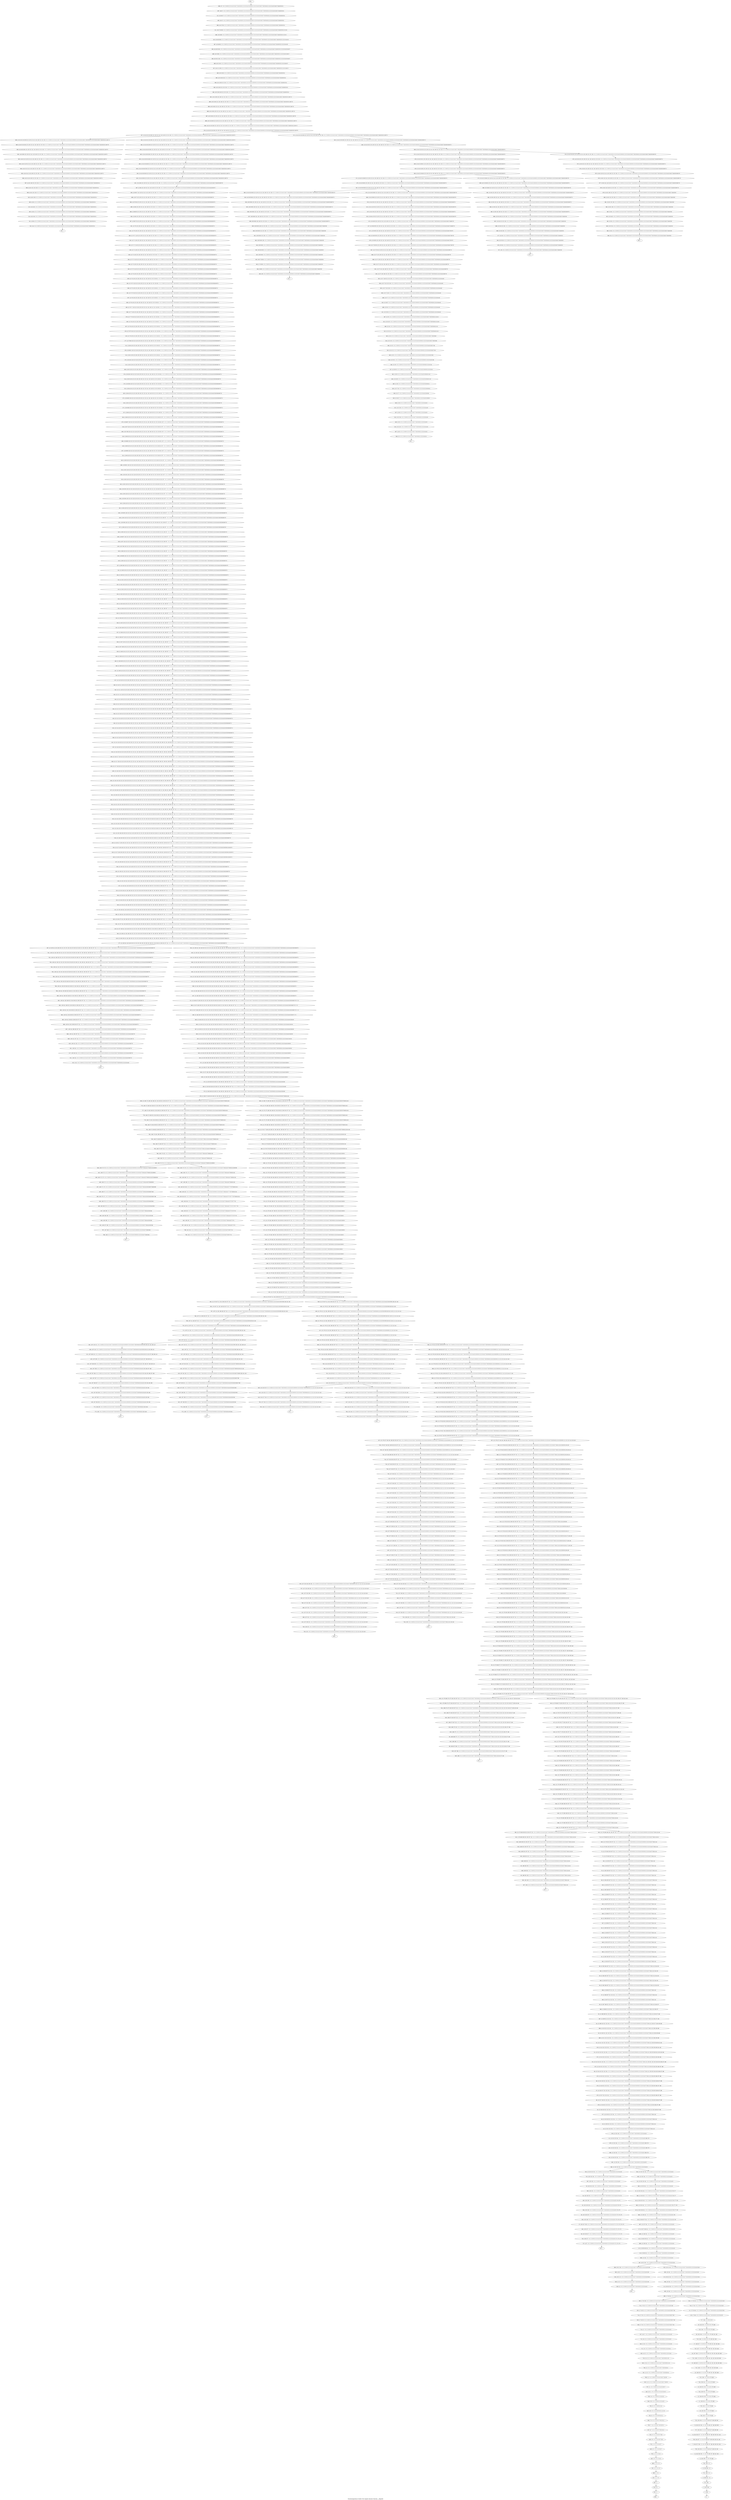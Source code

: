 digraph G {
graph [label="Tree-decomposition of width 30 for register allocator (function __vfnprintf)"]
0[label="0 | : "];
1[label="1 | 362 : "];
2[label="2 | 361 362 : "];
3[label="3 | 360 361 : 0 1 "];
4[label="4 | 359 360 : 0 1 "];
5[label="5 | 354 359 : 0 1 25 179 180 "];
6[label="6 | 354 358 359 : 0 1 25 179 180 187 188 191 192 "];
7[label="7 | 354 357 358 : 0 1 25 179 180 187 188 189 190 191 192 "];
8[label="8 | 354 356 357 : 0 1 25 179 180 187 188 189 190 191 192 "];
9[label="9 | 354 355 356 : 0 1 25 179 180 187 188 189 190 "];
10[label="10 | 353 354 : 0 1 25 179 180 "];
11[label="11 | 350 353 : 0 1 22 25 179 180 "];
12[label="12 | 350 352 353 : 0 1 22 25 179 180 "];
13[label="13 | 350 351 352 : 0 1 22 25 179 180 "];
14[label="14 | 349 350 : 0 1 22 25 179 180 181 182 185 186 "];
15[label="15 | 348 349 : 0 1 8 9 22 25 179 180 181 182 183 184 185 186 "];
16[label="16 | 347 348 : 0 1 8 9 22 25 179 180 181 182 183 184 185 186 "];
17[label="17 | 346 347 : 0 1 8 9 22 25 179 180 181 182 183 184 "];
18[label="18 | 345 346 : 0 1 8 9 22 25 179 180 181 182 "];
19[label="19 | 344 345 : 0 1 8 9 22 25 179 180 "];
20[label="20 | 17 344 : 0 1 2 3 8 9 12 13 14 15 16 17 18 19 20 21 22 23 24 25 "];
21[label="21 | 17 20 344 : 0 1 2 3 8 9 12 13 14 15 16 17 18 19 20 21 22 23 24 25 28 "];
22[label="22 | 20 342 343 : 0 1 2 3 8 9 12 13 14 15 16 17 18 19 20 21 22 23 24 25 28 "];
23[label="23 | 20 341 342 : 0 1 2 3 8 9 12 13 14 15 16 17 18 19 20 21 22 23 24 25 28 "];
24[label="24 | 22 340 341 : 0 1 2 3 8 9 12 13 14 15 16 17 18 19 20 21 22 23 24 25 "];
25[label="25 | 22 339 340 341 : 0 1 2 3 8 9 12 13 14 15 16 17 18 19 20 21 22 23 24 25 "];
26[label="26 | 22 338 339 341 : 0 1 2 3 8 9 12 13 14 15 16 17 18 19 20 21 22 23 24 25 "];
27[label="27 | 22 337 338 341 : 0 1 2 3 8 9 12 13 14 15 16 17 18 19 20 21 22 23 24 25 "];
28[label="28 | 22 336 337 341 : 0 1 2 3 8 9 12 13 14 15 16 17 18 19 20 21 22 23 24 25 178 "];
29[label="29 | 22 335 336 341 : 0 1 2 3 8 9 12 13 14 15 16 17 18 19 20 21 22 23 24 25 176 177 178 "];
30[label="30 | 22 334 335 341 : 0 1 2 3 8 9 12 13 14 15 16 17 18 19 20 21 22 23 24 25 176 177 178 "];
31[label="31 | 22 333 334 341 : 0 1 2 3 8 9 12 13 14 15 16 17 18 19 20 21 22 23 24 25 176 177 "];
32[label="32 | 22 332 333 341 : 0 1 2 3 8 9 12 13 14 15 16 17 18 19 20 21 22 23 24 25 "];
33[label="33 | 325 331 332 : 0 1 2 3 8 9 12 13 14 15 16 17 18 19 20 21 22 23 24 25 "];
34[label="34 | 325 330 331 : 0 1 2 3 8 9 12 13 14 15 16 17 18 19 20 21 22 23 24 25 174 175 "];
35[label="35 | 325 329 330 : 0 1 2 3 8 9 12 13 14 15 16 17 18 19 20 21 22 23 24 25 174 175 "];
36[label="36 | 325 328 329 : 0 1 2 3 8 9 12 13 14 15 16 17 18 19 20 21 22 23 24 25 173 174 175 "];
37[label="37 | 325 327 328 : 0 1 2 3 8 9 12 13 14 15 16 17 18 19 20 21 22 23 24 25 171 172 173 174 175 "];
38[label="38 | 325 326 327 : 0 1 2 3 8 9 12 13 14 15 16 17 18 19 20 21 22 23 24 25 171 172 173 "];
39[label="39 | 22 324 325 341 : 0 1 2 3 8 9 12 13 14 15 16 17 18 19 20 21 22 23 24 25 169 170 "];
40[label="40 | 22 323 324 341 : 0 1 2 3 8 9 12 13 14 15 16 17 18 19 20 21 22 23 24 25 169 170 "];
41[label="41 | 22 322 323 341 : 0 1 2 3 8 9 12 13 14 15 16 17 18 19 20 21 22 23 24 25 169 170 "];
42[label="42 | 22 321 322 341 : 0 1 2 3 8 9 12 13 14 15 16 17 18 19 20 21 22 23 24 25 29 30 31 32 33 34 37 38 41 42 "];
43[label="43 | 22 320 321 322 341 : 0 1 2 3 8 9 12 13 14 15 16 17 18 19 20 21 22 23 24 25 29 30 31 32 33 34 37 38 41 42 "];
44[label="44 | 22 319 320 321 322 341 : 0 1 2 3 8 9 12 13 14 15 16 17 18 19 20 21 22 23 24 25 29 30 31 32 33 34 37 38 41 42 "];
45[label="45 | 22 318 319 321 322 341 : 0 1 2 3 8 9 12 13 14 15 16 17 18 19 20 21 22 23 24 25 29 30 31 32 33 34 37 38 41 42 165 166 167 168 "];
46[label="46 | 22 317 318 321 322 341 : 0 1 2 3 8 9 12 13 14 15 16 17 18 19 20 21 22 23 24 25 29 30 31 32 33 34 37 38 41 42 158 165 166 167 168 "];
47[label="47 | 22 316 317 321 322 341 : 0 1 2 3 8 9 12 13 14 15 16 17 18 19 20 21 22 23 24 25 29 30 31 32 33 34 37 38 41 42 158 165 166 167 168 "];
48[label="48 | 22 315 316 321 322 341 : 0 1 2 3 8 9 12 13 14 15 16 17 18 19 20 21 22 23 24 25 29 30 31 32 33 34 37 38 41 42 158 165 166 167 168 "];
49[label="49 | 22 314 315 321 322 341 : 0 1 2 3 8 9 12 13 14 15 16 17 18 19 20 21 22 23 24 25 29 30 31 32 33 34 37 38 41 42 158 163 164 165 166 167 168 "];
50[label="50 | 22 313 314 321 322 341 : 0 1 2 3 8 9 12 13 14 15 16 17 18 19 20 21 22 23 24 25 29 30 31 32 33 34 37 38 41 42 158 161 162 163 164 165 166 167 168 "];
51[label="51 | 22 312 313 321 322 341 : 0 1 2 3 8 9 12 13 14 15 16 17 18 19 20 21 22 23 24 25 29 30 31 32 33 34 37 38 41 42 158 159 160 161 162 163 164 "];
52[label="52 | 22 311 312 321 322 341 : 0 1 2 3 8 9 12 13 14 15 16 17 18 19 20 21 22 23 24 25 29 30 31 32 33 34 37 38 41 42 158 159 160 161 162 "];
53[label="53 | 22 310 311 321 322 341 : 0 1 2 3 8 9 12 13 14 15 16 17 18 19 20 21 22 23 24 25 29 30 31 32 33 34 37 38 41 42 158 159 160 "];
54[label="54 | 22 309 310 321 322 341 : 0 1 2 3 8 9 12 13 14 15 16 17 18 19 20 21 22 23 24 25 29 30 31 32 33 34 37 38 41 42 156 157 158 159 160 "];
55[label="55 | 22 308 309 321 322 341 : 0 1 2 3 8 9 12 13 14 15 16 17 18 19 20 21 22 23 24 25 29 30 31 32 33 34 37 38 41 42 156 157 158 "];
56[label="56 | 22 307 308 321 322 341 : 0 1 2 3 8 9 12 13 14 15 16 17 18 19 20 21 22 23 24 25 29 30 31 32 33 34 37 38 41 42 156 157 "];
57[label="57 | 22 306 307 321 322 341 : 0 1 2 3 8 9 12 13 14 15 16 17 18 19 20 21 22 23 24 25 29 30 31 32 33 34 37 38 41 42 "];
58[label="58 | 22 305 306 307 321 322 : 0 1 2 3 8 9 12 13 14 15 16 17 18 19 20 21 22 23 24 25 29 30 31 32 33 34 37 38 41 42 154 155 "];
59[label="59 | 22 304 305 307 321 322 : 0 1 2 3 8 9 12 13 14 15 16 17 18 19 20 21 22 23 24 25 29 30 31 32 33 34 37 38 41 42 154 155 "];
60[label="60 | 22 303 304 307 321 322 : 0 1 2 3 8 9 12 13 14 15 16 17 18 19 20 21 22 23 24 25 29 30 31 32 33 34 37 38 41 42 154 155 "];
61[label="61 | 22 302 303 307 321 322 : 0 1 2 3 8 9 12 13 14 15 16 17 18 19 20 21 22 23 24 25 29 30 31 32 33 34 37 38 41 42 "];
62[label="62 | 22 301 302 307 321 322 : 0 1 2 3 8 9 12 13 14 15 16 17 18 19 20 21 22 23 24 25 29 30 31 32 33 34 37 38 41 42 "];
63[label="63 | 22 300 301 307 321 322 : 0 1 2 3 8 9 12 13 14 15 16 17 18 19 20 21 22 23 24 25 29 30 31 32 33 34 37 38 41 42 "];
64[label="64 | 22 299 300 307 321 322 : 0 1 2 3 8 9 12 13 14 15 16 17 18 19 20 21 22 23 24 25 29 30 31 32 33 34 37 38 41 42 "];
65[label="65 | 22 298 299 307 321 322 : 0 1 2 3 8 9 12 13 14 15 16 17 18 19 20 21 22 23 24 25 29 30 31 32 33 34 37 38 41 42 "];
66[label="66 | 22 297 298 307 321 322 : 0 1 2 3 8 9 12 13 14 15 16 17 18 19 20 21 22 23 24 25 29 30 31 32 33 34 37 38 41 42 "];
67[label="67 | 22 296 297 307 321 322 : 0 1 2 3 8 9 12 13 14 15 16 17 18 19 20 21 22 23 24 25 29 30 31 32 33 34 37 38 41 42 "];
68[label="68 | 22 295 296 307 321 322 : 0 1 2 3 8 9 12 13 14 15 16 17 18 19 20 21 22 23 24 25 29 30 31 32 33 34 37 38 41 42 "];
69[label="69 | 22 294 295 307 321 322 : 0 1 2 3 8 9 12 13 14 15 16 17 18 19 20 21 22 23 24 25 29 30 31 32 33 34 37 38 41 42 "];
70[label="70 | 22 293 294 307 321 322 : 0 1 2 3 8 9 12 13 14 15 16 17 18 19 20 21 22 23 24 25 29 30 31 32 33 34 37 38 41 42 "];
71[label="71 | 22 179 293 307 322 : 0 1 2 3 8 9 12 13 14 15 16 17 18 19 20 21 22 23 24 25 29 30 31 32 33 34 37 38 41 42 "];
72[label="72 | 22 179 292 293 307 322 : 0 1 2 3 8 9 12 13 14 15 16 17 18 19 20 21 22 23 24 25 29 30 31 32 33 34 37 38 41 42 "];
73[label="73 | 22 179 291 292 293 307 322 : 0 1 2 3 8 9 12 13 14 15 16 17 18 19 20 21 22 23 24 25 29 30 31 32 33 34 37 38 41 42 "];
74[label="74 | 22 179 280 291 293 307 322 : 0 1 2 3 8 9 12 13 14 15 16 17 18 19 20 21 22 23 24 25 29 30 31 32 33 34 37 38 41 42 43 "];
75[label="75 | 22 179 280 289 290 293 307 322 : 0 1 2 3 8 9 12 13 14 15 16 17 18 19 20 21 22 23 24 25 29 30 31 32 33 34 37 38 41 42 43 "];
76[label="76 | 22 179 280 288 289 293 307 322 : 0 1 2 3 8 9 12 13 14 15 16 17 18 19 20 21 22 23 24 25 29 30 31 32 33 34 37 38 41 42 43 152 153 "];
77[label="77 | 22 179 280 287 288 293 307 322 : 0 1 2 3 8 9 12 13 14 15 16 17 18 19 20 21 22 23 24 25 29 30 31 32 33 34 37 38 41 42 43 150 151 152 153 "];
78[label="78 | 22 179 280 286 287 293 307 322 : 0 1 2 3 8 9 12 13 14 15 16 17 18 19 20 21 22 23 24 25 29 30 31 32 33 34 37 38 41 42 43 148 149 150 151 152 153 "];
79[label="79 | 22 179 280 285 286 293 307 322 : 0 1 2 3 8 9 12 13 14 15 16 17 18 19 20 21 22 23 24 25 29 30 31 32 33 34 37 38 41 42 43 148 149 150 151 "];
80[label="80 | 22 179 280 284 285 293 307 322 : 0 1 2 3 8 9 12 13 14 15 16 17 18 19 20 21 22 23 24 25 29 30 31 32 33 34 37 38 41 42 43 148 149 "];
81[label="81 | 22 179 280 283 284 293 307 322 : 0 1 2 3 8 9 12 13 14 15 16 17 18 19 20 21 22 23 24 25 29 30 31 32 33 34 37 38 41 42 43 148 149 "];
82[label="82 | 280 282 291 : 0 1 2 3 8 9 12 13 14 15 16 17 18 19 20 21 22 23 24 25 29 30 32 33 34 37 38 41 42 43 "];
83[label="83 | 280 281 282 : 0 1 2 3 8 9 12 13 14 15 16 17 18 19 20 21 22 23 24 25 29 30 32 33 34 37 38 41 42 43 "];
84[label="84 | 22 179 279 280 283 293 307 322 : 0 1 2 3 8 9 12 13 14 15 16 17 18 19 20 21 22 23 24 25 29 30 31 32 33 34 37 38 41 42 43 146 147 "];
85[label="85 | 22 179 278 279 283 293 307 322 : 0 1 2 3 8 9 12 13 14 15 16 17 18 19 20 21 22 23 24 25 29 30 31 32 33 34 37 38 41 42 43 146 147 "];
86[label="86 | 22 179 277 278 283 293 307 322 : 0 1 2 3 8 9 12 13 14 15 16 17 18 19 20 21 22 23 24 25 29 30 31 32 33 34 37 38 41 42 43 145 146 147 "];
87[label="87 | 22 179 276 277 283 293 307 322 : 0 1 2 3 8 9 12 13 14 15 16 17 18 19 20 21 22 23 24 25 29 30 31 32 33 34 37 38 41 42 43 137 138 145 "];
88[label="88 | 22 179 275 276 283 293 307 322 : 0 1 2 3 8 9 12 13 14 15 16 17 18 19 20 21 22 23 24 25 29 30 31 32 33 34 37 38 41 42 43 137 138 145 "];
89[label="89 | 22 179 266 275 283 293 307 322 : 0 1 2 3 8 9 12 13 14 15 16 17 18 19 20 21 22 23 24 25 29 30 31 32 33 34 37 38 41 42 43 132 133 135 136 137 138 "];
90[label="90 | 22 179 266 273 274 283 293 307 322 : 0 1 2 3 8 9 12 13 14 15 16 17 18 19 20 21 22 23 24 25 29 30 31 32 33 34 37 38 41 42 43 132 133 135 136 137 138 141 142 143 144 "];
91[label="91 | 22 179 266 272 273 283 293 307 322 : 0 1 2 3 8 9 12 13 14 15 16 17 18 19 20 21 22 23 24 25 29 30 31 32 33 34 37 38 41 42 43 132 133 135 136 137 138 139 140 141 142 143 144 "];
92[label="92 | 22 179 266 271 272 283 293 307 322 : 0 1 2 3 8 9 12 13 14 15 16 17 18 19 20 21 22 23 24 25 29 30 31 32 33 34 37 38 41 42 43 132 133 135 136 137 138 139 140 141 142 "];
93[label="93 | 22 179 266 270 271 283 293 307 322 : 0 1 2 3 8 9 12 13 14 15 16 17 18 19 20 21 22 23 24 25 29 30 31 32 33 34 37 38 41 42 43 132 133 135 136 137 138 139 140 "];
94[label="94 | 22 179 266 269 270 283 293 307 322 : 0 1 2 3 8 9 12 13 14 15 16 17 18 19 20 21 22 23 24 25 29 30 31 32 33 34 37 38 41 42 43 132 133 135 136 137 138 139 140 "];
95[label="95 | 266 268 275 : 0 1 2 3 8 9 12 13 14 15 16 17 18 19 20 21 22 23 24 25 29 30 33 34 37 38 41 42 43 132 133 135 136 137 138 "];
96[label="96 | 266 267 268 : 0 1 2 3 8 9 12 13 14 15 16 17 18 19 20 21 22 23 24 25 29 30 33 34 37 38 41 42 43 132 133 135 136 137 138 "];
97[label="97 | 22 179 265 266 269 283 293 307 322 : 0 1 2 3 8 9 12 13 14 15 16 17 18 19 20 21 22 23 24 25 29 30 31 32 33 34 37 38 41 42 43 132 133 135 136 137 138 "];
98[label="98 | 22 179 264 265 269 283 293 307 322 : 0 1 2 3 8 9 12 13 14 15 16 17 18 19 20 21 22 23 24 25 29 30 31 32 33 34 37 38 41 42 43 132 133 134 135 136 137 138 "];
99[label="99 | 22 179 263 264 269 283 293 307 322 : 0 1 2 3 8 9 12 13 14 15 16 17 18 19 20 21 22 23 24 25 29 30 31 32 33 34 37 38 41 42 43 132 133 134 135 136 "];
100[label="100 | 22 179 262 263 269 283 293 307 322 : 0 1 2 3 8 9 12 13 14 15 16 17 18 19 20 21 22 23 24 25 29 30 31 32 33 34 37 38 41 42 43 58 59 132 133 134 "];
101[label="101 | 22 179 261 262 269 283 293 307 322 : 0 1 2 3 8 9 12 13 14 15 16 17 18 19 20 21 22 23 24 25 29 30 31 32 33 34 37 38 41 42 43 58 59 132 133 "];
102[label="102 | 22 179 260 261 269 283 293 307 322 : 0 1 2 3 8 9 12 13 14 15 16 17 18 19 20 21 22 23 24 25 29 30 31 32 33 34 37 38 41 42 43 58 59 "];
103[label="103 | 22 179 259 260 261 269 283 293 307 322 : 0 1 2 3 8 9 12 13 14 15 16 17 18 19 20 21 22 23 24 25 29 30 31 32 33 34 37 38 41 42 43 58 59 130 131 "];
104[label="104 | 22 179 258 259 261 269 283 293 307 322 : 0 1 2 3 8 9 12 13 14 15 16 17 18 19 20 21 22 23 24 25 29 30 31 32 33 34 37 38 41 42 43 58 59 130 131 "];
105[label="105 | 22 179 257 258 261 269 283 293 307 322 : 0 1 2 3 8 9 12 13 14 15 16 17 18 19 20 21 22 23 24 25 29 30 31 32 33 34 37 38 41 42 43 58 59 128 129 130 131 "];
106[label="106 | 22 179 256 257 261 269 283 293 307 322 : 0 1 2 3 8 9 12 13 14 15 16 17 18 19 20 21 22 23 24 25 29 30 31 32 33 34 37 38 41 42 43 58 59 128 129 "];
107[label="107 | 22 179 255 256 261 269 283 293 307 322 : 0 1 2 3 8 9 12 13 14 15 16 17 18 19 20 21 22 23 24 25 29 30 31 32 33 34 37 38 41 42 43 58 59 126 127 128 129 "];
108[label="108 | 22 179 254 255 261 269 283 293 307 322 : 0 1 2 3 8 9 12 13 14 15 16 17 18 19 20 21 22 23 24 25 29 30 31 32 33 34 37 38 41 42 43 58 59 126 127 128 129 "];
109[label="109 | 22 179 253 254 261 269 283 293 307 322 : 0 1 2 3 8 9 12 13 14 15 16 17 18 19 20 21 22 23 24 25 29 30 31 32 33 34 37 38 41 42 43 58 59 126 127 "];
110[label="110 | 22 179 252 253 261 269 283 293 307 322 : 0 1 2 3 8 9 12 13 14 15 16 17 18 19 20 21 22 23 24 25 29 30 31 32 33 34 37 38 41 42 43 58 59 119 120 124 125 "];
111[label="111 | 22 179 251 252 261 269 283 293 307 322 : 0 1 2 3 8 9 12 13 14 15 16 17 18 19 20 21 22 23 24 25 29 30 31 32 33 34 37 38 41 42 43 58 59 119 120 124 125 "];
112[label="112 | 22 179 250 251 261 269 283 293 307 322 : 0 1 2 3 8 9 12 13 14 15 16 17 18 19 20 21 22 23 24 25 29 30 31 32 33 34 37 38 41 42 43 58 59 119 120 122 123 124 125 "];
113[label="113 | 22 179 249 250 261 269 283 293 307 322 : 0 1 2 3 8 9 12 13 14 15 16 17 18 19 20 21 22 23 24 25 29 30 31 32 33 34 37 38 41 42 43 58 59 119 120 122 123 124 125 "];
114[label="114 | 22 179 248 249 261 269 283 293 307 322 : 0 1 2 3 8 9 12 13 14 15 16 17 18 19 20 21 22 23 24 25 29 30 31 32 33 34 37 38 41 42 43 58 59 119 120 122 123 "];
115[label="115 | 22 179 247 248 261 269 283 293 307 322 : 0 1 2 3 8 9 12 13 14 15 16 17 18 19 20 21 22 23 24 25 29 30 31 32 33 34 37 38 41 42 43 58 59 119 120 121 "];
116[label="116 | 22 179 246 247 261 269 283 293 307 322 : 0 1 2 3 8 9 12 13 14 15 16 17 18 19 20 21 22 23 24 25 29 30 31 32 33 34 37 38 41 42 43 58 59 119 120 121 "];
117[label="117 | 22 179 245 246 261 269 283 293 307 322 : 0 1 2 3 8 9 12 13 14 15 16 17 18 19 20 21 22 23 24 25 29 30 31 32 33 34 37 38 41 42 43 58 59 119 120 121 "];
118[label="118 | 227 244 245 : 0 1 2 3 8 9 12 13 14 15 16 17 18 19 20 21 22 23 24 25 29 30 31 32 33 34 37 38 39 40 41 42 111 112 113 114 119 120 "];
119[label="119 | 227 243 244 245 : 0 1 2 3 8 9 12 13 14 15 16 17 18 19 20 21 22 23 24 25 29 30 31 32 33 34 37 38 39 40 41 42 111 112 113 114 119 120 "];
120[label="120 | 227 242 243 245 : 0 1 2 3 8 9 12 13 14 15 16 17 18 19 20 21 22 23 24 25 29 30 31 32 33 34 37 38 39 40 41 42 111 112 113 114 119 120 "];
121[label="121 | 227 241 242 245 : 0 1 2 3 8 9 12 13 14 15 16 17 18 19 20 21 22 23 24 25 29 30 31 32 33 34 37 38 39 40 41 42 111 112 113 114 119 120 "];
122[label="122 | 227 240 241 245 : 0 1 2 3 8 9 12 13 14 15 16 17 18 19 20 21 22 23 24 25 29 30 31 32 33 34 37 38 39 40 41 42 111 112 113 114 119 120 "];
123[label="123 | 227 239 240 241 245 : 0 1 2 3 8 9 12 13 14 15 16 17 18 19 20 21 22 23 24 25 29 30 31 32 33 34 37 38 39 40 41 42 111 112 113 114 119 120 "];
124[label="124 | 227 238 239 241 245 : 0 1 2 3 8 9 12 13 14 15 16 17 18 19 20 21 22 23 24 25 29 30 31 32 33 34 37 38 39 40 41 42 111 112 113 114 119 120 "];
125[label="125 | 227 237 238 245 : 0 1 2 3 8 9 12 13 14 15 16 17 18 19 20 21 22 23 24 25 29 30 31 32 33 34 37 38 39 40 41 42 111 112 113 114 119 120 "];
126[label="126 | 227 236 237 245 : 0 1 2 3 8 9 12 13 14 15 16 17 18 19 20 21 22 23 24 25 29 30 31 32 33 34 37 38 39 40 41 42 111 112 113 114 119 120 "];
127[label="127 | 227 235 236 245 : 0 1 2 3 8 9 12 13 14 15 16 17 18 19 20 21 22 23 24 25 29 30 31 32 33 34 37 38 39 40 41 42 111 112 113 114 119 120 "];
128[label="128 | 227 234 235 236 245 : 0 1 2 3 8 9 12 13 14 15 16 17 18 19 20 21 22 23 24 25 29 30 31 32 33 34 37 38 39 40 41 42 111 112 113 114 119 120 "];
129[label="129 | 227 233 234 236 245 : 0 1 2 3 8 9 12 13 14 15 16 17 18 19 20 21 22 23 24 25 29 30 31 32 33 34 37 38 39 40 41 42 111 112 113 114 119 120 "];
130[label="130 | 227 232 233 236 : 0 1 2 3 8 9 12 13 14 15 16 17 18 19 20 21 22 23 24 25 29 30 31 32 33 34 37 38 39 40 41 42 111 112 113 114 119 120 "];
131[label="131 | 227 231 232 : 0 1 2 3 8 9 12 13 14 15 16 17 18 19 20 21 22 23 24 25 29 30 31 32 33 34 37 38 39 40 41 42 111 112 113 114 119 120 "];
132[label="132 | 227 230 231 : 0 1 2 3 8 9 12 13 14 15 16 17 18 19 20 21 22 23 24 25 29 30 31 32 33 34 37 38 39 40 41 42 111 112 113 114 119 120 "];
133[label="133 | 227 229 245 : 0 1 2 3 8 9 12 13 14 15 16 17 18 19 20 21 22 23 24 25 29 30 31 32 33 34 37 38 39 40 41 42 111 112 113 114 119 120 "];
134[label="134 | 227 228 229 : 0 1 2 3 8 9 12 13 14 15 16 17 18 19 20 21 22 23 24 25 29 30 31 32 33 34 37 38 39 40 41 42 111 112 113 114 119 120 "];
135[label="135 | 22 179 226 227 261 269 283 293 307 322 : 0 1 2 3 8 9 12 13 14 15 16 17 18 19 20 21 22 23 24 25 29 30 31 32 33 34 37 38 39 40 41 42 43 58 59 111 112 113 114 119 120 "];
136[label="136 | 22 179 225 226 261 269 283 293 307 322 : 0 1 2 3 8 9 12 13 14 15 16 17 18 19 20 21 22 23 24 25 29 30 31 32 33 34 37 38 39 40 41 42 43 58 59 111 112 113 114 119 120 "];
137[label="137 | 22 179 224 225 261 269 283 307 322 : 0 1 2 3 8 9 12 13 14 15 16 17 18 19 20 21 22 23 24 25 29 30 31 32 33 34 37 38 39 40 41 42 43 58 59 111 112 113 114 119 120 "];
138[label="138 | 22 179 223 224 261 269 283 307 322 : 0 1 2 3 8 9 12 13 14 15 16 17 18 19 20 21 22 23 24 25 29 30 31 32 33 34 37 38 39 40 41 42 43 58 59 111 112 113 114 117 118 119 120 "];
139[label="139 | 22 179 222 223 261 269 283 307 322 : 0 1 2 3 8 9 12 13 14 15 16 17 18 19 20 21 22 23 24 25 29 30 31 32 33 34 37 38 39 40 41 42 43 58 59 111 112 113 114 117 118 "];
140[label="140 | 22 179 221 222 261 269 283 307 322 : 0 1 2 3 8 9 12 13 14 15 16 17 18 19 20 21 22 23 24 25 29 30 31 32 33 34 37 38 39 40 41 42 43 58 59 111 112 113 114 117 118 "];
141[label="141 | 22 179 220 221 261 269 283 307 322 : 0 1 2 3 8 9 12 13 14 15 16 17 18 19 20 21 22 23 24 25 29 30 31 32 33 34 37 38 39 40 41 42 43 58 59 111 112 113 114 115 116 "];
142[label="142 | 22 179 219 220 261 269 283 307 322 : 0 1 2 3 8 9 12 13 14 15 16 17 18 19 20 21 22 23 24 25 29 30 31 32 33 34 37 38 39 40 41 42 43 58 59 111 112 113 114 115 116 "];
143[label="143 | 214 218 219 : 0 1 2 3 8 9 12 13 14 15 16 17 18 19 20 21 22 23 24 25 29 30 31 32 33 34 37 38 39 40 43 111 112 113 114 115 116 "];
144[label="144 | 214 217 218 : 0 1 2 3 8 9 12 13 14 15 16 17 18 19 20 21 22 23 24 25 29 30 31 32 33 34 37 38 39 40 43 111 112 113 114 115 116 "];
145[label="145 | 214 216 219 : 0 1 2 3 8 9 12 13 14 15 16 17 18 19 20 21 22 23 24 25 29 30 31 32 33 34 37 38 39 40 43 111 112 113 114 115 116 "];
146[label="146 | 214 215 216 : 0 1 2 3 8 9 12 13 14 15 16 17 18 19 20 21 22 23 24 25 29 30 31 32 33 34 37 38 39 40 43 111 112 113 114 115 116 "];
147[label="147 | 22 179 213 214 261 269 283 307 322 : 0 1 2 3 8 9 12 13 14 15 16 17 18 19 20 21 22 23 24 25 29 30 31 32 33 34 37 38 39 40 41 42 43 58 59 111 112 113 114 "];
148[label="148 | 22 179 212 213 261 269 283 307 322 : 0 1 2 3 8 9 12 13 14 15 16 17 18 19 20 21 22 23 24 25 29 30 31 32 33 34 37 38 39 40 41 42 43 58 59 99 100 101 102 111 112 113 114 "];
149[label="149 | 22 179 211 212 261 269 283 307 322 : 0 1 2 3 8 9 12 13 14 15 16 17 18 19 20 21 22 23 24 25 29 30 31 32 33 34 37 38 39 40 41 42 43 58 59 99 100 101 102 111 112 113 114 "];
150[label="150 | 197 210 211 : 0 1 2 3 8 9 12 13 14 15 16 17 18 19 20 21 22 23 24 25 29 30 31 32 33 34 37 38 39 40 43 44 45 99 100 101 102 109 110 "];
151[label="151 | 197 209 210 : 0 1 2 3 8 9 12 13 14 15 16 17 18 19 20 21 22 23 24 25 29 30 31 32 33 34 37 38 39 40 43 44 45 99 100 101 102 107 108 109 110 "];
152[label="152 | 197 208 209 : 0 1 2 3 8 9 12 13 14 15 16 17 18 19 20 21 22 23 24 25 29 30 31 32 33 34 37 38 39 40 43 44 45 105 106 107 108 109 110 "];
153[label="153 | 197 207 208 : 0 1 2 3 8 9 12 13 14 15 16 17 18 19 20 21 22 23 24 25 29 30 31 32 33 34 37 38 39 40 43 44 45 103 104 105 106 107 108 "];
154[label="154 | 197 206 207 : 0 1 2 3 8 9 12 13 14 15 16 17 18 19 20 21 22 23 24 25 29 30 31 32 33 34 37 38 39 40 43 44 45 103 104 105 106 "];
155[label="155 | 197 205 206 : 0 1 2 3 8 9 12 13 14 15 16 17 18 19 20 21 22 23 24 25 29 30 31 32 33 34 37 38 39 40 43 44 45 103 104 "];
156[label="156 | 197 204 205 : 0 1 2 3 8 9 12 13 14 15 16 17 18 19 20 21 22 23 24 25 29 30 31 32 33 34 37 38 39 40 43 44 45 103 104 "];
157[label="157 | 197 203 211 : 0 1 2 3 8 9 12 13 14 15 16 17 18 19 20 21 22 23 24 25 29 30 31 32 33 34 37 38 39 40 43 44 45 99 100 101 102 "];
158[label="158 | 197 202 203 : 0 1 2 3 8 9 12 13 14 15 16 17 18 19 20 21 22 23 24 25 29 30 31 32 33 34 37 38 39 40 43 44 45 97 98 99 100 101 102 "];
159[label="159 | 197 201 202 : 0 1 2 3 8 9 12 13 14 15 16 17 18 19 20 21 22 23 24 25 29 30 31 32 33 34 37 38 39 40 43 44 45 95 96 97 98 99 100 101 102 "];
160[label="160 | 197 200 201 : 0 1 2 3 8 9 12 13 14 15 16 17 18 19 20 21 22 23 24 25 29 30 31 32 33 34 37 38 39 40 43 44 45 93 94 95 96 97 98 "];
161[label="161 | 197 199 200 : 0 1 2 3 8 9 12 13 14 15 16 17 18 19 20 21 22 23 24 25 29 30 31 32 33 34 37 38 39 40 43 44 45 93 94 95 96 "];
162[label="162 | 197 198 199 : 0 1 2 3 8 9 12 13 14 15 16 17 18 19 20 21 22 23 24 25 29 30 31 32 33 34 37 38 39 40 43 44 45 93 94 "];
163[label="163 | 22 179 196 197 261 269 283 307 322 : 0 1 2 3 8 9 12 13 14 15 16 17 18 19 20 21 22 23 24 25 29 30 31 32 33 34 37 38 39 40 41 42 43 44 45 58 59 "];
164[label="164 | 22 179 182 196 261 269 283 307 322 : 0 1 2 3 8 9 12 13 14 15 16 17 18 19 20 21 22 23 24 25 29 30 31 32 33 34 37 38 39 40 41 42 43 44 45 58 59 "];
165[label="165 | 22 179 182 195 196 261 269 283 307 322 : 0 1 2 3 8 9 12 13 14 15 16 17 18 19 20 21 22 23 24 25 29 30 31 32 33 34 37 38 39 40 41 42 43 44 45 58 59 "];
166[label="166 | 22 179 182 194 195 196 261 269 283 307 322 : 0 1 2 3 8 9 12 13 14 15 16 17 18 19 20 21 22 23 24 25 29 30 31 32 33 34 37 38 39 40 41 42 43 44 45 58 59 "];
167[label="167 | 22 179 182 193 194 196 261 269 283 307 322 : 0 1 2 3 8 9 12 13 14 15 16 17 18 19 20 21 22 23 24 25 29 30 31 32 33 34 37 38 39 40 41 42 43 44 45 58 59 "];
168[label="168 | 22 179 182 192 193 194 196 261 269 283 307 322 : 0 1 2 3 8 9 12 13 14 15 16 17 18 19 20 21 22 23 24 25 29 30 31 32 33 34 37 38 39 40 41 42 43 44 45 58 59 "];
169[label="169 | 22 179 182 191 192 194 196 261 269 283 307 322 : 0 1 2 3 8 9 12 13 14 15 16 17 18 19 20 21 22 23 24 25 29 30 31 32 33 34 37 38 39 40 41 42 43 44 45 58 59 "];
170[label="170 | 22 179 182 190 191 194 196 261 269 283 307 322 : 0 1 2 3 8 9 12 13 14 15 16 17 18 19 20 21 22 23 24 25 29 30 31 32 33 34 37 38 39 40 41 42 43 44 45 58 59 "];
171[label="171 | 22 179 182 189 190 191 194 196 261 269 283 307 322 : 0 1 2 3 8 9 12 13 14 15 16 17 18 19 20 21 22 23 24 25 29 30 31 32 33 34 37 38 39 40 41 42 43 44 45 58 59 "];
172[label="172 | 22 179 182 188 189 191 194 196 261 269 283 307 322 : 0 1 2 3 8 9 12 13 14 15 16 17 18 19 20 21 22 23 24 25 29 30 31 32 33 34 37 38 39 40 41 42 43 44 45 58 59 "];
173[label="173 | 22 179 182 187 188 191 194 196 261 269 283 307 322 : 0 1 2 3 8 9 12 13 14 15 16 17 18 19 20 21 22 23 24 25 29 30 31 32 33 34 37 38 39 40 41 42 43 44 45 58 59 "];
174[label="174 | 22 179 182 186 187 191 194 196 261 269 283 307 322 : 0 1 2 3 8 9 12 13 14 15 16 17 18 19 20 21 22 23 24 25 29 30 31 32 33 34 37 38 39 40 41 42 43 44 45 58 59 "];
175[label="175 | 22 179 182 185 186 191 194 196 261 269 283 307 322 : 0 1 2 3 8 9 12 13 14 15 16 17 18 19 20 21 22 23 24 25 29 30 31 32 33 34 37 38 39 40 41 42 43 44 45 58 59 "];
176[label="176 | 22 179 182 184 185 186 191 194 196 261 269 283 307 322 : 0 1 2 3 8 9 12 13 14 15 16 17 18 19 20 21 22 23 24 25 29 30 31 32 33 34 37 38 39 40 41 42 43 44 45 58 59 "];
177[label="177 | 22 179 182 183 184 186 191 194 196 261 269 283 307 322 : 0 1 2 3 8 9 12 13 14 15 16 17 18 19 20 21 22 23 24 25 29 30 31 32 33 34 37 38 39 40 41 42 43 44 45 58 59 "];
178[label="178 | 22 179 181 182 183 186 191 194 196 261 269 283 307 322 : 0 1 2 3 8 9 12 13 14 15 16 17 18 19 20 21 22 23 24 25 29 30 31 32 33 34 37 38 39 40 41 42 43 44 45 58 59 "];
179[label="179 | 22 179 180 181 183 186 191 194 196 261 269 283 307 322 : 0 1 2 3 8 9 12 13 14 15 16 17 18 19 20 21 22 23 24 25 29 30 31 32 33 34 37 38 39 40 41 42 43 44 45 58 59 "];
180[label="180 | 22 178 179 180 183 186 191 194 196 261 269 283 307 322 : 0 1 2 3 8 9 12 13 14 15 16 17 18 19 20 21 22 23 24 25 29 30 31 32 33 34 37 38 39 40 41 42 43 44 45 58 59 91 92 "];
181[label="181 | 22 177 178 180 183 186 191 194 196 261 269 283 307 322 : 0 1 2 3 8 9 12 13 14 15 16 17 18 19 20 21 22 23 24 25 29 30 31 32 33 34 37 38 39 40 41 42 43 44 45 58 59 91 92 "];
182[label="182 | 22 176 177 180 183 186 191 194 196 261 269 283 307 322 : 0 1 2 3 8 9 12 13 14 15 16 17 18 19 20 21 22 23 24 25 29 30 31 32 33 34 37 38 39 40 41 42 43 44 45 58 59 79 80 81 82 91 92 "];
183[label="183 | 22 175 176 180 183 186 191 194 196 261 269 283 307 322 : 0 1 2 3 8 9 12 13 14 15 16 17 18 19 20 21 22 23 24 25 29 30 31 32 33 34 37 38 39 40 41 42 43 44 45 58 59 79 80 81 82 "];
184[label="184 | 22 174 175 180 183 186 191 194 196 261 269 283 307 322 : 0 1 2 3 8 9 12 13 14 15 16 17 18 19 20 21 22 23 24 25 29 30 31 32 33 34 37 38 39 40 41 42 43 44 45 58 59 79 80 81 82 "];
185[label="185 | 160 173 174 : 0 1 2 3 8 9 12 13 14 15 16 17 18 19 20 21 22 23 24 25 29 30 31 32 33 34 37 38 44 45 79 80 81 82 89 90 "];
186[label="186 | 160 172 173 : 0 1 2 3 8 9 12 13 14 15 16 17 18 19 20 21 22 23 24 25 29 30 31 32 33 34 37 38 44 45 79 80 81 82 87 88 89 90 "];
187[label="187 | 160 171 172 : 0 1 2 3 8 9 12 13 14 15 16 17 18 19 20 21 22 23 24 25 29 30 31 32 33 34 37 38 44 45 85 86 87 88 89 90 "];
188[label="188 | 160 170 171 : 0 1 2 3 8 9 12 13 14 15 16 17 18 19 20 21 22 23 24 25 29 30 31 32 33 34 37 38 44 45 83 84 85 86 87 88 "];
189[label="189 | 160 169 170 : 0 1 2 3 8 9 12 13 14 15 16 17 18 19 20 21 22 23 24 25 29 30 31 32 33 34 37 38 44 45 83 84 85 86 "];
190[label="190 | 160 168 169 : 0 1 2 3 8 9 12 13 14 15 16 17 18 19 20 21 22 23 24 25 29 30 31 32 33 34 37 38 44 45 83 84 "];
191[label="191 | 160 167 168 : 0 1 2 3 8 9 12 13 14 15 16 17 18 19 20 21 22 23 24 25 29 30 31 32 33 34 37 38 44 45 83 84 "];
192[label="192 | 160 166 174 : 0 1 2 3 8 9 12 13 14 15 16 17 18 19 20 21 22 23 24 25 29 30 31 32 33 34 37 38 44 45 79 80 81 82 "];
193[label="193 | 160 165 166 : 0 1 2 3 8 9 12 13 14 15 16 17 18 19 20 21 22 23 24 25 29 30 31 32 33 34 37 38 44 45 77 78 79 80 81 82 "];
194[label="194 | 160 164 165 : 0 1 2 3 8 9 12 13 14 15 16 17 18 19 20 21 22 23 24 25 29 30 31 32 33 34 37 38 44 45 75 76 77 78 79 80 81 82 "];
195[label="195 | 160 163 164 : 0 1 2 3 8 9 12 13 14 15 16 17 18 19 20 21 22 23 24 25 29 30 31 32 33 34 37 38 44 45 73 74 75 76 77 78 "];
196[label="196 | 160 162 163 : 0 1 2 3 8 9 12 13 14 15 16 17 18 19 20 21 22 23 24 25 29 30 31 32 33 34 37 38 44 45 73 74 75 76 "];
197[label="197 | 160 161 162 : 0 1 2 3 8 9 12 13 14 15 16 17 18 19 20 21 22 23 24 25 29 30 31 32 33 34 37 38 44 45 73 74 "];
198[label="198 | 22 159 160 180 183 186 191 194 196 261 269 283 307 322 : 0 1 2 3 8 9 12 13 14 15 16 17 18 19 20 21 22 23 24 25 29 30 31 32 33 34 37 38 39 40 41 42 43 44 45 58 59 "];
199[label="199 | 22 158 159 180 183 186 191 194 196 261 269 283 307 322 : 0 1 2 3 8 9 12 13 14 15 16 17 18 19 20 21 22 23 24 25 29 30 31 32 33 34 35 36 37 38 39 40 41 42 43 44 45 58 59 "];
200[label="200 | 22 157 158 159 180 183 186 191 194 196 261 269 283 307 322 : 0 1 2 3 8 9 12 13 14 15 16 17 18 19 20 21 22 23 24 25 29 30 31 32 33 34 35 36 37 38 39 40 41 42 43 44 45 58 59 "];
201[label="201 | 22 156 157 158 159 180 183 186 191 194 196 261 269 283 307 322 : 0 1 2 3 8 9 12 13 14 15 16 17 18 19 20 21 22 23 24 25 29 30 31 32 33 34 35 36 37 38 39 40 41 42 43 44 45 58 59 "];
202[label="202 | 22 155 156 158 159 180 183 186 191 194 196 261 269 283 307 322 : 0 1 2 3 8 9 12 13 14 15 16 17 18 19 20 21 22 23 24 25 29 30 31 32 33 34 35 36 37 38 39 40 41 42 43 44 45 58 59 "];
203[label="203 | 22 154 155 156 158 159 180 183 186 191 194 196 261 269 283 307 322 : 0 1 2 3 8 9 12 13 14 15 16 17 18 19 20 21 22 23 24 25 29 30 31 32 33 34 35 36 37 38 39 40 41 42 43 44 45 58 59 "];
204[label="204 | 22 153 154 155 156 158 159 180 183 186 191 194 196 261 269 283 307 322 : 0 1 2 3 8 9 12 13 14 15 16 17 18 19 20 21 22 23 24 25 29 30 31 32 33 34 35 36 37 38 39 40 41 42 43 44 45 58 59 "];
205[label="205 | 22 152 153 155 156 158 159 180 183 186 191 194 196 261 269 283 307 322 : 0 1 2 3 8 9 12 13 14 15 16 17 18 19 20 21 22 23 24 25 29 30 31 32 33 34 35 36 37 38 39 40 41 42 43 44 45 58 59 "];
206[label="206 | 22 151 152 153 155 156 158 159 180 183 186 191 194 196 261 269 283 307 322 : 0 1 2 3 8 9 12 13 14 15 16 17 18 19 20 21 22 23 24 25 29 30 31 32 33 34 35 36 37 38 39 40 41 42 43 44 45 58 59 "];
207[label="207 | 22 150 151 152 153 155 156 158 159 180 183 186 191 194 196 261 269 283 307 322 : 0 1 2 3 8 9 12 13 14 15 16 17 18 19 20 21 22 23 24 25 29 30 31 32 33 34 35 36 37 38 39 40 41 42 43 44 45 58 59 "];
208[label="208 | 22 149 150 152 153 155 156 158 159 180 183 186 191 194 196 261 269 283 307 322 : 0 1 2 3 8 9 12 13 14 15 16 17 18 19 20 21 22 23 24 25 29 30 31 32 33 34 35 36 37 38 39 40 41 42 43 44 45 58 59 "];
209[label="209 | 22 148 149 150 152 153 155 156 158 159 180 183 186 191 194 196 261 269 283 307 322 : 0 1 2 3 8 9 12 13 14 15 16 17 18 19 20 21 22 23 24 25 29 30 31 32 33 34 35 36 37 38 39 40 41 42 43 44 45 58 59 71 72 "];
210[label="210 | 22 147 148 149 150 152 153 155 156 158 159 180 183 186 191 194 196 261 269 283 307 322 : 0 1 2 3 8 9 12 13 14 15 16 17 18 19 20 21 22 23 24 25 29 30 31 32 33 34 35 36 37 38 39 40 41 42 43 44 45 58 59 69 70 71 72 "];
211[label="211 | 22 146 147 149 150 152 153 155 156 158 159 180 183 186 191 194 196 261 269 283 307 322 : 0 1 2 3 8 9 12 13 14 15 16 17 18 19 20 21 22 23 24 25 29 30 31 32 33 34 35 36 37 38 39 40 41 42 43 44 45 58 59 69 70 71 72 "];
212[label="212 | 22 145 146 149 150 152 153 155 156 158 159 180 183 186 191 194 196 261 269 283 307 322 : 0 1 2 3 8 9 12 13 14 15 16 17 18 19 20 21 22 23 24 25 29 30 31 32 33 34 35 36 37 38 39 40 41 42 43 44 45 58 59 69 70 "];
213[label="213 | 22 144 145 149 150 152 153 155 156 158 159 180 183 186 191 194 196 261 269 283 307 322 : 0 1 2 3 8 9 12 13 14 15 16 17 18 19 20 21 22 23 24 25 29 30 31 32 33 34 35 36 37 38 39 40 41 42 43 44 45 58 59 69 70 "];
214[label="214 | 22 143 144 145 149 150 152 153 155 156 158 159 180 183 186 191 194 196 261 269 283 307 322 : 0 1 2 3 8 9 12 13 14 15 16 17 18 19 20 21 22 23 24 25 29 30 31 32 33 34 35 36 37 38 39 40 41 42 43 44 45 58 59 69 70 "];
215[label="215 | 22 142 143 145 149 150 152 153 155 156 158 159 180 183 186 191 194 196 261 269 283 307 322 : 0 1 2 3 8 9 12 13 14 15 16 17 18 19 20 21 22 23 24 25 29 30 31 32 33 34 35 36 37 38 39 40 41 42 43 44 45 58 59 69 70 "];
216[label="216 | 22 139 142 145 149 150 152 153 155 156 158 159 180 183 186 191 194 196 261 269 283 307 322 : 0 1 2 3 8 9 12 13 14 15 16 17 18 19 20 21 22 23 24 25 29 30 31 32 33 34 35 36 37 38 39 40 41 42 43 44 45 58 59 69 70 "];
217[label="217 | 139 140 141 : 0 1 2 3 8 9 12 13 14 15 16 17 18 19 20 21 22 23 24 25 29 30 31 32 33 34 35 36 37 38 39 40 41 42 43 44 45 69 70 "];
218[label="218 | 22 138 139 141 145 149 150 152 153 155 156 158 159 180 183 186 191 194 196 261 269 283 307 322 : 0 1 2 3 8 9 12 13 14 15 16 17 18 19 20 21 22 23 24 25 29 30 31 32 33 34 35 36 37 38 39 40 41 42 43 44 45 58 59 67 68 69 70 "];
219[label="219 | 22 137 138 141 145 149 150 152 153 155 156 158 159 180 183 186 191 194 196 261 269 283 307 322 : 0 1 2 3 8 9 12 13 14 15 16 17 18 19 20 21 22 23 24 25 29 30 31 32 33 34 35 36 37 38 39 40 41 42 43 44 45 58 59 65 66 67 68 69 70 "];
220[label="220 | 22 136 137 141 145 149 150 152 153 155 156 158 159 180 183 186 191 194 196 261 269 283 307 322 : 0 1 2 3 8 9 12 13 14 15 16 17 18 19 20 21 22 23 24 25 29 30 31 32 33 34 35 36 37 38 39 40 41 42 43 44 45 58 59 63 64 65 66 67 68 69 70 "];
221[label="221 | 22 135 136 141 145 149 150 152 153 155 156 158 159 180 183 186 191 194 196 261 269 283 307 322 : 0 1 2 3 8 9 12 13 14 15 16 17 18 19 20 21 22 23 24 25 29 30 31 32 33 34 35 36 37 38 39 40 41 42 43 44 45 58 59 63 64 65 66 69 70 "];
222[label="222 | 22 134 135 141 145 149 150 152 153 155 156 158 159 180 183 186 191 194 196 261 269 283 307 322 : 0 1 2 3 8 9 12 13 14 15 16 17 18 19 20 21 22 23 24 25 29 30 31 32 33 34 35 36 37 38 39 40 41 42 43 44 45 58 59 63 64 69 70 "];
223[label="223 | 22 133 134 141 145 149 150 152 153 155 156 158 159 180 183 186 191 194 196 261 269 283 307 322 : 0 1 2 3 8 9 12 13 14 15 16 17 18 19 20 21 22 23 24 25 29 30 31 32 33 34 35 36 37 38 39 40 41 42 43 44 45 58 59 63 64 69 70 "];
224[label="224 | 22 132 133 141 145 149 150 152 153 155 156 158 159 180 183 186 191 194 196 261 269 283 307 322 : 0 1 2 3 8 9 12 13 14 15 16 17 18 19 20 21 22 23 24 25 29 30 31 32 33 34 35 36 37 38 39 40 41 42 43 44 45 58 59 69 70 "];
225[label="225 | 22 131 132 133 141 145 149 150 152 153 155 156 158 159 180 183 186 191 194 196 261 269 283 307 322 : 0 1 2 3 8 9 12 13 14 15 16 17 18 19 20 21 22 23 24 25 29 30 31 32 33 34 35 36 37 38 39 40 41 42 43 44 45 58 59 69 70 "];
226[label="226 | 22 130 131 132 133 141 145 149 150 152 153 155 156 158 159 180 183 186 191 194 196 261 269 283 307 322 : 0 1 2 3 8 9 12 13 14 15 16 17 18 19 20 21 22 23 24 25 29 30 31 32 33 34 35 36 37 38 39 40 41 42 43 44 45 58 59 69 70 "];
227[label="227 | 22 129 130 132 133 141 145 149 150 152 153 155 156 158 159 180 183 186 191 194 196 261 269 283 307 322 : 0 1 2 3 8 9 12 13 14 15 16 17 18 19 20 21 22 23 24 25 29 30 31 32 33 34 35 36 37 38 39 40 41 42 43 44 45 58 59 69 70 "];
228[label="228 | 22 128 129 130 132 133 141 145 149 150 152 153 155 156 158 159 180 183 186 191 194 196 261 269 283 307 322 : 0 1 2 3 8 9 12 13 14 15 16 17 18 19 20 21 22 23 24 25 29 30 31 32 33 34 35 36 37 38 39 40 41 42 43 44 45 58 59 61 62 69 70 "];
229[label="229 | 22 127 128 129 130 132 133 141 145 149 150 152 153 155 156 158 159 180 183 186 191 194 196 261 269 283 307 322 : 0 1 2 3 8 9 12 13 14 15 16 17 18 19 20 21 22 23 24 25 29 30 31 32 33 34 35 36 37 38 39 40 41 42 43 44 45 58 59 61 62 69 70 "];
230[label="230 | 22 126 127 129 130 132 133 141 145 149 150 152 153 155 156 158 159 180 183 186 191 194 196 261 269 283 307 322 : 0 1 2 3 8 9 12 13 14 15 16 17 18 19 20 21 22 23 24 25 29 30 31 32 33 34 35 36 37 38 39 40 41 42 43 44 45 58 59 61 62 69 70 "];
231[label="231 | 22 125 126 129 130 132 133 141 145 149 150 152 153 155 156 158 159 180 183 186 191 194 196 261 269 283 307 322 : 0 1 2 3 8 9 12 13 14 15 16 17 18 19 20 21 22 23 24 25 29 30 31 32 33 34 35 36 37 38 39 40 41 42 43 44 45 58 59 69 70 "];
232[label="232 | 22 124 125 126 129 130 132 133 141 145 149 150 152 153 155 156 158 159 180 183 186 191 194 196 261 269 283 307 322 : 0 1 2 3 8 9 12 13 14 15 16 17 18 19 20 21 22 23 24 25 29 30 31 32 33 34 35 36 37 38 39 40 41 42 43 44 45 58 59 69 70 "];
233[label="233 | 22 123 124 125 126 129 130 132 133 141 145 149 150 152 153 155 156 158 159 180 183 186 191 194 196 261 269 283 307 322 : 0 1 2 3 8 9 12 13 14 15 16 17 18 19 20 21 22 23 24 25 29 30 31 32 33 34 35 36 37 38 39 40 41 42 43 44 45 58 59 69 70 "];
234[label="234 | 22 122 123 125 126 129 130 132 133 141 145 149 150 152 153 155 156 158 159 180 183 186 191 194 196 261 269 283 307 322 : 0 1 2 3 8 9 12 13 14 15 16 17 18 19 20 21 22 23 24 25 29 30 31 32 33 34 35 36 37 38 39 40 41 42 43 44 45 58 59 69 70 "];
235[label="235 | 22 121 122 123 125 126 129 130 132 133 141 145 149 150 152 153 155 156 158 159 180 183 186 191 194 196 261 269 283 307 322 : 0 1 2 3 8 9 12 13 14 15 16 17 18 19 20 21 22 23 24 25 29 30 31 32 33 34 35 36 37 38 39 40 41 42 43 44 45 58 59 69 70 "];
236[label="236 | 22 120 121 123 125 126 129 130 132 133 141 145 149 150 152 153 155 156 158 159 180 183 186 191 194 196 261 269 283 307 322 : 0 1 2 3 8 9 12 13 14 15 16 17 18 19 20 21 22 23 24 25 29 30 31 32 33 34 35 36 37 38 39 40 41 42 43 44 45 58 59 69 70 "];
237[label="237 | 22 119 120 123 125 126 129 130 132 133 141 145 149 150 152 153 155 156 158 159 180 183 186 191 194 196 261 269 283 307 322 : 0 1 2 3 8 9 12 13 14 15 16 17 18 19 20 21 22 23 24 25 29 30 31 32 33 34 35 36 37 38 39 40 41 42 43 44 45 58 59 69 70 "];
238[label="238 | 22 118 119 120 123 125 126 129 130 132 133 141 145 149 150 152 153 155 156 158 159 180 183 186 191 194 196 261 269 283 307 : 0 1 2 3 8 9 12 13 14 15 16 17 18 19 20 21 22 23 24 25 29 30 31 32 33 34 35 36 37 38 39 40 41 42 43 44 45 58 59 69 70 "];
239[label="239 | 22 117 118 120 123 125 126 129 130 132 133 141 145 149 150 152 153 155 156 158 159 180 183 186 191 196 261 269 283 307 : 0 1 2 3 8 9 12 13 14 15 16 17 18 19 20 21 22 23 24 25 29 30 31 32 33 34 35 36 37 38 39 40 41 42 43 44 45 58 59 60 69 70 "];
240[label="240 | 22 116 117 120 123 125 126 129 130 132 133 141 145 149 150 152 153 155 156 158 159 180 183 186 191 196 261 269 283 307 : 0 1 2 3 8 9 12 13 14 15 16 17 18 19 20 21 22 23 24 25 29 30 31 32 33 34 35 36 37 38 39 40 41 42 43 44 45 58 59 60 69 70 "];
241[label="241 | 22 115 116 120 123 125 126 129 130 132 133 141 145 149 150 152 153 155 156 158 159 180 183 186 191 261 269 283 307 : 0 1 2 3 8 9 12 13 14 15 16 17 18 19 20 21 22 23 24 25 29 30 31 32 33 34 35 36 37 38 39 40 41 42 43 44 45 58 59 60 69 70 "];
242[label="242 | 22 114 115 120 123 125 126 129 130 132 133 141 145 149 150 152 153 155 156 158 159 180 183 186 191 261 269 283 307 : 0 1 2 3 8 9 12 13 14 15 16 17 18 19 20 21 22 23 24 25 29 30 31 32 33 34 35 36 37 38 39 40 41 42 43 44 45 58 59 60 69 70 "];
243[label="243 | 22 113 114 120 123 125 126 129 130 132 133 141 145 149 150 152 153 155 156 158 159 180 183 186 191 261 269 307 : 0 1 2 3 8 9 12 13 14 15 16 17 18 19 20 21 22 23 24 25 29 30 31 32 33 34 35 36 37 38 39 40 41 42 43 44 45 58 59 60 69 70 "];
244[label="244 | 22 112 113 120 123 125 126 129 130 132 133 141 145 149 150 152 153 155 156 158 159 180 183 186 191 261 269 307 : 0 1 2 3 8 9 12 13 14 15 16 17 18 19 20 21 22 23 24 25 29 30 31 32 33 34 35 36 37 38 39 40 41 42 43 44 45 58 59 60 69 70 "];
245[label="245 | 22 111 112 120 123 125 126 129 130 132 133 141 145 149 150 152 153 155 156 158 159 180 183 191 261 269 307 : 0 1 2 3 8 9 12 13 14 15 16 17 18 19 20 21 22 23 24 25 29 30 31 32 33 34 35 36 37 38 39 40 41 42 43 44 45 58 59 60 69 70 "];
246[label="246 | 22 110 111 120 123 125 126 129 130 132 133 141 145 149 150 152 153 155 156 158 159 180 183 191 261 269 307 : 0 1 2 3 8 9 12 13 14 15 16 17 18 19 20 21 22 23 24 25 29 30 31 32 33 34 35 36 37 38 39 40 41 42 43 44 45 58 59 60 69 70 "];
247[label="247 | 22 109 110 120 123 125 126 129 130 132 133 141 145 149 150 152 153 155 156 158 159 180 191 261 269 307 : 0 1 2 3 8 9 12 13 14 15 16 17 18 19 20 21 22 23 24 25 29 30 31 32 33 34 35 36 37 38 39 40 41 42 43 44 45 58 59 60 69 70 "];
248[label="248 | 22 108 109 120 123 125 126 129 130 132 133 141 145 149 150 152 153 155 156 158 159 180 191 261 269 307 : 0 1 2 3 8 9 12 13 14 15 16 17 18 19 20 21 22 23 24 25 29 30 31 32 33 34 35 36 37 38 39 40 41 42 43 44 45 58 59 60 69 70 "];
249[label="249 | 22 107 108 120 123 125 126 129 130 132 133 141 145 149 150 152 155 156 158 159 180 191 261 269 307 : 0 1 2 3 8 9 12 13 14 15 16 17 18 19 20 21 22 23 24 25 29 30 31 32 33 34 35 36 37 38 39 40 41 42 43 44 45 58 59 60 69 70 "];
250[label="250 | 22 106 107 120 123 125 126 129 130 132 133 141 145 149 150 152 155 156 158 159 180 191 261 269 307 : 0 1 2 3 8 9 12 13 14 15 16 17 18 19 20 21 22 23 24 25 29 30 31 32 33 34 35 36 37 38 39 40 41 42 43 44 45 58 59 60 69 70 "];
251[label="251 | 22 105 106 120 123 125 126 129 130 132 133 141 145 149 150 152 155 156 158 159 180 191 261 269 307 : 0 1 2 3 8 9 12 13 14 15 16 17 18 19 20 21 22 23 24 25 29 30 31 32 33 34 35 36 37 38 39 40 41 42 43 44 45 58 59 60 69 70 "];
252[label="252 | 22 104 105 120 123 125 126 129 130 132 133 141 145 149 150 152 155 156 158 159 180 191 261 269 307 : 0 1 2 3 8 9 12 13 14 15 16 17 18 19 20 21 22 23 24 25 29 30 31 32 33 34 35 36 37 38 39 40 41 42 43 44 45 58 59 60 69 70 "];
253[label="253 | 22 103 104 120 123 125 126 129 130 132 133 141 145 149 150 152 155 158 159 180 191 261 269 307 : 0 1 2 3 8 9 12 13 14 15 16 17 18 19 20 21 22 23 24 25 29 30 31 32 33 34 35 36 37 38 39 40 41 42 43 44 45 58 59 60 69 70 "];
254[label="254 | 22 102 103 120 123 125 126 129 130 132 133 141 145 149 150 152 155 158 159 180 191 261 269 307 : 0 1 2 3 8 9 12 13 14 15 16 17 18 19 20 21 22 23 24 25 29 30 31 32 33 34 35 36 37 38 39 40 41 42 43 44 45 58 59 60 69 70 "];
255[label="255 | 22 101 102 120 123 125 126 129 130 132 133 141 145 149 150 152 155 158 159 180 191 261 269 307 : 0 1 2 3 8 9 12 13 14 15 16 17 18 19 20 21 22 23 24 25 29 30 31 32 33 34 35 36 37 38 39 40 41 42 43 44 45 58 59 60 69 70 "];
256[label="256 | 22 100 101 120 123 125 126 129 130 132 133 141 145 149 150 152 155 158 159 180 191 261 269 307 : 0 1 2 3 8 9 12 13 14 15 16 17 18 19 20 21 22 23 24 25 29 30 31 32 33 34 35 36 37 38 39 40 41 42 43 44 45 58 59 60 69 70 "];
257[label="257 | 22 99 100 120 123 125 126 129 130 132 133 141 145 149 150 152 155 158 159 180 191 261 269 307 : 0 1 2 3 8 9 12 13 14 15 16 17 18 19 20 21 22 23 24 25 29 30 31 32 33 34 35 36 37 38 39 40 41 42 43 44 45 58 59 60 69 70 "];
258[label="258 | 22 98 99 120 123 125 126 129 130 132 133 141 145 149 150 152 155 158 159 180 191 261 269 307 : 0 1 2 3 8 9 12 13 14 15 16 17 18 19 20 21 22 23 24 25 29 30 31 32 33 34 35 36 37 38 39 40 41 42 43 44 45 58 59 60 69 70 "];
259[label="259 | 22 97 98 120 123 125 126 129 130 132 133 141 145 149 150 152 155 158 159 180 191 261 269 307 : 0 1 2 3 8 9 12 13 14 15 16 17 18 19 20 21 22 23 24 25 29 30 31 32 33 34 35 36 37 38 39 40 41 42 43 44 45 58 59 60 69 70 "];
260[label="260 | 22 96 97 120 123 125 126 129 130 132 133 141 145 149 150 152 155 158 159 180 191 261 269 307 : 0 1 2 3 8 9 12 13 14 15 16 17 18 19 20 21 22 23 24 25 29 30 31 32 33 34 35 36 37 38 39 40 41 42 43 44 45 58 59 60 69 70 "];
261[label="261 | 22 95 96 120 123 125 126 129 130 132 133 141 145 149 150 152 155 158 180 191 261 269 307 : 0 1 2 3 8 9 12 13 14 15 16 17 18 19 20 21 22 23 24 25 29 30 31 32 33 34 35 36 37 38 39 40 41 42 43 44 45 58 59 60 69 70 "];
262[label="262 | 22 94 95 120 123 125 126 129 130 132 133 141 145 149 150 152 155 158 180 191 261 269 307 : 0 1 2 3 8 9 12 13 14 15 16 17 18 19 20 21 22 23 24 25 29 30 31 32 33 34 35 36 37 38 39 40 41 42 43 44 45 58 59 60 69 70 "];
263[label="263 | 22 93 94 120 123 125 126 129 130 132 133 141 145 149 150 152 155 158 180 191 261 307 : 0 1 2 3 8 9 12 13 14 15 16 17 18 19 20 21 22 23 24 25 29 30 31 32 33 34 35 36 37 38 39 40 41 42 43 44 45 58 59 60 69 70 "];
264[label="264 | 22 92 93 120 123 125 126 129 130 132 133 141 145 149 150 152 155 158 180 191 261 307 : 0 1 2 3 8 9 12 13 14 15 16 17 18 19 20 21 22 23 24 25 29 30 31 32 33 34 35 36 37 38 39 40 41 42 43 44 45 58 59 60 69 70 "];
265[label="265 | 22 91 92 120 123 125 126 129 130 132 133 141 145 149 150 152 155 158 191 261 307 : 0 1 2 3 8 9 12 13 14 15 16 17 18 19 20 21 22 23 24 25 29 30 31 32 33 34 35 36 37 38 39 40 41 42 43 44 45 58 59 60 69 70 "];
266[label="266 | 22 90 91 120 123 125 126 129 130 132 133 141 145 149 150 152 155 158 191 261 307 : 0 1 2 3 8 9 12 13 14 15 16 17 18 19 20 21 22 23 24 25 29 30 31 32 33 34 35 36 37 38 39 40 41 42 43 44 45 58 59 60 69 70 "];
267[label="267 | 22 89 90 120 123 125 126 129 130 132 133 141 145 149 150 152 155 158 261 307 : 0 1 2 3 8 9 12 13 14 15 16 17 18 19 20 21 22 23 24 25 29 30 31 32 33 34 35 36 37 38 39 40 41 42 43 44 45 58 59 60 69 70 "];
268[label="268 | 22 88 89 120 123 125 126 129 130 132 133 141 145 149 150 152 155 158 261 307 : 0 1 2 3 8 9 12 13 14 15 16 17 18 19 20 21 22 23 24 25 29 30 31 32 33 34 35 36 37 38 39 40 41 42 43 44 45 58 59 60 69 70 "];
269[label="269 | 22 87 88 120 123 125 126 129 130 132 133 141 145 149 150 152 155 158 261 307 : 0 1 2 3 8 9 12 13 14 15 16 17 18 19 20 21 22 23 24 25 29 30 31 32 33 34 35 36 37 38 39 40 41 42 43 44 45 58 59 60 69 70 "];
270[label="270 | 22 86 87 120 123 125 126 129 130 132 133 141 145 149 150 152 155 158 261 307 : 0 1 2 3 8 9 12 13 14 15 16 17 18 19 20 21 22 23 24 25 29 30 31 32 33 34 35 36 37 38 39 40 41 42 43 44 45 58 59 60 69 70 "];
271[label="271 | 22 85 86 120 123 125 126 129 130 132 133 141 145 149 150 152 155 158 261 : 0 1 2 3 8 9 12 13 14 15 16 17 18 19 20 21 22 23 24 25 29 30 31 32 33 34 35 36 37 38 39 40 41 42 43 44 45 58 59 60 69 70 "];
272[label="272 | 22 84 85 120 123 125 126 129 130 132 133 141 145 149 150 152 155 158 261 : 0 1 2 3 8 9 12 13 14 15 16 17 18 19 20 21 22 23 24 25 29 30 31 32 33 34 35 36 37 38 39 40 41 42 43 44 45 58 59 60 69 70 "];
273[label="273 | 22 83 84 120 123 125 126 129 130 132 133 141 145 149 152 155 158 261 : 0 1 2 3 8 9 12 13 14 15 16 17 18 19 20 21 22 23 24 25 29 30 31 32 33 34 35 36 37 38 39 40 41 42 43 44 45 58 59 60 69 70 "];
274[label="274 | 22 82 83 120 123 125 126 129 130 132 133 141 145 149 152 155 158 261 : 0 1 2 3 8 9 12 13 14 15 16 17 18 19 20 21 22 23 24 25 29 30 31 32 33 34 35 36 37 38 39 40 41 42 43 44 45 58 59 60 69 70 "];
275[label="275 | 22 81 82 120 125 126 129 130 132 133 141 145 149 152 155 158 261 : 0 1 2 3 8 9 12 13 14 15 16 17 18 19 20 21 22 23 24 25 29 30 31 32 33 34 35 36 37 38 39 40 41 42 43 44 45 58 59 60 69 70 "];
276[label="276 | 22 80 81 120 125 126 129 130 132 133 141 145 149 152 155 158 261 : 0 1 2 3 8 9 12 13 14 15 16 17 18 19 20 21 22 23 24 25 29 30 31 32 33 34 35 36 37 38 39 40 41 42 43 44 45 58 59 60 69 70 "];
277[label="277 | 22 79 80 120 125 126 129 130 132 133 141 145 149 152 155 158 261 : 0 1 2 3 8 9 12 13 14 15 16 17 18 19 20 21 22 23 24 25 29 30 31 32 33 34 35 36 37 38 39 40 41 42 43 44 45 58 59 60 69 70 "];
278[label="278 | 22 78 79 120 125 126 129 130 132 133 141 145 149 152 155 158 261 : 0 1 2 3 8 9 12 13 14 15 16 17 18 19 20 21 22 23 24 25 29 30 31 32 33 34 35 36 37 38 39 40 41 42 43 44 45 58 59 60 69 70 "];
279[label="279 | 22 77 78 120 125 126 129 130 132 141 145 149 152 155 158 261 : 0 1 2 3 8 9 12 13 14 15 16 17 18 19 20 21 22 23 24 25 29 30 31 32 33 34 35 36 37 38 39 40 41 42 43 44 45 58 59 60 69 70 "];
280[label="280 | 22 76 77 120 125 126 129 130 132 141 145 149 152 155 158 261 : 0 1 2 3 8 9 12 13 14 15 16 17 18 19 20 21 22 23 24 25 29 30 31 32 33 34 35 36 37 38 39 40 41 42 43 44 45 58 59 60 69 70 "];
281[label="281 | 22 75 76 120 125 126 129 132 141 145 149 152 155 158 261 : 0 1 2 3 8 9 12 13 14 15 16 17 18 19 20 21 22 23 24 25 29 30 31 32 33 34 35 36 37 38 39 40 41 42 43 44 45 58 59 60 69 70 "];
282[label="282 | 22 74 75 120 125 126 129 132 141 145 149 152 155 158 261 : 0 1 2 3 8 9 12 13 14 15 16 17 18 19 20 21 22 23 24 25 29 30 31 32 33 34 35 36 37 38 39 40 41 42 43 44 45 58 59 60 69 70 "];
283[label="283 | 22 73 74 120 125 126 129 132 141 145 149 152 155 158 : 0 1 2 3 8 9 12 13 14 15 16 17 18 19 20 21 22 23 24 25 29 30 31 32 33 34 35 36 37 38 39 40 41 42 43 44 45 58 59 60 69 70 "];
284[label="284 | 22 72 73 120 125 126 129 132 141 145 149 152 155 158 : 0 1 2 3 8 9 12 13 14 15 16 17 18 19 20 21 22 23 24 25 29 30 31 32 33 34 35 36 37 38 39 40 41 42 43 44 45 58 59 60 69 70 "];
285[label="285 | 22 71 72 120 125 129 132 141 145 149 152 155 158 : 0 1 2 3 8 9 12 13 14 15 16 17 18 19 20 21 22 23 24 25 29 30 31 32 33 34 35 36 37 38 39 40 41 42 43 44 45 58 59 60 69 70 "];
286[label="286 | 22 70 71 120 125 129 132 141 145 149 152 155 158 : 0 1 2 3 8 9 12 13 14 15 16 17 18 19 20 21 22 23 24 25 29 30 31 32 33 34 35 36 37 38 39 40 41 42 43 44 45 58 59 60 69 70 "];
287[label="287 | 22 69 70 125 129 132 141 145 149 152 155 158 : 0 1 2 3 8 9 12 13 14 15 16 17 18 19 20 21 22 23 24 25 29 30 31 32 33 34 35 36 37 38 39 40 41 42 43 44 45 58 59 60 69 70 "];
288[label="288 | 22 68 69 125 129 132 141 145 149 152 155 158 : 0 1 2 3 8 9 12 13 14 15 16 17 18 19 20 21 22 23 24 25 29 30 31 32 33 34 35 36 37 38 39 40 41 42 43 44 45 58 59 60 69 70 "];
289[label="289 | 22 67 68 125 129 132 141 145 149 152 155 158 : 0 1 2 3 8 9 12 13 14 15 16 17 18 19 20 21 22 23 24 25 29 30 31 32 33 34 35 36 37 38 39 40 41 42 43 44 45 58 59 60 69 70 "];
290[label="290 | 22 66 67 125 129 132 141 145 149 152 155 158 : 0 1 2 3 8 9 12 13 14 15 16 17 18 19 20 21 22 23 24 25 29 30 31 32 33 34 35 36 37 38 39 40 41 42 43 44 45 58 59 69 70 "];
291[label="291 | 22 42 66 125 129 132 141 145 149 152 155 158 : 0 1 2 3 8 9 12 13 14 15 16 17 18 19 20 21 22 23 24 25 29 30 31 32 33 34 35 36 37 38 39 40 41 42 43 44 45 46 47 48 49 50 69 70 "];
292[label="292 | 22 42 45 66 125 129 132 141 145 149 152 155 158 : 0 1 2 3 8 9 12 13 14 15 16 17 18 19 20 21 22 23 24 25 29 30 31 32 33 34 35 36 37 38 39 40 41 42 43 44 45 46 47 48 49 50 51 69 70 "];
293[label="293 | 22 42 45 65 66 125 129 132 141 145 149 152 155 158 : 0 1 2 3 8 9 12 13 14 15 16 17 18 19 20 21 22 23 24 25 29 30 31 32 33 34 35 36 37 38 39 40 41 42 43 44 45 46 47 48 49 50 51 69 70 "];
294[label="294 | 22 42 45 64 65 66 125 129 132 141 145 149 152 155 158 : 0 1 2 3 8 9 12 13 14 15 16 17 18 19 20 21 22 23 24 25 29 30 31 32 33 34 35 36 37 38 39 40 41 42 43 44 45 46 47 48 49 50 51 69 70 "];
295[label="295 | 22 42 45 63 64 66 125 129 132 141 145 149 152 155 158 : 0 1 2 3 8 9 12 13 14 15 16 17 18 19 20 21 22 23 24 25 29 30 31 32 33 34 35 36 37 38 39 40 41 42 43 44 45 46 47 48 49 50 51 69 70 "];
296[label="296 | 22 42 45 62 63 66 125 129 132 141 145 149 152 155 158 : 0 1 2 3 8 9 12 13 14 15 16 17 18 19 20 21 22 23 24 25 29 30 31 32 33 34 35 36 37 38 39 40 41 42 43 44 45 46 47 48 49 50 51 69 70 "];
297[label="297 | 22 42 45 52 62 66 125 129 132 141 145 149 152 155 158 : 0 1 2 3 8 9 12 13 14 15 16 17 18 19 20 21 22 23 24 25 29 30 31 32 33 34 35 36 37 38 39 40 41 42 43 44 45 46 47 48 49 50 51 69 70 "];
298[label="298 | 22 42 52 61 62 125 129 132 141 145 149 152 155 158 : 0 1 2 3 8 9 12 13 14 15 16 17 18 19 20 21 22 23 24 25 29 30 31 32 33 34 35 36 37 38 39 40 41 42 43 44 45 46 47 48 49 50 69 70 "];
299[label="299 | 22 42 52 60 61 125 129 132 141 145 149 152 155 158 : 0 1 2 3 8 9 12 13 14 15 16 17 18 19 20 21 22 23 24 25 29 30 31 32 33 34 35 36 37 38 39 40 41 42 43 44 45 46 47 48 49 50 69 70 "];
300[label="300 | 22 42 52 56 60 125 129 132 141 145 149 152 155 158 : 0 1 2 3 8 9 12 13 14 15 16 17 18 19 20 21 22 23 24 25 29 30 31 32 33 34 35 36 37 38 39 40 41 42 43 44 45 46 47 48 49 50 69 70 "];
301[label="301 | 22 42 56 59 60 125 129 132 141 145 149 152 155 158 : 0 1 2 3 8 9 12 13 14 15 16 17 18 19 20 21 22 23 24 25 29 30 31 32 33 34 35 36 37 38 39 40 41 42 43 44 45 46 47 48 49 50 69 70 "];
302[label="302 | 56 58 59 60 : 0 1 2 3 8 9 12 13 14 15 16 17 18 19 20 21 22 23 24 25 29 30 31 32 33 34 35 36 37 38 39 40 41 42 43 44 45 46 47 48 49 50 "];
303[label="303 | 56 57 58 60 : 0 1 2 3 8 9 12 13 14 15 16 17 18 19 20 21 22 23 24 25 29 30 31 32 33 34 35 36 37 38 39 40 41 42 43 44 45 46 47 48 49 50 "];
304[label="304 | 52 55 56 : 0 1 2 3 8 9 12 13 14 15 16 17 18 19 20 21 22 23 24 25 29 30 31 32 33 34 35 36 37 38 39 40 41 42 43 44 45 46 47 48 49 50 "];
305[label="305 | 52 54 62 : 0 1 2 3 8 9 12 13 14 15 16 17 18 19 20 21 22 23 24 25 29 30 31 32 33 34 35 36 37 38 39 40 41 42 43 44 45 46 47 48 49 50 "];
306[label="306 | 52 53 54 : 0 1 2 3 8 9 12 13 14 15 16 17 18 19 20 21 22 23 24 25 29 30 31 32 33 34 35 36 37 38 39 40 41 42 43 44 45 46 47 48 49 50 "];
307[label="307 | 45 51 52 66 : 0 1 2 3 8 9 12 13 14 15 16 17 18 19 20 21 22 23 24 25 29 30 31 32 33 34 35 36 37 38 39 40 41 42 43 44 45 46 47 48 49 50 51 52 53 56 57 "];
308[label="308 | 45 50 51 66 : 0 1 2 3 8 9 12 13 14 15 16 17 18 19 20 21 22 23 24 25 29 30 31 32 33 34 35 36 37 38 39 40 41 42 43 44 45 46 47 48 49 50 51 52 53 54 55 56 57 "];
309[label="309 | 45 49 50 66 : 0 1 2 3 8 9 12 13 14 15 16 17 18 19 20 21 22 23 24 25 29 30 31 32 33 34 35 36 37 38 39 40 41 42 43 44 45 46 47 48 49 50 51 52 53 54 55 56 57 "];
310[label="310 | 45 48 49 66 : 0 1 2 3 8 9 12 13 14 15 16 17 18 19 20 21 22 23 24 25 29 30 31 32 33 34 35 36 37 38 39 40 41 42 43 44 45 46 47 48 49 50 51 52 53 54 55 "];
311[label="311 | 45 47 48 66 : 0 1 2 3 8 9 12 13 14 15 16 17 18 19 20 21 22 23 24 25 29 30 31 32 33 34 35 36 37 38 39 40 41 42 43 44 45 46 47 48 49 50 51 52 53 "];
312[label="312 | 45 46 47 : 0 1 2 3 8 9 12 13 14 15 16 17 18 19 20 21 22 23 24 25 29 30 31 32 33 34 35 36 37 38 39 40 41 42 43 44 45 46 47 48 49 50 51 "];
313[label="313 | 42 44 45 : 0 1 2 3 8 9 12 13 14 15 16 17 18 19 20 21 22 23 24 25 29 30 31 32 33 34 35 36 37 38 39 40 41 42 43 44 45 46 47 48 49 50 51 "];
314[label="314 | 42 43 44 : 0 1 2 3 8 9 12 13 14 15 16 17 18 19 20 21 22 23 24 25 29 30 31 32 33 34 35 36 37 38 39 40 41 42 43 44 45 46 47 48 49 50 51 "];
315[label="315 | 22 41 42 59 125 129 132 141 145 149 152 155 158 : 0 1 2 3 8 9 12 13 14 15 16 17 18 19 20 21 22 23 24 25 29 30 31 32 33 34 35 36 37 38 39 40 41 42 43 44 45 46 47 48 49 50 69 70 "];
316[label="316 | 22 40 41 59 125 129 132 141 145 149 152 155 158 : 0 1 2 3 8 9 12 13 14 15 16 17 18 19 20 21 22 23 24 25 29 30 31 32 33 34 35 36 37 38 39 40 41 42 43 44 45 46 47 48 49 50 69 70 "];
317[label="317 | 22 39 40 59 125 129 132 141 145 149 152 155 158 : 0 1 2 3 8 9 12 13 14 15 16 17 18 19 20 21 22 23 24 25 29 30 31 32 33 34 35 36 37 38 39 40 41 42 43 44 45 46 47 48 69 70 "];
318[label="318 | 22 38 39 59 125 129 132 141 145 149 152 155 158 : 0 1 2 3 8 9 12 13 14 15 16 17 18 19 20 21 22 23 24 25 29 30 31 32 33 34 35 36 37 38 39 40 41 42 43 44 45 46 47 69 70 "];
319[label="319 | 22 37 38 59 125 129 132 141 145 149 152 155 158 : 0 1 2 3 8 9 12 13 14 15 16 17 18 19 20 21 22 23 24 25 29 30 31 32 33 34 35 36 37 38 39 40 41 42 43 44 45 46 47 69 70 "];
320[label="320 | 22 36 37 : 0 1 2 3 8 9 12 13 14 15 16 17 18 19 20 21 22 23 24 25 29 30 31 32 33 34 35 36 37 38 39 40 41 42 43 44 45 "];
321[label="321 | 22 35 36 : 0 1 2 3 8 9 12 13 14 15 16 17 18 19 20 21 22 23 24 25 29 30 31 32 33 34 35 36 37 38 39 40 41 42 43 44 45 "];
322[label="322 | 22 34 35 : 0 1 2 3 8 9 12 13 14 15 16 17 18 19 20 21 22 23 24 25 29 30 31 32 33 34 35 36 37 38 39 40 41 42 43 "];
323[label="323 | 22 33 34 : 0 1 2 3 8 9 12 13 14 15 16 17 18 19 20 21 22 23 24 25 29 30 31 32 33 34 35 36 37 38 39 40 41 42 "];
324[label="324 | 22 32 33 : 0 1 2 3 8 9 12 13 14 15 16 17 18 19 20 21 22 23 24 25 29 30 31 32 33 34 35 36 37 38 39 40 "];
325[label="325 | 22 31 32 : 0 1 2 3 8 9 12 13 14 15 16 17 18 19 20 21 22 23 24 25 29 30 31 32 33 34 35 36 37 38 "];
326[label="326 | 22 30 31 : 0 1 2 3 8 9 12 13 14 15 16 17 18 19 20 21 22 23 24 25 29 30 31 32 33 34 35 36 "];
327[label="327 | 22 29 30 : 0 1 2 3 8 9 12 13 14 15 16 17 18 19 20 21 22 23 24 25 29 30 31 32 33 34 "];
328[label="328 | 22 28 29 : 0 1 2 3 8 9 12 13 14 15 16 17 18 19 20 21 22 23 24 25 29 30 31 32 "];
329[label="329 | 22 27 28 : 0 1 2 3 8 9 12 13 14 15 16 17 18 19 20 21 22 23 24 25 29 30 31 "];
330[label="330 | 22 26 27 : 0 1 2 3 8 9 12 13 14 15 16 17 18 19 20 21 22 23 24 25 29 30 "];
331[label="331 | 22 23 26 : 0 1 2 3 8 9 12 13 14 15 16 17 18 19 20 21 22 23 24 25 "];
332[label="332 | 23 25 26 : 0 1 2 3 8 9 12 13 14 15 16 17 18 19 20 21 22 23 24 25 "];
333[label="333 | 23 24 25 : 0 1 2 3 8 9 12 13 14 15 16 17 18 19 20 21 22 23 24 25 "];
334[label="334 | 20 21 22 : 0 1 2 3 8 9 12 13 14 15 16 17 18 19 20 21 22 23 24 25 28 "];
335[label="335 | 17 19 20 : 0 1 2 3 8 9 12 13 14 15 16 17 18 19 20 21 22 23 24 25 26 27 28 "];
336[label="336 | 17 18 19 : 0 1 2 3 8 9 12 13 14 15 16 17 18 19 20 21 22 23 24 25 26 27 28 "];
337[label="337 | 16 17 : 0 1 2 3 8 9 12 13 14 15 16 17 18 19 20 21 22 23 24 25 "];
338[label="338 | 15 16 : 0 1 2 3 8 9 12 13 14 15 16 17 18 19 20 21 22 23 24 25 "];
339[label="339 | 14 15 : 0 1 2 3 8 9 12 13 14 15 16 17 18 19 20 21 22 23 24 "];
340[label="340 | 13 14 : 0 1 2 3 8 9 12 13 14 15 16 17 18 19 20 21 22 "];
341[label="341 | 12 13 : 0 1 2 3 8 9 12 13 14 15 16 17 18 19 20 21 "];
342[label="342 | 11 12 : 0 1 2 3 8 9 12 13 14 15 16 17 18 19 "];
343[label="343 | 10 11 : 0 1 2 3 8 9 12 13 14 15 16 17 "];
344[label="344 | 9 10 : 0 1 2 3 8 9 12 13 14 15 "];
345[label="345 | 8 9 : 0 1 2 3 4 5 8 9 10 11 12 13 "];
346[label="346 | 7 8 : 0 1 2 3 4 5 6 7 8 9 10 11 "];
347[label="347 | 6 7 : 0 1 2 3 4 5 6 7 8 9 10 11 "];
348[label="348 | 5 6 : 0 1 2 3 4 5 6 7 8 9 "];
349[label="349 | 4 5 : 0 1 2 3 4 5 6 7 "];
350[label="350 | 3 4 : 0 1 2 3 4 5 "];
351[label="351 | 2 3 : 0 1 2 3 "];
352[label="352 | 1 2 : 0 1 "];
353[label="353 | 0 1 : "];
354[label="354 | 22 325 332 341 : 0 1 2 3 8 9 12 13 14 15 16 17 18 19 20 21 22 23 24 25 "];
355[label="355 | 227 233 234 236 245 : 0 1 2 3 8 9 12 13 14 15 16 17 18 19 20 21 22 23 24 25 29 30 31 32 33 34 37 38 39 40 41 42 111 112 113 114 119 120 "];
356[label="356 | 227 233 234 236 245 : 0 1 2 3 8 9 12 13 14 15 16 17 18 19 20 21 22 23 24 25 29 30 31 32 33 34 37 38 39 40 41 42 111 112 113 114 119 120 "];
357[label="357 | 22 179 227 245 261 269 283 293 307 322 : 0 1 2 3 8 9 12 13 14 15 16 17 18 19 20 21 22 23 24 25 29 30 31 32 33 34 37 38 39 40 41 42 43 58 59 111 112 113 114 119 120 "];
358[label="358 | 214 218 219 : 0 1 2 3 8 9 12 13 14 15 16 17 18 19 20 21 22 23 24 25 29 30 31 32 33 34 37 38 39 40 43 111 112 113 114 115 116 "];
359[label="359 | 214 218 219 : 0 1 2 3 8 9 12 13 14 15 16 17 18 19 20 21 22 23 24 25 29 30 31 32 33 34 37 38 39 40 43 111 112 113 114 115 116 "];
360[label="360 | 22 179 214 219 261 269 283 307 322 : 0 1 2 3 8 9 12 13 14 15 16 17 18 19 20 21 22 23 24 25 29 30 31 32 33 34 37 38 39 40 41 42 43 58 59 111 112 113 114 115 116 "];
361[label="361 | 197 210 211 : 0 1 2 3 8 9 12 13 14 15 16 17 18 19 20 21 22 23 24 25 29 30 31 32 33 34 37 38 39 40 43 44 45 99 100 101 102 109 110 "];
362[label="362 | 197 210 211 : 0 1 2 3 8 9 12 13 14 15 16 17 18 19 20 21 22 23 24 25 29 30 31 32 33 34 37 38 39 40 43 44 45 99 100 101 102 109 110 "];
363[label="363 | 22 179 197 211 261 269 283 307 322 : 0 1 2 3 8 9 12 13 14 15 16 17 18 19 20 21 22 23 24 25 29 30 31 32 33 34 37 38 39 40 41 42 43 44 45 58 59 99 100 101 102 "];
364[label="364 | 160 173 174 : 0 1 2 3 8 9 12 13 14 15 16 17 18 19 20 21 22 23 24 25 29 30 31 32 33 34 37 38 44 45 79 80 81 82 89 90 "];
365[label="365 | 160 173 174 : 0 1 2 3 8 9 12 13 14 15 16 17 18 19 20 21 22 23 24 25 29 30 31 32 33 34 37 38 44 45 79 80 81 82 89 90 "];
366[label="366 | 22 160 174 180 183 186 191 194 196 261 269 283 307 322 : 0 1 2 3 8 9 12 13 14 15 16 17 18 19 20 21 22 23 24 25 29 30 31 32 33 34 37 38 39 40 41 42 43 44 45 58 59 79 80 81 82 "];
367[label="367 | 22 139 141 145 149 150 152 153 155 156 158 159 180 183 186 191 194 196 261 269 283 307 322 : 0 1 2 3 8 9 12 13 14 15 16 17 18 19 20 21 22 23 24 25 29 30 31 32 33 34 35 36 37 38 39 40 41 42 43 44 45 58 59 69 70 "];
368[label="368 | 22 42 45 52 62 66 125 129 132 141 145 149 152 155 158 : 0 1 2 3 8 9 12 13 14 15 16 17 18 19 20 21 22 23 24 25 29 30 31 32 33 34 35 36 37 38 39 40 41 42 43 44 45 46 47 48 49 50 51 69 70 "];
369[label="369 | 22 42 56 59 60 125 129 132 141 145 149 152 155 158 : 0 1 2 3 8 9 12 13 14 15 16 17 18 19 20 21 22 23 24 25 29 30 31 32 33 34 35 36 37 38 39 40 41 42 43 44 45 46 47 48 49 50 69 70 "];
370[label="370 | 22 42 56 59 60 125 129 132 141 145 149 152 155 158 : 0 1 2 3 8 9 12 13 14 15 16 17 18 19 20 21 22 23 24 25 29 30 31 32 33 34 35 36 37 38 39 40 41 42 43 44 45 46 47 48 49 50 69 70 "];
371[label="371 | 22 42 52 56 60 125 129 132 141 145 149 152 155 158 : 0 1 2 3 8 9 12 13 14 15 16 17 18 19 20 21 22 23 24 25 29 30 31 32 33 34 35 36 37 38 39 40 41 42 43 44 45 46 47 48 49 50 69 70 "];
372[label="372 | 22 42 52 56 60 125 129 132 141 145 149 152 155 158 : 0 1 2 3 8 9 12 13 14 15 16 17 18 19 20 21 22 23 24 25 29 30 31 32 33 34 35 36 37 38 39 40 41 42 43 44 45 46 47 48 49 50 69 70 "];
373[label="373 | 22 42 52 61 62 125 129 132 141 145 149 152 155 158 : 0 1 2 3 8 9 12 13 14 15 16 17 18 19 20 21 22 23 24 25 29 30 31 32 33 34 35 36 37 38 39 40 41 42 43 44 45 46 47 48 49 50 69 70 "];
374[label="374 | 22 42 52 61 62 125 129 132 141 145 149 152 155 158 : 0 1 2 3 8 9 12 13 14 15 16 17 18 19 20 21 22 23 24 25 29 30 31 32 33 34 35 36 37 38 39 40 41 42 43 44 45 46 47 48 49 50 69 70 "];
375[label="375 | 22 42 45 52 62 66 125 129 132 141 145 149 152 155 158 : 0 1 2 3 8 9 12 13 14 15 16 17 18 19 20 21 22 23 24 25 29 30 31 32 33 34 35 36 37 38 39 40 41 42 43 44 45 46 47 48 49 50 51 69 70 "];
376[label="376 | 22 42 45 52 62 66 125 129 132 141 145 149 152 155 158 : 0 1 2 3 8 9 12 13 14 15 16 17 18 19 20 21 22 23 24 25 29 30 31 32 33 34 35 36 37 38 39 40 41 42 43 44 45 46 47 48 49 50 51 69 70 "];
377[label="377 | 22 139 141 145 149 150 152 153 155 156 158 159 180 183 186 191 194 196 261 269 283 307 322 : 0 1 2 3 8 9 12 13 14 15 16 17 18 19 20 21 22 23 24 25 29 30 31 32 33 34 35 36 37 38 39 40 41 42 43 44 45 58 59 69 70 "];
378[label="378 | 22 160 174 180 183 186 191 194 196 261 269 283 307 322 : 0 1 2 3 8 9 12 13 14 15 16 17 18 19 20 21 22 23 24 25 29 30 31 32 33 34 37 38 39 40 41 42 43 44 45 58 59 79 80 81 82 "];
379[label="379 | 22 179 197 211 261 269 283 307 322 : 0 1 2 3 8 9 12 13 14 15 16 17 18 19 20 21 22 23 24 25 29 30 31 32 33 34 37 38 39 40 41 42 43 44 45 58 59 99 100 101 102 "];
380[label="380 | 22 179 214 219 261 269 283 307 322 : 0 1 2 3 8 9 12 13 14 15 16 17 18 19 20 21 22 23 24 25 29 30 31 32 33 34 37 38 39 40 41 42 43 58 59 111 112 113 114 115 116 "];
381[label="381 | 22 179 227 245 261 269 283 293 307 322 : 0 1 2 3 8 9 12 13 14 15 16 17 18 19 20 21 22 23 24 25 29 30 31 32 33 34 37 38 39 40 41 42 43 58 59 111 112 113 114 119 120 "];
382[label="382 | 22 179 266 274 275 283 293 307 322 : 0 1 2 3 8 9 12 13 14 15 16 17 18 19 20 21 22 23 24 25 29 30 31 32 33 34 37 38 41 42 43 132 133 135 136 137 138 143 144 "];
383[label="383 | 22 179 266 274 275 283 293 307 322 : 0 1 2 3 8 9 12 13 14 15 16 17 18 19 20 21 22 23 24 25 29 30 31 32 33 34 37 38 41 42 43 132 133 135 136 137 138 143 144 "];
384[label="384 | 22 179 280 290 291 293 307 322 : 0 1 2 3 8 9 12 13 14 15 16 17 18 19 20 21 22 23 24 25 29 30 31 32 33 34 37 38 41 42 43 "];
385[label="385 | 22 179 280 290 291 293 307 322 : 0 1 2 3 8 9 12 13 14 15 16 17 18 19 20 21 22 23 24 25 29 30 31 32 33 34 37 38 41 42 43 "];
386[label="386 | 22 325 332 341 : 0 1 2 3 8 9 12 13 14 15 16 17 18 19 20 21 22 23 24 25 "];
387[label="387 | 20 22 341 : 0 1 2 3 8 9 12 13 14 15 16 17 18 19 20 21 22 23 24 25 28 "];
388[label="388 | 20 22 341 : 0 1 2 3 8 9 12 13 14 15 16 17 18 19 20 21 22 23 24 25 28 "];
389[label="389 | 17 20 343 : 0 1 2 3 8 9 12 13 14 15 16 17 18 19 20 21 22 23 24 25 28 "];
390[label="390 | 17 20 343 : 0 1 2 3 8 9 12 13 14 15 16 17 18 19 20 21 22 23 24 25 28 "];
391[label="391 | : "];
392[label="392 | 325 327 : 0 1 2 3 8 9 12 13 14 15 16 17 18 19 20 21 22 23 24 25 171 172 173 "];
393[label="393 | 325 328 : 0 1 2 3 8 9 12 13 14 15 16 17 18 19 20 21 22 23 24 25 173 174 175 "];
394[label="394 | 325 329 : 0 1 2 3 8 9 12 13 14 15 16 17 18 19 20 21 22 23 24 25 174 175 "];
395[label="395 | 325 330 : 0 1 2 3 8 9 12 13 14 15 16 17 18 19 20 21 22 23 24 25 174 175 "];
396[label="396 | 325 331 : 0 1 2 3 8 9 12 13 14 15 16 17 18 19 20 21 22 23 24 25 "];
397[label="397 | 325 332 : 0 1 2 3 8 9 12 13 14 15 16 17 18 19 20 21 22 23 24 25 "];
398[label="398 | : "];
399[label="399 | 227 231 : 0 1 2 3 8 9 12 13 14 15 16 17 18 19 20 21 22 23 24 25 29 30 31 32 33 34 37 38 39 40 41 42 111 112 113 114 119 120 "];
400[label="400 | 227 232 : 0 1 2 3 8 9 12 13 14 15 16 17 18 19 20 21 22 23 24 25 29 30 31 32 33 34 37 38 39 40 41 42 111 112 113 114 119 120 "];
401[label="401 | 227 233 236 : 0 1 2 3 8 9 12 13 14 15 16 17 18 19 20 21 22 23 24 25 29 30 31 32 33 34 37 38 39 40 41 42 111 112 113 114 119 120 "];
402[label="402 | : "];
403[label="403 | 227 229 : 0 1 2 3 8 9 12 13 14 15 16 17 18 19 20 21 22 23 24 25 29 30 31 32 33 34 37 38 39 40 41 42 111 112 113 114 119 120 "];
404[label="404 | 227 245 : 0 1 2 3 8 9 12 13 14 15 16 17 18 19 20 21 22 23 24 25 29 30 31 32 33 34 37 38 39 40 41 42 111 112 113 114 119 120 "];
405[label="405 | 227 234 236 245 : 0 1 2 3 8 9 12 13 14 15 16 17 18 19 20 21 22 23 24 25 29 30 31 32 33 34 37 38 39 40 41 42 111 112 113 114 119 120 "];
406[label="406 | 227 236 245 : 0 1 2 3 8 9 12 13 14 15 16 17 18 19 20 21 22 23 24 25 29 30 31 32 33 34 37 38 39 40 41 42 111 112 113 114 119 120 "];
407[label="407 | 227 237 245 : 0 1 2 3 8 9 12 13 14 15 16 17 18 19 20 21 22 23 24 25 29 30 31 32 33 34 37 38 39 40 41 42 111 112 113 114 119 120 "];
408[label="408 | 227 238 245 : 0 1 2 3 8 9 12 13 14 15 16 17 18 19 20 21 22 23 24 25 29 30 31 32 33 34 37 38 39 40 41 42 111 112 113 114 119 120 "];
409[label="409 | 227 239 241 245 : 0 1 2 3 8 9 12 13 14 15 16 17 18 19 20 21 22 23 24 25 29 30 31 32 33 34 37 38 39 40 41 42 111 112 113 114 119 120 "];
410[label="410 | 227 241 245 : 0 1 2 3 8 9 12 13 14 15 16 17 18 19 20 21 22 23 24 25 29 30 31 32 33 34 37 38 39 40 41 42 111 112 113 114 119 120 "];
411[label="411 | 227 242 245 : 0 1 2 3 8 9 12 13 14 15 16 17 18 19 20 21 22 23 24 25 29 30 31 32 33 34 37 38 39 40 41 42 111 112 113 114 119 120 "];
412[label="412 | 227 243 245 : 0 1 2 3 8 9 12 13 14 15 16 17 18 19 20 21 22 23 24 25 29 30 31 32 33 34 37 38 39 40 41 42 111 112 113 114 119 120 "];
413[label="413 | 227 245 : 0 1 2 3 8 9 12 13 14 15 16 17 18 19 20 21 22 23 24 25 29 30 31 32 33 34 37 38 39 40 41 42 111 112 113 114 119 120 "];
414[label="414 | : "];
415[label="415 | 214 218 : 0 1 2 3 8 9 12 13 14 15 16 17 18 19 20 21 22 23 24 25 29 30 31 32 33 34 37 38 39 40 43 111 112 113 114 115 116 "];
416[label="416 | : "];
417[label="417 | 214 216 : 0 1 2 3 8 9 12 13 14 15 16 17 18 19 20 21 22 23 24 25 29 30 31 32 33 34 37 38 39 40 43 111 112 113 114 115 116 "];
418[label="418 | 214 219 : 0 1 2 3 8 9 12 13 14 15 16 17 18 19 20 21 22 23 24 25 29 30 31 32 33 34 37 38 39 40 43 111 112 113 114 115 116 "];
419[label="419 | 214 219 : 0 1 2 3 8 9 12 13 14 15 16 17 18 19 20 21 22 23 24 25 29 30 31 32 33 34 37 38 39 40 43 111 112 113 114 115 116 "];
420[label="420 | : "];
421[label="421 | 197 205 : 0 1 2 3 8 9 12 13 14 15 16 17 18 19 20 21 22 23 24 25 29 30 31 32 33 34 37 38 39 40 43 44 45 103 104 "];
422[label="422 | 197 206 : 0 1 2 3 8 9 12 13 14 15 16 17 18 19 20 21 22 23 24 25 29 30 31 32 33 34 37 38 39 40 43 44 45 103 104 "];
423[label="423 | 197 207 : 0 1 2 3 8 9 12 13 14 15 16 17 18 19 20 21 22 23 24 25 29 30 31 32 33 34 37 38 39 40 43 44 45 103 104 105 106 "];
424[label="424 | 197 208 : 0 1 2 3 8 9 12 13 14 15 16 17 18 19 20 21 22 23 24 25 29 30 31 32 33 34 37 38 39 40 43 44 45 105 106 107 108 "];
425[label="425 | 197 209 : 0 1 2 3 8 9 12 13 14 15 16 17 18 19 20 21 22 23 24 25 29 30 31 32 33 34 37 38 39 40 43 44 45 107 108 109 110 "];
426[label="426 | 197 210 : 0 1 2 3 8 9 12 13 14 15 16 17 18 19 20 21 22 23 24 25 29 30 31 32 33 34 37 38 39 40 43 44 45 99 100 101 102 109 110 "];
427[label="427 | : "];
428[label="428 | 197 199 : 0 1 2 3 8 9 12 13 14 15 16 17 18 19 20 21 22 23 24 25 29 30 31 32 33 34 37 38 39 40 43 44 45 93 94 "];
429[label="429 | 197 200 : 0 1 2 3 8 9 12 13 14 15 16 17 18 19 20 21 22 23 24 25 29 30 31 32 33 34 37 38 39 40 43 44 45 93 94 95 96 "];
430[label="430 | 197 201 : 0 1 2 3 8 9 12 13 14 15 16 17 18 19 20 21 22 23 24 25 29 30 31 32 33 34 37 38 39 40 43 44 45 95 96 97 98 "];
431[label="431 | 197 202 : 0 1 2 3 8 9 12 13 14 15 16 17 18 19 20 21 22 23 24 25 29 30 31 32 33 34 37 38 39 40 43 44 45 97 98 99 100 101 102 "];
432[label="432 | 197 203 : 0 1 2 3 8 9 12 13 14 15 16 17 18 19 20 21 22 23 24 25 29 30 31 32 33 34 37 38 39 40 43 44 45 99 100 101 102 "];
433[label="433 | 197 211 : 0 1 2 3 8 9 12 13 14 15 16 17 18 19 20 21 22 23 24 25 29 30 31 32 33 34 37 38 39 40 43 44 45 99 100 101 102 "];
434[label="434 | 197 211 : 0 1 2 3 8 9 12 13 14 15 16 17 18 19 20 21 22 23 24 25 29 30 31 32 33 34 37 38 39 40 43 44 45 99 100 101 102 "];
435[label="435 | : "];
436[label="436 | 160 168 : 0 1 2 3 8 9 12 13 14 15 16 17 18 19 20 21 22 23 24 25 29 30 31 32 33 34 37 38 44 45 83 84 "];
437[label="437 | 160 169 : 0 1 2 3 8 9 12 13 14 15 16 17 18 19 20 21 22 23 24 25 29 30 31 32 33 34 37 38 44 45 83 84 "];
438[label="438 | 160 170 : 0 1 2 3 8 9 12 13 14 15 16 17 18 19 20 21 22 23 24 25 29 30 31 32 33 34 37 38 44 45 83 84 85 86 "];
439[label="439 | 160 171 : 0 1 2 3 8 9 12 13 14 15 16 17 18 19 20 21 22 23 24 25 29 30 31 32 33 34 37 38 44 45 85 86 87 88 "];
440[label="440 | 160 172 : 0 1 2 3 8 9 12 13 14 15 16 17 18 19 20 21 22 23 24 25 29 30 31 32 33 34 37 38 44 45 87 88 89 90 "];
441[label="441 | 160 173 : 0 1 2 3 8 9 12 13 14 15 16 17 18 19 20 21 22 23 24 25 29 30 31 32 33 34 37 38 44 45 79 80 81 82 89 90 "];
442[label="442 | : "];
443[label="443 | 160 162 : 0 1 2 3 8 9 12 13 14 15 16 17 18 19 20 21 22 23 24 25 29 30 31 32 33 34 37 38 44 45 73 74 "];
444[label="444 | 160 163 : 0 1 2 3 8 9 12 13 14 15 16 17 18 19 20 21 22 23 24 25 29 30 31 32 33 34 37 38 44 45 73 74 75 76 "];
445[label="445 | 160 164 : 0 1 2 3 8 9 12 13 14 15 16 17 18 19 20 21 22 23 24 25 29 30 31 32 33 34 37 38 44 45 75 76 77 78 "];
446[label="446 | 160 165 : 0 1 2 3 8 9 12 13 14 15 16 17 18 19 20 21 22 23 24 25 29 30 31 32 33 34 37 38 44 45 77 78 79 80 81 82 "];
447[label="447 | 160 166 : 0 1 2 3 8 9 12 13 14 15 16 17 18 19 20 21 22 23 24 25 29 30 31 32 33 34 37 38 44 45 79 80 81 82 "];
448[label="448 | 160 174 : 0 1 2 3 8 9 12 13 14 15 16 17 18 19 20 21 22 23 24 25 29 30 31 32 33 34 37 38 44 45 79 80 81 82 "];
449[label="449 | 160 174 : 0 1 2 3 8 9 12 13 14 15 16 17 18 19 20 21 22 23 24 25 29 30 31 32 33 34 37 38 44 45 79 80 81 82 "];
450[label="450 | : "];
451[label="451 | 139 141 : 0 1 2 3 8 9 12 13 14 15 16 17 18 19 20 21 22 23 24 25 29 30 31 32 33 34 35 36 37 38 39 40 41 42 43 44 45 69 70 "];
452[label="452 | : "];
453[label="453 | 56 58 60 : 0 1 2 3 8 9 12 13 14 15 16 17 18 19 20 21 22 23 24 25 29 30 31 32 33 34 35 36 37 38 39 40 41 42 43 44 45 46 47 48 49 50 "];
454[label="454 | 56 59 60 : 0 1 2 3 8 9 12 13 14 15 16 17 18 19 20 21 22 23 24 25 29 30 31 32 33 34 35 36 37 38 39 40 41 42 43 44 45 46 47 48 49 50 "];
455[label="455 | : "];
456[label="456 | 23 25 : 0 1 2 3 8 9 12 13 14 15 16 17 18 19 20 21 22 23 24 25 "];
457[label="457 | 23 26 : 0 1 2 3 8 9 12 13 14 15 16 17 18 19 20 21 22 23 24 25 "];
458[label="458 | 22 26 : 0 1 2 3 8 9 12 13 14 15 16 17 18 19 20 21 22 23 24 25 "];
459[label="459 | 22 27 : 0 1 2 3 8 9 12 13 14 15 16 17 18 19 20 21 22 23 24 25 29 30 "];
460[label="460 | 22 28 : 0 1 2 3 8 9 12 13 14 15 16 17 18 19 20 21 22 23 24 25 29 30 31 "];
461[label="461 | 22 29 : 0 1 2 3 8 9 12 13 14 15 16 17 18 19 20 21 22 23 24 25 29 30 31 32 "];
462[label="462 | 22 30 : 0 1 2 3 8 9 12 13 14 15 16 17 18 19 20 21 22 23 24 25 29 30 31 32 33 34 "];
463[label="463 | 22 31 : 0 1 2 3 8 9 12 13 14 15 16 17 18 19 20 21 22 23 24 25 29 30 31 32 33 34 35 36 "];
464[label="464 | 22 32 : 0 1 2 3 8 9 12 13 14 15 16 17 18 19 20 21 22 23 24 25 29 30 31 32 33 34 35 36 37 38 "];
465[label="465 | 22 33 : 0 1 2 3 8 9 12 13 14 15 16 17 18 19 20 21 22 23 24 25 29 30 31 32 33 34 35 36 37 38 39 40 "];
466[label="466 | 22 34 : 0 1 2 3 8 9 12 13 14 15 16 17 18 19 20 21 22 23 24 25 29 30 31 32 33 34 35 36 37 38 39 40 41 42 "];
467[label="467 | 22 35 : 0 1 2 3 8 9 12 13 14 15 16 17 18 19 20 21 22 23 24 25 29 30 31 32 33 34 35 36 37 38 39 40 41 42 43 "];
468[label="468 | 22 36 : 0 1 2 3 8 9 12 13 14 15 16 17 18 19 20 21 22 23 24 25 29 30 31 32 33 34 35 36 37 38 39 40 41 42 43 44 45 "];
469[label="469 | 22 37 : 0 1 2 3 8 9 12 13 14 15 16 17 18 19 20 21 22 23 24 25 29 30 31 32 33 34 35 36 37 38 39 40 41 42 43 44 45 "];
470[label="470 | 22 38 59 125 129 132 141 145 149 152 155 158 : 0 1 2 3 8 9 12 13 14 15 16 17 18 19 20 21 22 23 24 25 29 30 31 32 33 34 35 36 37 38 39 40 41 42 43 44 45 46 47 69 70 "];
471[label="471 | 22 39 59 125 129 132 141 145 149 152 155 158 : 0 1 2 3 8 9 12 13 14 15 16 17 18 19 20 21 22 23 24 25 29 30 31 32 33 34 35 36 37 38 39 40 41 42 43 44 45 46 47 69 70 "];
472[label="472 | 22 40 59 125 129 132 141 145 149 152 155 158 : 0 1 2 3 8 9 12 13 14 15 16 17 18 19 20 21 22 23 24 25 29 30 31 32 33 34 35 36 37 38 39 40 41 42 43 44 45 46 47 48 69 70 "];
473[label="473 | 22 41 59 125 129 132 141 145 149 152 155 158 : 0 1 2 3 8 9 12 13 14 15 16 17 18 19 20 21 22 23 24 25 29 30 31 32 33 34 35 36 37 38 39 40 41 42 43 44 45 46 47 48 49 50 69 70 "];
474[label="474 | 22 42 59 125 129 132 141 145 149 152 155 158 : 0 1 2 3 8 9 12 13 14 15 16 17 18 19 20 21 22 23 24 25 29 30 31 32 33 34 35 36 37 38 39 40 41 42 43 44 45 46 47 48 49 50 69 70 "];
475[label="475 | 22 42 56 60 125 129 132 141 145 149 152 155 158 : 0 1 2 3 8 9 12 13 14 15 16 17 18 19 20 21 22 23 24 25 29 30 31 32 33 34 35 36 37 38 39 40 41 42 43 44 45 46 47 48 49 50 69 70 "];
476[label="476 | : "];
477[label="477 | 52 56 : 0 1 2 3 8 9 12 13 14 15 16 17 18 19 20 21 22 23 24 25 29 30 31 32 33 34 35 36 37 38 39 40 41 42 43 44 45 46 47 48 49 50 "];
478[label="478 | 22 42 52 60 125 129 132 141 145 149 152 155 158 : 0 1 2 3 8 9 12 13 14 15 16 17 18 19 20 21 22 23 24 25 29 30 31 32 33 34 35 36 37 38 39 40 41 42 43 44 45 46 47 48 49 50 69 70 "];
479[label="479 | 22 42 52 61 125 129 132 141 145 149 152 155 158 : 0 1 2 3 8 9 12 13 14 15 16 17 18 19 20 21 22 23 24 25 29 30 31 32 33 34 35 36 37 38 39 40 41 42 43 44 45 46 47 48 49 50 69 70 "];
480[label="480 | : "];
481[label="481 | 52 54 : 0 1 2 3 8 9 12 13 14 15 16 17 18 19 20 21 22 23 24 25 29 30 31 32 33 34 35 36 37 38 39 40 41 42 43 44 45 46 47 48 49 50 "];
482[label="482 | 52 62 : 0 1 2 3 8 9 12 13 14 15 16 17 18 19 20 21 22 23 24 25 29 30 31 32 33 34 35 36 37 38 39 40 41 42 43 44 45 46 47 48 49 50 "];
483[label="483 | 22 42 52 62 125 129 132 141 145 149 152 155 158 : 0 1 2 3 8 9 12 13 14 15 16 17 18 19 20 21 22 23 24 25 29 30 31 32 33 34 35 36 37 38 39 40 41 42 43 44 45 46 47 48 49 50 69 70 "];
484[label="484 | : "];
485[label="485 | 45 47 : 0 1 2 3 8 9 12 13 14 15 16 17 18 19 20 21 22 23 24 25 29 30 31 32 33 34 35 36 37 38 39 40 41 42 43 44 45 46 47 48 49 50 51 "];
486[label="486 | 45 48 66 : 0 1 2 3 8 9 12 13 14 15 16 17 18 19 20 21 22 23 24 25 29 30 31 32 33 34 35 36 37 38 39 40 41 42 43 44 45 46 47 48 49 50 51 52 53 "];
487[label="487 | 45 49 66 : 0 1 2 3 8 9 12 13 14 15 16 17 18 19 20 21 22 23 24 25 29 30 31 32 33 34 35 36 37 38 39 40 41 42 43 44 45 46 47 48 49 50 51 52 53 54 55 "];
488[label="488 | 45 50 66 : 0 1 2 3 8 9 12 13 14 15 16 17 18 19 20 21 22 23 24 25 29 30 31 32 33 34 35 36 37 38 39 40 41 42 43 44 45 46 47 48 49 50 51 52 53 54 55 56 57 "];
489[label="489 | 45 51 66 : 0 1 2 3 8 9 12 13 14 15 16 17 18 19 20 21 22 23 24 25 29 30 31 32 33 34 35 36 37 38 39 40 41 42 43 44 45 46 47 48 49 50 51 52 53 56 57 "];
490[label="490 | 45 52 66 : 0 1 2 3 8 9 12 13 14 15 16 17 18 19 20 21 22 23 24 25 29 30 31 32 33 34 35 36 37 38 39 40 41 42 43 44 45 46 47 48 49 50 51 "];
491[label="491 | : "];
492[label="492 | 42 44 : 0 1 2 3 8 9 12 13 14 15 16 17 18 19 20 21 22 23 24 25 29 30 31 32 33 34 35 36 37 38 39 40 41 42 43 44 45 46 47 48 49 50 51 "];
493[label="493 | 42 45 : 0 1 2 3 8 9 12 13 14 15 16 17 18 19 20 21 22 23 24 25 29 30 31 32 33 34 35 36 37 38 39 40 41 42 43 44 45 46 47 48 49 50 51 "];
494[label="494 | 22 42 45 62 66 125 129 132 141 145 149 152 155 158 : 0 1 2 3 8 9 12 13 14 15 16 17 18 19 20 21 22 23 24 25 29 30 31 32 33 34 35 36 37 38 39 40 41 42 43 44 45 46 47 48 49 50 51 69 70 "];
495[label="495 | 22 42 45 63 66 125 129 132 141 145 149 152 155 158 : 0 1 2 3 8 9 12 13 14 15 16 17 18 19 20 21 22 23 24 25 29 30 31 32 33 34 35 36 37 38 39 40 41 42 43 44 45 46 47 48 49 50 51 69 70 "];
496[label="496 | 22 42 45 64 66 125 129 132 141 145 149 152 155 158 : 0 1 2 3 8 9 12 13 14 15 16 17 18 19 20 21 22 23 24 25 29 30 31 32 33 34 35 36 37 38 39 40 41 42 43 44 45 46 47 48 49 50 51 69 70 "];
497[label="497 | 22 66 125 129 132 141 145 149 152 155 158 : 0 1 2 3 8 9 12 13 14 15 16 17 18 19 20 21 22 23 24 25 29 30 31 32 33 34 35 36 37 38 39 40 41 42 43 44 45 69 70 "];
498[label="498 | 22 67 125 129 132 141 145 149 152 155 158 : 0 1 2 3 8 9 12 13 14 15 16 17 18 19 20 21 22 23 24 25 29 30 31 32 33 34 35 36 37 38 39 40 41 42 43 44 45 58 59 69 70 "];
499[label="499 | 22 68 125 129 132 141 145 149 152 155 158 : 0 1 2 3 8 9 12 13 14 15 16 17 18 19 20 21 22 23 24 25 29 30 31 32 33 34 35 36 37 38 39 40 41 42 43 44 45 58 59 60 69 70 "];
500[label="500 | 22 69 125 129 132 141 145 149 152 155 158 : 0 1 2 3 8 9 12 13 14 15 16 17 18 19 20 21 22 23 24 25 29 30 31 32 33 34 35 36 37 38 39 40 41 42 43 44 45 58 59 60 69 70 "];
501[label="501 | 22 70 125 129 132 141 145 149 152 155 158 : 0 1 2 3 8 9 12 13 14 15 16 17 18 19 20 21 22 23 24 25 29 30 31 32 33 34 35 36 37 38 39 40 41 42 43 44 45 58 59 60 69 70 "];
502[label="502 | 22 71 120 125 129 132 141 145 149 152 155 158 : 0 1 2 3 8 9 12 13 14 15 16 17 18 19 20 21 22 23 24 25 29 30 31 32 33 34 35 36 37 38 39 40 41 42 43 44 45 58 59 60 69 70 "];
503[label="503 | 22 72 120 125 129 132 141 145 149 152 155 158 : 0 1 2 3 8 9 12 13 14 15 16 17 18 19 20 21 22 23 24 25 29 30 31 32 33 34 35 36 37 38 39 40 41 42 43 44 45 58 59 60 69 70 "];
504[label="504 | 22 73 120 125 126 129 132 141 145 149 152 155 158 : 0 1 2 3 8 9 12 13 14 15 16 17 18 19 20 21 22 23 24 25 29 30 31 32 33 34 35 36 37 38 39 40 41 42 43 44 45 58 59 60 69 70 "];
505[label="505 | 22 74 120 125 126 129 132 141 145 149 152 155 158 : 0 1 2 3 8 9 12 13 14 15 16 17 18 19 20 21 22 23 24 25 29 30 31 32 33 34 35 36 37 38 39 40 41 42 43 44 45 58 59 60 69 70 "];
506[label="506 | 22 75 120 125 126 129 132 141 145 149 152 155 158 261 : 0 1 2 3 8 9 12 13 14 15 16 17 18 19 20 21 22 23 24 25 29 30 31 32 33 34 35 36 37 38 39 40 41 42 43 44 45 58 59 60 69 70 "];
507[label="507 | 22 76 120 125 126 129 132 141 145 149 152 155 158 261 : 0 1 2 3 8 9 12 13 14 15 16 17 18 19 20 21 22 23 24 25 29 30 31 32 33 34 35 36 37 38 39 40 41 42 43 44 45 58 59 60 69 70 "];
508[label="508 | 22 77 120 125 126 129 130 132 141 145 149 152 155 158 261 : 0 1 2 3 8 9 12 13 14 15 16 17 18 19 20 21 22 23 24 25 29 30 31 32 33 34 35 36 37 38 39 40 41 42 43 44 45 58 59 60 69 70 "];
509[label="509 | 22 78 120 125 126 129 130 132 141 145 149 152 155 158 261 : 0 1 2 3 8 9 12 13 14 15 16 17 18 19 20 21 22 23 24 25 29 30 31 32 33 34 35 36 37 38 39 40 41 42 43 44 45 58 59 60 69 70 "];
510[label="510 | 22 79 120 125 126 129 130 132 133 141 145 149 152 155 158 261 : 0 1 2 3 8 9 12 13 14 15 16 17 18 19 20 21 22 23 24 25 29 30 31 32 33 34 35 36 37 38 39 40 41 42 43 44 45 58 59 60 69 70 "];
511[label="511 | 22 80 120 125 126 129 130 132 133 141 145 149 152 155 158 261 : 0 1 2 3 8 9 12 13 14 15 16 17 18 19 20 21 22 23 24 25 29 30 31 32 33 34 35 36 37 38 39 40 41 42 43 44 45 58 59 60 69 70 "];
512[label="512 | 22 81 120 125 126 129 130 132 133 141 145 149 152 155 158 261 : 0 1 2 3 8 9 12 13 14 15 16 17 18 19 20 21 22 23 24 25 29 30 31 32 33 34 35 36 37 38 39 40 41 42 43 44 45 58 59 60 69 70 "];
513[label="513 | 22 82 120 125 126 129 130 132 133 141 145 149 152 155 158 261 : 0 1 2 3 8 9 12 13 14 15 16 17 18 19 20 21 22 23 24 25 29 30 31 32 33 34 35 36 37 38 39 40 41 42 43 44 45 58 59 60 69 70 "];
514[label="514 | 22 83 120 123 125 126 129 130 132 133 141 145 149 152 155 158 261 : 0 1 2 3 8 9 12 13 14 15 16 17 18 19 20 21 22 23 24 25 29 30 31 32 33 34 35 36 37 38 39 40 41 42 43 44 45 58 59 60 69 70 "];
515[label="515 | 22 84 120 123 125 126 129 130 132 133 141 145 149 152 155 158 261 : 0 1 2 3 8 9 12 13 14 15 16 17 18 19 20 21 22 23 24 25 29 30 31 32 33 34 35 36 37 38 39 40 41 42 43 44 45 58 59 60 69 70 "];
516[label="516 | 22 85 120 123 125 126 129 130 132 133 141 145 149 150 152 155 158 261 : 0 1 2 3 8 9 12 13 14 15 16 17 18 19 20 21 22 23 24 25 29 30 31 32 33 34 35 36 37 38 39 40 41 42 43 44 45 58 59 60 69 70 "];
517[label="517 | 22 86 120 123 125 126 129 130 132 133 141 145 149 150 152 155 158 261 : 0 1 2 3 8 9 12 13 14 15 16 17 18 19 20 21 22 23 24 25 29 30 31 32 33 34 35 36 37 38 39 40 41 42 43 44 45 58 59 60 69 70 "];
518[label="518 | 22 87 120 123 125 126 129 130 132 133 141 145 149 150 152 155 158 261 307 : 0 1 2 3 8 9 12 13 14 15 16 17 18 19 20 21 22 23 24 25 29 30 31 32 33 34 35 36 37 38 39 40 41 42 43 44 45 58 59 60 69 70 "];
519[label="519 | 22 88 120 123 125 126 129 130 132 133 141 145 149 150 152 155 158 261 307 : 0 1 2 3 8 9 12 13 14 15 16 17 18 19 20 21 22 23 24 25 29 30 31 32 33 34 35 36 37 38 39 40 41 42 43 44 45 58 59 60 69 70 "];
520[label="520 | 22 89 120 123 125 126 129 130 132 133 141 145 149 150 152 155 158 261 307 : 0 1 2 3 8 9 12 13 14 15 16 17 18 19 20 21 22 23 24 25 29 30 31 32 33 34 35 36 37 38 39 40 41 42 43 44 45 58 59 60 69 70 "];
521[label="521 | 22 90 120 123 125 126 129 130 132 133 141 145 149 150 152 155 158 261 307 : 0 1 2 3 8 9 12 13 14 15 16 17 18 19 20 21 22 23 24 25 29 30 31 32 33 34 35 36 37 38 39 40 41 42 43 44 45 58 59 60 69 70 "];
522[label="522 | 22 91 120 123 125 126 129 130 132 133 141 145 149 150 152 155 158 191 261 307 : 0 1 2 3 8 9 12 13 14 15 16 17 18 19 20 21 22 23 24 25 29 30 31 32 33 34 35 36 37 38 39 40 41 42 43 44 45 58 59 60 69 70 "];
523[label="523 | 22 92 120 123 125 126 129 130 132 133 141 145 149 150 152 155 158 191 261 307 : 0 1 2 3 8 9 12 13 14 15 16 17 18 19 20 21 22 23 24 25 29 30 31 32 33 34 35 36 37 38 39 40 41 42 43 44 45 58 59 60 69 70 "];
524[label="524 | 22 93 120 123 125 126 129 130 132 133 141 145 149 150 152 155 158 180 191 261 307 : 0 1 2 3 8 9 12 13 14 15 16 17 18 19 20 21 22 23 24 25 29 30 31 32 33 34 35 36 37 38 39 40 41 42 43 44 45 58 59 60 69 70 "];
525[label="525 | 22 94 120 123 125 126 129 130 132 133 141 145 149 150 152 155 158 180 191 261 307 : 0 1 2 3 8 9 12 13 14 15 16 17 18 19 20 21 22 23 24 25 29 30 31 32 33 34 35 36 37 38 39 40 41 42 43 44 45 58 59 60 69 70 "];
526[label="526 | 22 95 120 123 125 126 129 130 132 133 141 145 149 150 152 155 158 180 191 261 269 307 : 0 1 2 3 8 9 12 13 14 15 16 17 18 19 20 21 22 23 24 25 29 30 31 32 33 34 35 36 37 38 39 40 41 42 43 44 45 58 59 60 69 70 "];
527[label="527 | 22 96 120 123 125 126 129 130 132 133 141 145 149 150 152 155 158 180 191 261 269 307 : 0 1 2 3 8 9 12 13 14 15 16 17 18 19 20 21 22 23 24 25 29 30 31 32 33 34 35 36 37 38 39 40 41 42 43 44 45 58 59 60 69 70 "];
528[label="528 | 22 97 120 123 125 126 129 130 132 133 141 145 149 150 152 155 158 159 180 191 261 269 307 : 0 1 2 3 8 9 12 13 14 15 16 17 18 19 20 21 22 23 24 25 29 30 31 32 33 34 35 36 37 38 39 40 41 42 43 44 45 58 59 60 69 70 "];
529[label="529 | 22 98 120 123 125 126 129 130 132 133 141 145 149 150 152 155 158 159 180 191 261 269 307 : 0 1 2 3 8 9 12 13 14 15 16 17 18 19 20 21 22 23 24 25 29 30 31 32 33 34 35 36 37 38 39 40 41 42 43 44 45 58 59 60 69 70 "];
530[label="530 | 22 99 120 123 125 126 129 130 132 133 141 145 149 150 152 155 158 159 180 191 261 269 307 : 0 1 2 3 8 9 12 13 14 15 16 17 18 19 20 21 22 23 24 25 29 30 31 32 33 34 35 36 37 38 39 40 41 42 43 44 45 58 59 60 69 70 "];
531[label="531 | 22 100 120 123 125 126 129 130 132 133 141 145 149 150 152 155 158 159 180 191 261 269 307 : 0 1 2 3 8 9 12 13 14 15 16 17 18 19 20 21 22 23 24 25 29 30 31 32 33 34 35 36 37 38 39 40 41 42 43 44 45 58 59 60 69 70 "];
532[label="532 | 22 101 120 123 125 126 129 130 132 133 141 145 149 150 152 155 158 159 180 191 261 269 307 : 0 1 2 3 8 9 12 13 14 15 16 17 18 19 20 21 22 23 24 25 29 30 31 32 33 34 35 36 37 38 39 40 41 42 43 44 45 58 59 60 69 70 "];
533[label="533 | 22 102 120 123 125 126 129 130 132 133 141 145 149 150 152 155 158 159 180 191 261 269 307 : 0 1 2 3 8 9 12 13 14 15 16 17 18 19 20 21 22 23 24 25 29 30 31 32 33 34 35 36 37 38 39 40 41 42 43 44 45 58 59 60 69 70 "];
534[label="534 | 22 103 120 123 125 126 129 130 132 133 141 145 149 150 152 155 158 159 180 191 261 269 307 : 0 1 2 3 8 9 12 13 14 15 16 17 18 19 20 21 22 23 24 25 29 30 31 32 33 34 35 36 37 38 39 40 41 42 43 44 45 58 59 60 69 70 "];
535[label="535 | 22 104 120 123 125 126 129 130 132 133 141 145 149 150 152 155 158 159 180 191 261 269 307 : 0 1 2 3 8 9 12 13 14 15 16 17 18 19 20 21 22 23 24 25 29 30 31 32 33 34 35 36 37 38 39 40 41 42 43 44 45 58 59 60 69 70 "];
536[label="536 | 22 105 120 123 125 126 129 130 132 133 141 145 149 150 152 155 156 158 159 180 191 261 269 307 : 0 1 2 3 8 9 12 13 14 15 16 17 18 19 20 21 22 23 24 25 29 30 31 32 33 34 35 36 37 38 39 40 41 42 43 44 45 58 59 60 69 70 "];
537[label="537 | 22 106 120 123 125 126 129 130 132 133 141 145 149 150 152 155 156 158 159 180 191 261 269 307 : 0 1 2 3 8 9 12 13 14 15 16 17 18 19 20 21 22 23 24 25 29 30 31 32 33 34 35 36 37 38 39 40 41 42 43 44 45 58 59 60 69 70 "];
538[label="538 | 22 107 120 123 125 126 129 130 132 133 141 145 149 150 152 155 156 158 159 180 191 261 269 307 : 0 1 2 3 8 9 12 13 14 15 16 17 18 19 20 21 22 23 24 25 29 30 31 32 33 34 35 36 37 38 39 40 41 42 43 44 45 58 59 60 69 70 "];
539[label="539 | 22 108 120 123 125 126 129 130 132 133 141 145 149 150 152 155 156 158 159 180 191 261 269 307 : 0 1 2 3 8 9 12 13 14 15 16 17 18 19 20 21 22 23 24 25 29 30 31 32 33 34 35 36 37 38 39 40 41 42 43 44 45 58 59 60 69 70 "];
540[label="540 | 22 109 120 123 125 126 129 130 132 133 141 145 149 150 152 153 155 156 158 159 180 191 261 269 307 : 0 1 2 3 8 9 12 13 14 15 16 17 18 19 20 21 22 23 24 25 29 30 31 32 33 34 35 36 37 38 39 40 41 42 43 44 45 58 59 60 69 70 "];
541[label="541 | 22 110 120 123 125 126 129 130 132 133 141 145 149 150 152 153 155 156 158 159 180 191 261 269 307 : 0 1 2 3 8 9 12 13 14 15 16 17 18 19 20 21 22 23 24 25 29 30 31 32 33 34 35 36 37 38 39 40 41 42 43 44 45 58 59 60 69 70 "];
542[label="542 | 22 111 120 123 125 126 129 130 132 133 141 145 149 150 152 153 155 156 158 159 180 183 191 261 269 307 : 0 1 2 3 8 9 12 13 14 15 16 17 18 19 20 21 22 23 24 25 29 30 31 32 33 34 35 36 37 38 39 40 41 42 43 44 45 58 59 60 69 70 "];
543[label="543 | 22 112 120 123 125 126 129 130 132 133 141 145 149 150 152 153 155 156 158 159 180 183 191 261 269 307 : 0 1 2 3 8 9 12 13 14 15 16 17 18 19 20 21 22 23 24 25 29 30 31 32 33 34 35 36 37 38 39 40 41 42 43 44 45 58 59 60 69 70 "];
544[label="544 | 22 113 120 123 125 126 129 130 132 133 141 145 149 150 152 153 155 156 158 159 180 183 186 191 261 269 307 : 0 1 2 3 8 9 12 13 14 15 16 17 18 19 20 21 22 23 24 25 29 30 31 32 33 34 35 36 37 38 39 40 41 42 43 44 45 58 59 60 69 70 "];
545[label="545 | 22 114 120 123 125 126 129 130 132 133 141 145 149 150 152 153 155 156 158 159 180 183 186 191 261 269 307 : 0 1 2 3 8 9 12 13 14 15 16 17 18 19 20 21 22 23 24 25 29 30 31 32 33 34 35 36 37 38 39 40 41 42 43 44 45 58 59 60 69 70 "];
546[label="546 | 22 115 120 123 125 126 129 130 132 133 141 145 149 150 152 153 155 156 158 159 180 183 186 191 261 269 283 307 : 0 1 2 3 8 9 12 13 14 15 16 17 18 19 20 21 22 23 24 25 29 30 31 32 33 34 35 36 37 38 39 40 41 42 43 44 45 58 59 60 69 70 "];
547[label="547 | 22 116 120 123 125 126 129 130 132 133 141 145 149 150 152 153 155 156 158 159 180 183 186 191 261 269 283 307 : 0 1 2 3 8 9 12 13 14 15 16 17 18 19 20 21 22 23 24 25 29 30 31 32 33 34 35 36 37 38 39 40 41 42 43 44 45 58 59 60 69 70 "];
548[label="548 | 22 117 120 123 125 126 129 130 132 133 141 145 149 150 152 153 155 156 158 159 180 183 186 191 196 261 269 283 307 : 0 1 2 3 8 9 12 13 14 15 16 17 18 19 20 21 22 23 24 25 29 30 31 32 33 34 35 36 37 38 39 40 41 42 43 44 45 58 59 60 69 70 "];
549[label="549 | 22 118 120 123 125 126 129 130 132 133 141 145 149 150 152 153 155 156 158 159 180 183 186 191 196 261 269 283 307 : 0 1 2 3 8 9 12 13 14 15 16 17 18 19 20 21 22 23 24 25 29 30 31 32 33 34 35 36 37 38 39 40 41 42 43 44 45 58 59 69 70 "];
550[label="550 | 22 119 120 123 125 126 129 130 132 133 141 145 149 150 152 153 155 156 158 159 180 183 186 191 194 196 261 269 283 307 : 0 1 2 3 8 9 12 13 14 15 16 17 18 19 20 21 22 23 24 25 29 30 31 32 33 34 35 36 37 38 39 40 41 42 43 44 45 58 59 69 70 "];
551[label="551 | 22 120 123 125 126 129 130 132 133 141 145 149 150 152 153 155 156 158 159 180 183 186 191 194 196 261 269 283 307 322 : 0 1 2 3 8 9 12 13 14 15 16 17 18 19 20 21 22 23 24 25 29 30 31 32 33 34 35 36 37 38 39 40 41 42 43 44 45 58 59 69 70 "];
552[label="552 | 22 121 123 125 126 129 130 132 133 141 145 149 150 152 153 155 156 158 159 180 183 186 191 194 196 261 269 283 307 322 : 0 1 2 3 8 9 12 13 14 15 16 17 18 19 20 21 22 23 24 25 29 30 31 32 33 34 35 36 37 38 39 40 41 42 43 44 45 58 59 69 70 "];
553[label="553 | 22 123 125 126 129 130 132 133 141 145 149 150 152 153 155 156 158 159 180 183 186 191 194 196 261 269 283 307 322 : 0 1 2 3 8 9 12 13 14 15 16 17 18 19 20 21 22 23 24 25 29 30 31 32 33 34 35 36 37 38 39 40 41 42 43 44 45 58 59 69 70 "];
554[label="554 | 22 126 129 130 132 133 141 145 149 150 152 153 155 156 158 159 180 183 186 191 194 196 261 269 283 307 322 : 0 1 2 3 8 9 12 13 14 15 16 17 18 19 20 21 22 23 24 25 29 30 31 32 33 34 35 36 37 38 39 40 41 42 43 44 45 58 59 69 70 "];
555[label="555 | 22 127 129 130 132 133 141 145 149 150 152 153 155 156 158 159 180 183 186 191 194 196 261 269 283 307 322 : 0 1 2 3 8 9 12 13 14 15 16 17 18 19 20 21 22 23 24 25 29 30 31 32 33 34 35 36 37 38 39 40 41 42 43 44 45 58 59 61 62 69 70 "];
556[label="556 | 22 130 132 133 141 145 149 150 152 153 155 156 158 159 180 183 186 191 194 196 261 269 283 307 322 : 0 1 2 3 8 9 12 13 14 15 16 17 18 19 20 21 22 23 24 25 29 30 31 32 33 34 35 36 37 38 39 40 41 42 43 44 45 58 59 69 70 "];
557[label="557 | 22 133 141 145 149 150 152 153 155 156 158 159 180 183 186 191 194 196 261 269 283 307 322 : 0 1 2 3 8 9 12 13 14 15 16 17 18 19 20 21 22 23 24 25 29 30 31 32 33 34 35 36 37 38 39 40 41 42 43 44 45 58 59 69 70 "];
558[label="558 | 22 134 141 145 149 150 152 153 155 156 158 159 180 183 186 191 194 196 261 269 283 307 322 : 0 1 2 3 8 9 12 13 14 15 16 17 18 19 20 21 22 23 24 25 29 30 31 32 33 34 35 36 37 38 39 40 41 42 43 44 45 58 59 63 64 69 70 "];
559[label="559 | 22 135 141 145 149 150 152 153 155 156 158 159 180 183 186 191 194 196 261 269 283 307 322 : 0 1 2 3 8 9 12 13 14 15 16 17 18 19 20 21 22 23 24 25 29 30 31 32 33 34 35 36 37 38 39 40 41 42 43 44 45 58 59 63 64 69 70 "];
560[label="560 | 22 136 141 145 149 150 152 153 155 156 158 159 180 183 186 191 194 196 261 269 283 307 322 : 0 1 2 3 8 9 12 13 14 15 16 17 18 19 20 21 22 23 24 25 29 30 31 32 33 34 35 36 37 38 39 40 41 42 43 44 45 58 59 63 64 65 66 69 70 "];
561[label="561 | 22 137 141 145 149 150 152 153 155 156 158 159 180 183 186 191 194 196 261 269 283 307 322 : 0 1 2 3 8 9 12 13 14 15 16 17 18 19 20 21 22 23 24 25 29 30 31 32 33 34 35 36 37 38 39 40 41 42 43 44 45 58 59 65 66 67 68 69 70 "];
562[label="562 | 22 138 141 145 149 150 152 153 155 156 158 159 180 183 186 191 194 196 261 269 283 307 322 : 0 1 2 3 8 9 12 13 14 15 16 17 18 19 20 21 22 23 24 25 29 30 31 32 33 34 35 36 37 38 39 40 41 42 43 44 45 58 59 67 68 69 70 "];
563[label="563 | 22 139 145 149 150 152 153 155 156 158 159 180 183 186 191 194 196 261 269 283 307 322 : 0 1 2 3 8 9 12 13 14 15 16 17 18 19 20 21 22 23 24 25 29 30 31 32 33 34 35 36 37 38 39 40 41 42 43 44 45 58 59 69 70 "];
564[label="564 | 22 142 145 149 150 152 153 155 156 158 159 180 183 186 191 194 196 261 269 283 307 322 : 0 1 2 3 8 9 12 13 14 15 16 17 18 19 20 21 22 23 24 25 29 30 31 32 33 34 35 36 37 38 39 40 41 42 43 44 45 58 59 69 70 "];
565[label="565 | 22 143 145 149 150 152 153 155 156 158 159 180 183 186 191 194 196 261 269 283 307 322 : 0 1 2 3 8 9 12 13 14 15 16 17 18 19 20 21 22 23 24 25 29 30 31 32 33 34 35 36 37 38 39 40 41 42 43 44 45 58 59 69 70 "];
566[label="566 | 22 145 149 150 152 153 155 156 158 159 180 183 186 191 194 196 261 269 283 307 322 : 0 1 2 3 8 9 12 13 14 15 16 17 18 19 20 21 22 23 24 25 29 30 31 32 33 34 35 36 37 38 39 40 41 42 43 44 45 58 59 69 70 "];
567[label="567 | 22 146 149 150 152 153 155 156 158 159 180 183 186 191 194 196 261 269 283 307 322 : 0 1 2 3 8 9 12 13 14 15 16 17 18 19 20 21 22 23 24 25 29 30 31 32 33 34 35 36 37 38 39 40 41 42 43 44 45 58 59 69 70 "];
568[label="568 | 22 147 149 150 152 153 155 156 158 159 180 183 186 191 194 196 261 269 283 307 322 : 0 1 2 3 8 9 12 13 14 15 16 17 18 19 20 21 22 23 24 25 29 30 31 32 33 34 35 36 37 38 39 40 41 42 43 44 45 58 59 69 70 71 72 "];
569[label="569 | 22 150 152 153 155 156 158 159 180 183 186 191 194 196 261 269 283 307 322 : 0 1 2 3 8 9 12 13 14 15 16 17 18 19 20 21 22 23 24 25 29 30 31 32 33 34 35 36 37 38 39 40 41 42 43 44 45 58 59 "];
570[label="570 | 22 153 155 156 158 159 180 183 186 191 194 196 261 269 283 307 322 : 0 1 2 3 8 9 12 13 14 15 16 17 18 19 20 21 22 23 24 25 29 30 31 32 33 34 35 36 37 38 39 40 41 42 43 44 45 58 59 "];
571[label="571 | 22 156 158 159 180 183 186 191 194 196 261 269 283 307 322 : 0 1 2 3 8 9 12 13 14 15 16 17 18 19 20 21 22 23 24 25 29 30 31 32 33 34 35 36 37 38 39 40 41 42 43 44 45 58 59 "];
572[label="572 | 22 159 180 183 186 191 194 196 261 269 283 307 322 : 0 1 2 3 8 9 12 13 14 15 16 17 18 19 20 21 22 23 24 25 29 30 31 32 33 34 37 38 39 40 41 42 43 44 45 58 59 "];
573[label="573 | 22 160 180 183 186 191 194 196 261 269 283 307 322 : 0 1 2 3 8 9 12 13 14 15 16 17 18 19 20 21 22 23 24 25 29 30 31 32 33 34 37 38 39 40 41 42 43 44 45 58 59 "];
574[label="574 | 22 174 180 183 186 191 194 196 261 269 283 307 322 : 0 1 2 3 8 9 12 13 14 15 16 17 18 19 20 21 22 23 24 25 29 30 31 32 33 34 37 38 39 40 41 42 43 44 45 58 59 79 80 81 82 "];
575[label="575 | 22 175 180 183 186 191 194 196 261 269 283 307 322 : 0 1 2 3 8 9 12 13 14 15 16 17 18 19 20 21 22 23 24 25 29 30 31 32 33 34 37 38 39 40 41 42 43 44 45 58 59 79 80 81 82 "];
576[label="576 | 22 176 180 183 186 191 194 196 261 269 283 307 322 : 0 1 2 3 8 9 12 13 14 15 16 17 18 19 20 21 22 23 24 25 29 30 31 32 33 34 37 38 39 40 41 42 43 44 45 58 59 79 80 81 82 "];
577[label="577 | 22 177 180 183 186 191 194 196 261 269 283 307 322 : 0 1 2 3 8 9 12 13 14 15 16 17 18 19 20 21 22 23 24 25 29 30 31 32 33 34 37 38 39 40 41 42 43 44 45 58 59 91 92 "];
578[label="578 | 22 178 180 183 186 191 194 196 261 269 283 307 322 : 0 1 2 3 8 9 12 13 14 15 16 17 18 19 20 21 22 23 24 25 29 30 31 32 33 34 37 38 39 40 41 42 43 44 45 58 59 91 92 "];
579[label="579 | 22 179 180 183 186 191 194 196 261 269 283 307 322 : 0 1 2 3 8 9 12 13 14 15 16 17 18 19 20 21 22 23 24 25 29 30 31 32 33 34 37 38 39 40 41 42 43 44 45 58 59 "];
580[label="580 | 22 179 181 183 186 191 194 196 261 269 283 307 322 : 0 1 2 3 8 9 12 13 14 15 16 17 18 19 20 21 22 23 24 25 29 30 31 32 33 34 37 38 39 40 41 42 43 44 45 58 59 "];
581[label="581 | 22 179 182 183 186 191 194 196 261 269 283 307 322 : 0 1 2 3 8 9 12 13 14 15 16 17 18 19 20 21 22 23 24 25 29 30 31 32 33 34 37 38 39 40 41 42 43 44 45 58 59 "];
582[label="582 | 22 179 182 184 186 191 194 196 261 269 283 307 322 : 0 1 2 3 8 9 12 13 14 15 16 17 18 19 20 21 22 23 24 25 29 30 31 32 33 34 37 38 39 40 41 42 43 44 45 58 59 "];
583[label="583 | 22 179 182 186 191 194 196 261 269 283 307 322 : 0 1 2 3 8 9 12 13 14 15 16 17 18 19 20 21 22 23 24 25 29 30 31 32 33 34 37 38 39 40 41 42 43 44 45 58 59 "];
584[label="584 | 22 179 182 187 191 194 196 261 269 283 307 322 : 0 1 2 3 8 9 12 13 14 15 16 17 18 19 20 21 22 23 24 25 29 30 31 32 33 34 37 38 39 40 41 42 43 44 45 58 59 "];
585[label="585 | 22 179 182 188 191 194 196 261 269 283 307 322 : 0 1 2 3 8 9 12 13 14 15 16 17 18 19 20 21 22 23 24 25 29 30 31 32 33 34 37 38 39 40 41 42 43 44 45 58 59 "];
586[label="586 | 22 179 182 189 191 194 196 261 269 283 307 322 : 0 1 2 3 8 9 12 13 14 15 16 17 18 19 20 21 22 23 24 25 29 30 31 32 33 34 37 38 39 40 41 42 43 44 45 58 59 "];
587[label="587 | 22 179 182 191 194 196 261 269 283 307 322 : 0 1 2 3 8 9 12 13 14 15 16 17 18 19 20 21 22 23 24 25 29 30 31 32 33 34 37 38 39 40 41 42 43 44 45 58 59 "];
588[label="588 | 22 179 182 192 194 196 261 269 283 307 322 : 0 1 2 3 8 9 12 13 14 15 16 17 18 19 20 21 22 23 24 25 29 30 31 32 33 34 37 38 39 40 41 42 43 44 45 58 59 "];
589[label="589 | 22 179 182 194 196 261 269 283 307 322 : 0 1 2 3 8 9 12 13 14 15 16 17 18 19 20 21 22 23 24 25 29 30 31 32 33 34 37 38 39 40 41 42 43 44 45 58 59 "];
590[label="590 | 22 179 196 261 269 283 307 322 : 0 1 2 3 8 9 12 13 14 15 16 17 18 19 20 21 22 23 24 25 29 30 31 32 33 34 37 38 39 40 41 42 43 44 45 58 59 "];
591[label="591 | 22 179 197 261 269 283 307 322 : 0 1 2 3 8 9 12 13 14 15 16 17 18 19 20 21 22 23 24 25 29 30 31 32 33 34 37 38 39 40 41 42 43 44 45 58 59 "];
592[label="592 | 22 179 211 261 269 283 307 322 : 0 1 2 3 8 9 12 13 14 15 16 17 18 19 20 21 22 23 24 25 29 30 31 32 33 34 37 38 39 40 41 42 43 58 59 99 100 101 102 "];
593[label="593 | 22 179 212 261 269 283 307 322 : 0 1 2 3 8 9 12 13 14 15 16 17 18 19 20 21 22 23 24 25 29 30 31 32 33 34 37 38 39 40 41 42 43 58 59 99 100 101 102 111 112 113 114 "];
594[label="594 | 22 179 213 261 269 283 307 322 : 0 1 2 3 8 9 12 13 14 15 16 17 18 19 20 21 22 23 24 25 29 30 31 32 33 34 37 38 39 40 41 42 43 58 59 111 112 113 114 "];
595[label="595 | 22 179 214 261 269 283 307 322 : 0 1 2 3 8 9 12 13 14 15 16 17 18 19 20 21 22 23 24 25 29 30 31 32 33 34 37 38 39 40 41 42 43 58 59 111 112 113 114 "];
596[label="596 | 22 179 219 261 269 283 307 322 : 0 1 2 3 8 9 12 13 14 15 16 17 18 19 20 21 22 23 24 25 29 30 31 32 33 34 37 38 39 40 41 42 43 58 59 111 112 113 114 115 116 "];
597[label="597 | 22 179 220 261 269 283 307 322 : 0 1 2 3 8 9 12 13 14 15 16 17 18 19 20 21 22 23 24 25 29 30 31 32 33 34 37 38 39 40 41 42 43 58 59 111 112 113 114 115 116 "];
598[label="598 | 22 179 221 261 269 283 307 322 : 0 1 2 3 8 9 12 13 14 15 16 17 18 19 20 21 22 23 24 25 29 30 31 32 33 34 37 38 39 40 41 42 43 58 59 111 112 113 114 "];
599[label="599 | 22 179 222 261 269 283 307 322 : 0 1 2 3 8 9 12 13 14 15 16 17 18 19 20 21 22 23 24 25 29 30 31 32 33 34 37 38 39 40 41 42 43 58 59 111 112 113 114 117 118 "];
600[label="600 | 22 179 223 261 269 283 307 322 : 0 1 2 3 8 9 12 13 14 15 16 17 18 19 20 21 22 23 24 25 29 30 31 32 33 34 37 38 39 40 41 42 43 58 59 111 112 113 114 117 118 "];
601[label="601 | 22 179 224 261 269 283 307 322 : 0 1 2 3 8 9 12 13 14 15 16 17 18 19 20 21 22 23 24 25 29 30 31 32 33 34 37 38 39 40 41 42 43 58 59 111 112 113 114 119 120 "];
602[label="602 | 22 179 225 261 269 283 307 322 : 0 1 2 3 8 9 12 13 14 15 16 17 18 19 20 21 22 23 24 25 29 30 31 32 33 34 37 38 39 40 41 42 43 58 59 111 112 113 114 119 120 "];
603[label="603 | 22 179 226 261 269 283 293 307 322 : 0 1 2 3 8 9 12 13 14 15 16 17 18 19 20 21 22 23 24 25 29 30 31 32 33 34 37 38 39 40 41 42 43 58 59 111 112 113 114 119 120 "];
604[label="604 | 22 179 227 261 269 283 293 307 322 : 0 1 2 3 8 9 12 13 14 15 16 17 18 19 20 21 22 23 24 25 29 30 31 32 33 34 37 38 39 40 41 42 43 58 59 111 112 113 114 119 120 "];
605[label="605 | 22 179 245 261 269 283 293 307 322 : 0 1 2 3 8 9 12 13 14 15 16 17 18 19 20 21 22 23 24 25 29 30 31 32 33 34 37 38 41 42 43 58 59 119 120 "];
606[label="606 | 22 179 246 261 269 283 293 307 322 : 0 1 2 3 8 9 12 13 14 15 16 17 18 19 20 21 22 23 24 25 29 30 31 32 33 34 37 38 41 42 43 58 59 119 120 121 "];
607[label="607 | 22 179 247 261 269 283 293 307 322 : 0 1 2 3 8 9 12 13 14 15 16 17 18 19 20 21 22 23 24 25 29 30 31 32 33 34 37 38 41 42 43 58 59 119 120 121 "];
608[label="608 | 22 179 248 261 269 283 293 307 322 : 0 1 2 3 8 9 12 13 14 15 16 17 18 19 20 21 22 23 24 25 29 30 31 32 33 34 37 38 41 42 43 58 59 119 120 "];
609[label="609 | 22 179 249 261 269 283 293 307 322 : 0 1 2 3 8 9 12 13 14 15 16 17 18 19 20 21 22 23 24 25 29 30 31 32 33 34 37 38 41 42 43 58 59 119 120 122 123 "];
610[label="610 | 22 179 250 261 269 283 293 307 322 : 0 1 2 3 8 9 12 13 14 15 16 17 18 19 20 21 22 23 24 25 29 30 31 32 33 34 37 38 41 42 43 58 59 119 120 122 123 124 125 "];
611[label="611 | 22 179 251 261 269 283 293 307 322 : 0 1 2 3 8 9 12 13 14 15 16 17 18 19 20 21 22 23 24 25 29 30 31 32 33 34 37 38 41 42 43 58 59 119 120 124 125 "];
612[label="612 | 22 179 252 261 269 283 293 307 322 : 0 1 2 3 8 9 12 13 14 15 16 17 18 19 20 21 22 23 24 25 29 30 31 32 33 34 37 38 41 42 43 58 59 119 120 124 125 "];
613[label="613 | 22 179 253 261 269 283 293 307 322 : 0 1 2 3 8 9 12 13 14 15 16 17 18 19 20 21 22 23 24 25 29 30 31 32 33 34 37 38 41 42 43 58 59 "];
614[label="614 | 22 179 254 261 269 283 293 307 322 : 0 1 2 3 8 9 12 13 14 15 16 17 18 19 20 21 22 23 24 25 29 30 31 32 33 34 37 38 41 42 43 58 59 126 127 "];
615[label="615 | 22 179 255 261 269 283 293 307 322 : 0 1 2 3 8 9 12 13 14 15 16 17 18 19 20 21 22 23 24 25 29 30 31 32 33 34 37 38 41 42 43 58 59 126 127 128 129 "];
616[label="616 | 22 179 256 261 269 283 293 307 322 : 0 1 2 3 8 9 12 13 14 15 16 17 18 19 20 21 22 23 24 25 29 30 31 32 33 34 37 38 41 42 43 58 59 128 129 "];
617[label="617 | 22 179 257 261 269 283 293 307 322 : 0 1 2 3 8 9 12 13 14 15 16 17 18 19 20 21 22 23 24 25 29 30 31 32 33 34 37 38 41 42 43 58 59 128 129 "];
618[label="618 | 22 179 258 261 269 283 293 307 322 : 0 1 2 3 8 9 12 13 14 15 16 17 18 19 20 21 22 23 24 25 29 30 31 32 33 34 37 38 41 42 43 58 59 130 131 "];
619[label="619 | 22 179 259 261 269 283 293 307 322 : 0 1 2 3 8 9 12 13 14 15 16 17 18 19 20 21 22 23 24 25 29 30 31 32 33 34 37 38 41 42 43 58 59 130 131 "];
620[label="620 | 22 179 261 269 283 293 307 322 : 0 1 2 3 8 9 12 13 14 15 16 17 18 19 20 21 22 23 24 25 29 30 31 32 33 34 37 38 41 42 43 58 59 "];
621[label="621 | 22 179 262 269 283 293 307 322 : 0 1 2 3 8 9 12 13 14 15 16 17 18 19 20 21 22 23 24 25 29 30 31 32 33 34 37 38 41 42 43 58 59 132 133 "];
622[label="622 | 22 179 263 269 283 293 307 322 : 0 1 2 3 8 9 12 13 14 15 16 17 18 19 20 21 22 23 24 25 29 30 31 32 33 34 37 38 41 42 43 132 133 134 "];
623[label="623 | 22 179 264 269 283 293 307 322 : 0 1 2 3 8 9 12 13 14 15 16 17 18 19 20 21 22 23 24 25 29 30 31 32 33 34 37 38 41 42 43 132 133 134 135 136 "];
624[label="624 | 22 179 265 269 283 293 307 322 : 0 1 2 3 8 9 12 13 14 15 16 17 18 19 20 21 22 23 24 25 29 30 31 32 33 34 37 38 41 42 43 132 133 135 136 137 138 "];
625[label="625 | 22 179 266 269 283 293 307 322 : 0 1 2 3 8 9 12 13 14 15 16 17 18 19 20 21 22 23 24 25 29 30 31 32 33 34 37 38 41 42 43 132 133 135 136 137 138 "];
626[label="626 | 22 179 266 270 283 293 307 322 : 0 1 2 3 8 9 12 13 14 15 16 17 18 19 20 21 22 23 24 25 29 30 31 32 33 34 37 38 41 42 43 132 133 135 136 137 138 139 140 "];
627[label="627 | 22 179 266 271 283 293 307 322 : 0 1 2 3 8 9 12 13 14 15 16 17 18 19 20 21 22 23 24 25 29 30 31 32 33 34 37 38 41 42 43 132 133 135 136 137 138 139 140 "];
628[label="628 | 22 179 266 272 283 293 307 322 : 0 1 2 3 8 9 12 13 14 15 16 17 18 19 20 21 22 23 24 25 29 30 31 32 33 34 37 38 41 42 43 132 133 135 136 137 138 139 140 141 142 "];
629[label="629 | 22 179 266 273 283 293 307 322 : 0 1 2 3 8 9 12 13 14 15 16 17 18 19 20 21 22 23 24 25 29 30 31 32 33 34 37 38 41 42 43 132 133 135 136 137 138 141 142 143 144 "];
630[label="630 | 22 179 266 274 283 293 307 322 : 0 1 2 3 8 9 12 13 14 15 16 17 18 19 20 21 22 23 24 25 29 30 31 32 33 34 37 38 41 42 43 132 133 135 136 137 138 143 144 "];
631[label="631 | : "];
632[label="632 | 266 268 : 0 1 2 3 8 9 12 13 14 15 16 17 18 19 20 21 22 23 24 25 29 30 33 34 37 38 41 42 43 132 133 135 136 137 138 "];
633[label="633 | 266 275 : 0 1 2 3 8 9 12 13 14 15 16 17 18 19 20 21 22 23 24 25 29 30 33 34 37 38 41 42 43 132 133 135 136 137 138 "];
634[label="634 | 22 179 275 283 293 307 322 : 0 1 2 3 8 9 12 13 14 15 16 17 18 19 20 21 22 23 24 25 29 30 31 32 33 34 37 38 41 42 43 137 138 "];
635[label="635 | 22 179 276 283 293 307 322 : 0 1 2 3 8 9 12 13 14 15 16 17 18 19 20 21 22 23 24 25 29 30 31 32 33 34 37 38 41 42 43 137 138 145 "];
636[label="636 | 22 179 277 283 293 307 322 : 0 1 2 3 8 9 12 13 14 15 16 17 18 19 20 21 22 23 24 25 29 30 31 32 33 34 37 38 41 42 43 145 "];
637[label="637 | 22 179 278 283 293 307 322 : 0 1 2 3 8 9 12 13 14 15 16 17 18 19 20 21 22 23 24 25 29 30 31 32 33 34 37 38 41 42 43 146 147 "];
638[label="638 | 22 179 279 283 293 307 322 : 0 1 2 3 8 9 12 13 14 15 16 17 18 19 20 21 22 23 24 25 29 30 31 32 33 34 37 38 41 42 43 146 147 "];
639[label="639 | 22 179 280 283 293 307 322 : 0 1 2 3 8 9 12 13 14 15 16 17 18 19 20 21 22 23 24 25 29 30 31 32 33 34 37 38 41 42 43 "];
640[label="640 | 22 179 280 284 293 307 322 : 0 1 2 3 8 9 12 13 14 15 16 17 18 19 20 21 22 23 24 25 29 30 31 32 33 34 37 38 41 42 43 148 149 "];
641[label="641 | 22 179 280 285 293 307 322 : 0 1 2 3 8 9 12 13 14 15 16 17 18 19 20 21 22 23 24 25 29 30 31 32 33 34 37 38 41 42 43 148 149 "];
642[label="642 | 22 179 280 286 293 307 322 : 0 1 2 3 8 9 12 13 14 15 16 17 18 19 20 21 22 23 24 25 29 30 31 32 33 34 37 38 41 42 43 148 149 150 151 "];
643[label="643 | 22 179 280 287 293 307 322 : 0 1 2 3 8 9 12 13 14 15 16 17 18 19 20 21 22 23 24 25 29 30 31 32 33 34 37 38 41 42 43 150 151 152 153 "];
644[label="644 | 22 179 280 288 293 307 322 : 0 1 2 3 8 9 12 13 14 15 16 17 18 19 20 21 22 23 24 25 29 30 31 32 33 34 37 38 41 42 43 152 153 "];
645[label="645 | 22 179 280 289 293 307 322 : 0 1 2 3 8 9 12 13 14 15 16 17 18 19 20 21 22 23 24 25 29 30 31 32 33 34 37 38 41 42 43 "];
646[label="646 | 22 179 280 290 293 307 322 : 0 1 2 3 8 9 12 13 14 15 16 17 18 19 20 21 22 23 24 25 29 30 31 32 33 34 37 38 41 42 43 "];
647[label="647 | : "];
648[label="648 | 280 282 : 0 1 2 3 8 9 12 13 14 15 16 17 18 19 20 21 22 23 24 25 29 30 32 33 34 37 38 41 42 43 "];
649[label="649 | 280 291 : 0 1 2 3 8 9 12 13 14 15 16 17 18 19 20 21 22 23 24 25 29 30 32 33 34 37 38 41 42 43 "];
650[label="650 | 22 179 291 293 307 322 : 0 1 2 3 8 9 12 13 14 15 16 17 18 19 20 21 22 23 24 25 29 30 31 32 33 34 37 38 41 42 "];
651[label="651 | 22 293 307 322 : 0 1 2 3 8 9 12 13 14 15 16 17 18 19 20 21 22 23 24 25 29 30 31 32 33 34 37 38 41 42 "];
652[label="652 | 22 294 307 321 322 : 0 1 2 3 8 9 12 13 14 15 16 17 18 19 20 21 22 23 24 25 29 30 31 32 33 34 37 38 41 42 "];
653[label="653 | 22 295 307 321 322 : 0 1 2 3 8 9 12 13 14 15 16 17 18 19 20 21 22 23 24 25 29 30 31 32 33 34 37 38 41 42 "];
654[label="654 | 22 296 307 321 322 : 0 1 2 3 8 9 12 13 14 15 16 17 18 19 20 21 22 23 24 25 29 30 31 32 33 34 37 38 41 42 "];
655[label="655 | 22 297 307 321 322 : 0 1 2 3 8 9 12 13 14 15 16 17 18 19 20 21 22 23 24 25 29 30 31 32 33 34 37 38 41 42 "];
656[label="656 | 22 298 307 321 322 : 0 1 2 3 8 9 12 13 14 15 16 17 18 19 20 21 22 23 24 25 29 30 31 32 33 34 37 38 41 42 "];
657[label="657 | 22 299 307 321 322 : 0 1 2 3 8 9 12 13 14 15 16 17 18 19 20 21 22 23 24 25 29 30 31 32 33 34 37 38 41 42 "];
658[label="658 | 22 300 307 321 322 : 0 1 2 3 8 9 12 13 14 15 16 17 18 19 20 21 22 23 24 25 29 30 31 32 33 34 37 38 41 42 "];
659[label="659 | 22 301 307 321 322 : 0 1 2 3 8 9 12 13 14 15 16 17 18 19 20 21 22 23 24 25 29 30 31 32 33 34 37 38 41 42 "];
660[label="660 | 22 302 307 321 322 : 0 1 2 3 8 9 12 13 14 15 16 17 18 19 20 21 22 23 24 25 29 30 31 32 33 34 37 38 41 42 "];
661[label="661 | 22 303 307 321 322 : 0 1 2 3 8 9 12 13 14 15 16 17 18 19 20 21 22 23 24 25 29 30 31 32 33 34 37 38 41 42 "];
662[label="662 | 22 304 307 321 322 : 0 1 2 3 8 9 12 13 14 15 16 17 18 19 20 21 22 23 24 25 29 30 31 32 33 34 37 38 41 42 154 155 "];
663[label="663 | 22 305 307 321 322 : 0 1 2 3 8 9 12 13 14 15 16 17 18 19 20 21 22 23 24 25 29 30 31 32 33 34 37 38 41 42 154 155 "];
664[label="664 | 22 306 307 321 322 : 0 1 2 3 8 9 12 13 14 15 16 17 18 19 20 21 22 23 24 25 29 30 31 32 33 34 37 38 41 42 "];
665[label="665 | 22 307 321 322 341 : 0 1 2 3 8 9 12 13 14 15 16 17 18 19 20 21 22 23 24 25 29 30 31 32 33 34 37 38 41 42 "];
666[label="666 | 22 308 321 322 341 : 0 1 2 3 8 9 12 13 14 15 16 17 18 19 20 21 22 23 24 25 29 30 31 32 33 34 37 38 41 42 156 157 "];
667[label="667 | 22 309 321 322 341 : 0 1 2 3 8 9 12 13 14 15 16 17 18 19 20 21 22 23 24 25 29 30 31 32 33 34 37 38 41 42 156 157 158 "];
668[label="668 | 22 310 321 322 341 : 0 1 2 3 8 9 12 13 14 15 16 17 18 19 20 21 22 23 24 25 29 30 31 32 33 34 37 38 41 42 158 159 160 "];
669[label="669 | 22 311 321 322 341 : 0 1 2 3 8 9 12 13 14 15 16 17 18 19 20 21 22 23 24 25 29 30 31 32 33 34 37 38 41 42 158 159 160 "];
670[label="670 | 22 312 321 322 341 : 0 1 2 3 8 9 12 13 14 15 16 17 18 19 20 21 22 23 24 25 29 30 31 32 33 34 37 38 41 42 158 159 160 161 162 "];
671[label="671 | 22 313 321 322 341 : 0 1 2 3 8 9 12 13 14 15 16 17 18 19 20 21 22 23 24 25 29 30 31 32 33 34 37 38 41 42 158 161 162 163 164 "];
672[label="672 | 22 314 321 322 341 : 0 1 2 3 8 9 12 13 14 15 16 17 18 19 20 21 22 23 24 25 29 30 31 32 33 34 37 38 41 42 158 163 164 165 166 167 168 "];
673[label="673 | 22 315 321 322 341 : 0 1 2 3 8 9 12 13 14 15 16 17 18 19 20 21 22 23 24 25 29 30 31 32 33 34 37 38 41 42 158 165 166 167 168 "];
674[label="674 | 22 316 321 322 341 : 0 1 2 3 8 9 12 13 14 15 16 17 18 19 20 21 22 23 24 25 29 30 31 32 33 34 37 38 41 42 158 165 166 167 168 "];
675[label="675 | 22 317 321 322 341 : 0 1 2 3 8 9 12 13 14 15 16 17 18 19 20 21 22 23 24 25 29 30 31 32 33 34 37 38 41 42 158 165 166 167 168 "];
676[label="676 | 22 318 321 322 341 : 0 1 2 3 8 9 12 13 14 15 16 17 18 19 20 21 22 23 24 25 29 30 31 32 33 34 37 38 41 42 165 166 167 168 "];
677[label="677 | 22 319 321 322 341 : 0 1 2 3 8 9 12 13 14 15 16 17 18 19 20 21 22 23 24 25 29 30 31 32 33 34 37 38 41 42 "];
678[label="678 | 22 322 341 : 0 1 2 3 8 9 12 13 14 15 16 17 18 19 20 21 22 23 24 25 "];
679[label="679 | 22 323 341 : 0 1 2 3 8 9 12 13 14 15 16 17 18 19 20 21 22 23 24 25 169 170 "];
680[label="680 | 22 324 341 : 0 1 2 3 8 9 12 13 14 15 16 17 18 19 20 21 22 23 24 25 169 170 "];
681[label="681 | 22 325 341 : 0 1 2 3 8 9 12 13 14 15 16 17 18 19 20 21 22 23 24 25 "];
682[label="682 | 22 332 341 : 0 1 2 3 8 9 12 13 14 15 16 17 18 19 20 21 22 23 24 25 "];
683[label="683 | 22 333 341 : 0 1 2 3 8 9 12 13 14 15 16 17 18 19 20 21 22 23 24 25 "];
684[label="684 | 22 334 341 : 0 1 2 3 8 9 12 13 14 15 16 17 18 19 20 21 22 23 24 25 176 177 "];
685[label="685 | 22 335 341 : 0 1 2 3 8 9 12 13 14 15 16 17 18 19 20 21 22 23 24 25 176 177 178 "];
686[label="686 | 22 336 341 : 0 1 2 3 8 9 12 13 14 15 16 17 18 19 20 21 22 23 24 25 178 "];
687[label="687 | 22 337 341 : 0 1 2 3 8 9 12 13 14 15 16 17 18 19 20 21 22 23 24 25 "];
688[label="688 | 22 338 341 : 0 1 2 3 8 9 12 13 14 15 16 17 18 19 20 21 22 23 24 25 "];
689[label="689 | 22 339 341 : 0 1 2 3 8 9 12 13 14 15 16 17 18 19 20 21 22 23 24 25 "];
690[label="690 | 22 341 : 0 1 2 3 8 9 12 13 14 15 16 17 18 19 20 21 22 23 24 25 "];
691[label="691 | : "];
692[label="692 | 20 22 : 0 1 2 3 8 9 12 13 14 15 16 17 18 19 20 21 22 23 24 25 28 "];
693[label="693 | 20 341 : 0 1 2 3 8 9 12 13 14 15 16 17 18 19 20 21 22 23 24 25 28 "];
694[label="694 | 20 342 : 0 1 2 3 8 9 12 13 14 15 16 17 18 19 20 21 22 23 24 25 28 "];
695[label="695 | 20 343 : 0 1 2 3 8 9 12 13 14 15 16 17 18 19 20 21 22 23 24 25 28 "];
696[label="696 | : "];
697[label="697 | 1 : "];
698[label="698 | 2 : 0 1 "];
699[label="699 | 3 : 0 1 2 3 "];
700[label="700 | 4 : 0 1 2 3 4 5 "];
701[label="701 | 5 : 0 1 2 3 4 5 6 7 "];
702[label="702 | 6 : 0 1 2 3 4 5 6 7 8 9 "];
703[label="703 | 7 : 0 1 2 3 4 5 6 7 8 9 10 11 "];
704[label="704 | 8 : 0 1 2 3 4 5 8 9 10 11 "];
705[label="705 | 9 : 0 1 2 3 8 9 12 13 "];
706[label="706 | 10 : 0 1 2 3 8 9 12 13 14 15 "];
707[label="707 | 11 : 0 1 2 3 8 9 12 13 14 15 16 17 "];
708[label="708 | 12 : 0 1 2 3 8 9 12 13 14 15 16 17 18 19 "];
709[label="709 | 13 : 0 1 2 3 8 9 12 13 14 15 16 17 18 19 20 21 "];
710[label="710 | 14 : 0 1 2 3 8 9 12 13 14 15 16 17 18 19 20 21 22 "];
711[label="711 | 15 : 0 1 2 3 8 9 12 13 14 15 16 17 18 19 20 21 22 23 24 "];
712[label="712 | 16 : 0 1 2 3 8 9 12 13 14 15 16 17 18 19 20 21 22 23 24 25 "];
713[label="713 | 17 : 0 1 2 3 8 9 12 13 14 15 16 17 18 19 20 21 22 23 24 25 "];
714[label="714 | 17 19 : 0 1 2 3 8 9 12 13 14 15 16 17 18 19 20 21 22 23 24 25 26 27 28 "];
715[label="715 | 17 20 : 0 1 2 3 8 9 12 13 14 15 16 17 18 19 20 21 22 23 24 25 28 "];
716[label="716 | 17 20 : 0 1 2 3 8 9 12 13 14 15 16 17 18 19 20 21 22 23 24 25 28 "];
717[label="717 | 344 : 0 1 8 9 22 25 "];
718[label="718 | 345 : 0 1 8 9 22 25 179 180 "];
719[label="719 | 346 : 0 1 8 9 22 25 179 180 181 182 "];
720[label="720 | 347 : 0 1 8 9 22 25 179 180 181 182 183 184 "];
721[label="721 | 348 : 0 1 8 9 22 25 179 180 181 182 183 184 185 186 "];
722[label="722 | 349 : 0 1 22 25 179 180 181 182 185 186 "];
723[label="723 | 350 : 0 1 22 25 179 180 "];
724[label="724 | 350 352 : 0 1 22 25 179 180 "];
725[label="725 | 353 : 0 1 25 179 180 "];
726[label="726 | 354 : 0 1 25 179 180 "];
727[label="727 | 354 356 : 0 1 25 179 180 187 188 189 190 "];
728[label="728 | 354 357 : 0 1 25 179 180 187 188 189 190 191 192 "];
729[label="729 | 354 358 : 0 1 25 179 180 187 188 191 192 "];
730[label="730 | 359 : 0 1 "];
731[label="731 | 360 : 0 1 "];
732[label="732 | 361 : "];
733[label="733 | 354 356 : 0 1 25 179 180 187 188 189 190 "];
734[label="734 | 350 352 : 0 1 22 25 179 180 "];
735[label="735 | 325 332 341 : 0 1 2 3 8 9 12 13 14 15 16 17 18 19 20 21 22 23 24 25 "];
736[label="736 | 326 327 : 0 1 2 3 8 9 12 13 14 15 16 17 18 19 20 21 22 23 24 25 171 172 173 "];
737[label="737 | 327 : 0 1 2 3 8 9 12 13 14 15 16 17 18 19 20 21 22 23 24 25 171 172 173 "];
738[label="738 | 22 293 307 321 322 : 0 1 2 3 8 9 12 13 14 15 16 17 18 19 20 21 22 23 24 25 29 30 31 32 33 34 37 38 41 42 "];
739[label="739 | 179 227 245 261 269 283 293 307 322 : 0 1 2 3 8 9 12 13 14 15 16 17 18 19 20 21 22 23 24 25 29 30 31 32 33 34 37 38 39 40 41 42 43 58 59 111 112 113 114 119 120 "];
740[label="740 | 227 245 261 269 283 293 307 322 : 0 1 2 3 8 9 12 13 14 15 16 17 18 19 20 21 22 23 24 25 29 30 31 32 33 34 37 38 39 40 41 42 43 58 59 111 112 113 114 119 120 "];
741[label="741 | 227 245 269 283 293 307 322 : 0 1 2 3 8 9 12 13 14 15 16 17 18 19 20 21 22 23 24 25 29 30 31 32 33 34 37 38 39 40 41 42 43 111 112 113 114 119 120 "];
742[label="742 | 227 245 283 293 307 322 : 0 1 2 3 8 9 12 13 14 15 16 17 18 19 20 21 22 23 24 25 29 30 31 32 33 34 37 38 39 40 41 42 111 112 113 114 119 120 "];
743[label="743 | 227 245 293 307 322 : 0 1 2 3 8 9 12 13 14 15 16 17 18 19 20 21 22 23 24 25 29 30 31 32 33 34 37 38 39 40 41 42 111 112 113 114 119 120 "];
744[label="744 | 227 245 307 322 : 0 1 2 3 8 9 12 13 14 15 16 17 18 19 20 21 22 23 24 25 29 30 31 32 33 34 37 38 39 40 41 42 111 112 113 114 119 120 "];
745[label="745 | 227 245 322 : 0 1 2 3 8 9 12 13 14 15 16 17 18 19 20 21 22 23 24 25 29 30 31 32 33 34 37 38 39 40 41 42 111 112 113 114 119 120 "];
746[label="746 | 227 238 241 245 : 0 1 2 3 8 9 12 13 14 15 16 17 18 19 20 21 22 23 24 25 29 30 31 32 33 34 37 38 39 40 41 42 111 112 113 114 119 120 "];
747[label="747 | 227 233 236 245 : 0 1 2 3 8 9 12 13 14 15 16 17 18 19 20 21 22 23 24 25 29 30 31 32 33 34 37 38 39 40 41 42 111 112 113 114 119 120 "];
748[label="748 | 227 232 236 : 0 1 2 3 8 9 12 13 14 15 16 17 18 19 20 21 22 23 24 25 29 30 31 32 33 34 37 38 39 40 41 42 111 112 113 114 119 120 "];
749[label="749 | 230 231 : 0 1 2 3 8 9 12 13 14 15 16 17 18 19 20 21 22 23 24 25 29 30 31 32 33 34 37 38 39 40 41 42 111 112 113 114 119 120 "];
750[label="750 | 231 : 0 1 2 3 8 9 12 13 14 15 16 17 18 19 20 21 22 23 24 25 29 30 31 32 33 34 37 38 39 40 41 42 111 112 113 114 119 120 "];
751[label="751 | 227 234 236 245 : 0 1 2 3 8 9 12 13 14 15 16 17 18 19 20 21 22 23 24 25 29 30 31 32 33 34 37 38 39 40 41 42 111 112 113 114 119 120 "];
752[label="752 | 227 236 245 : 0 1 2 3 8 9 12 13 14 15 16 17 18 19 20 21 22 23 24 25 29 30 31 32 33 34 37 38 39 40 41 42 111 112 113 114 119 120 "];
753[label="753 | 228 229 : 0 1 2 3 8 9 12 13 14 15 16 17 18 19 20 21 22 23 24 25 29 30 31 32 33 34 37 38 41 42 119 120 "];
754[label="754 | 229 : 0 1 2 3 8 9 12 13 14 15 16 17 18 19 20 21 22 23 24 25 29 30 31 32 33 34 37 38 41 42 119 120 "];
755[label="755 | 22 179 225 261 269 283 293 307 322 : 0 1 2 3 8 9 12 13 14 15 16 17 18 19 20 21 22 23 24 25 29 30 31 32 33 34 37 38 39 40 41 42 43 58 59 111 112 113 114 119 120 "];
756[label="756 | 179 214 219 261 269 283 307 322 : 0 1 2 3 8 9 12 13 14 15 16 17 18 19 20 21 22 23 24 25 29 30 31 32 33 34 37 38 39 40 41 42 43 58 59 111 112 113 114 115 116 "];
757[label="757 | 214 219 261 269 283 307 322 : 0 1 2 3 8 9 12 13 14 15 16 17 18 19 20 21 22 23 24 25 29 30 31 32 33 34 37 38 39 40 41 42 43 58 59 111 112 113 114 115 116 "];
758[label="758 | 214 219 269 283 307 322 : 0 1 2 3 8 9 12 13 14 15 16 17 18 19 20 21 22 23 24 25 29 30 31 32 33 34 37 38 39 40 41 42 43 111 112 113 114 115 116 "];
759[label="759 | 214 219 283 307 322 : 0 1 2 3 8 9 12 13 14 15 16 17 18 19 20 21 22 23 24 25 29 30 31 32 33 34 37 38 39 40 41 42 43 111 112 113 114 115 116 "];
760[label="760 | 214 219 307 322 : 0 1 2 3 8 9 12 13 14 15 16 17 18 19 20 21 22 23 24 25 29 30 31 32 33 34 37 38 39 40 41 42 43 111 112 113 114 115 116 "];
761[label="761 | 214 219 322 : 0 1 2 3 8 9 12 13 14 15 16 17 18 19 20 21 22 23 24 25 29 30 31 32 33 34 37 38 39 40 43 111 112 113 114 115 116 "];
762[label="762 | 217 218 : 0 1 2 3 8 9 12 13 14 15 16 17 18 19 20 21 22 23 24 25 29 30 31 32 33 34 37 38 39 40 43 111 112 113 114 115 116 "];
763[label="763 | 218 : 0 1 2 3 8 9 12 13 14 15 16 17 18 19 20 21 22 23 24 25 29 30 31 32 33 34 37 38 39 40 43 111 112 113 114 115 116 "];
764[label="764 | 215 216 : 0 1 2 3 8 9 12 13 14 15 16 17 18 19 20 21 22 23 24 25 29 30 31 32 33 34 37 38 39 40 43 111 112 113 114 115 116 "];
765[label="765 | 216 : 0 1 2 3 8 9 12 13 14 15 16 17 18 19 20 21 22 23 24 25 29 30 31 32 33 34 37 38 39 40 43 111 112 113 114 115 116 "];
766[label="766 | 179 197 211 261 269 283 307 322 : 0 1 2 3 8 9 12 13 14 15 16 17 18 19 20 21 22 23 24 25 29 30 31 32 33 34 37 38 39 40 41 42 43 44 45 58 59 99 100 101 102 "];
767[label="767 | 197 211 261 269 283 307 322 : 0 1 2 3 8 9 12 13 14 15 16 17 18 19 20 21 22 23 24 25 29 30 31 32 33 34 37 38 39 40 41 42 43 44 45 58 59 99 100 101 102 "];
768[label="768 | 197 211 269 283 307 322 : 0 1 2 3 8 9 12 13 14 15 16 17 18 19 20 21 22 23 24 25 29 30 31 32 33 34 37 38 39 40 41 42 43 44 45 99 100 101 102 "];
769[label="769 | 197 211 283 307 322 : 0 1 2 3 8 9 12 13 14 15 16 17 18 19 20 21 22 23 24 25 29 30 31 32 33 34 37 38 39 40 41 42 43 44 45 99 100 101 102 "];
770[label="770 | 197 211 307 322 : 0 1 2 3 8 9 12 13 14 15 16 17 18 19 20 21 22 23 24 25 29 30 31 32 33 34 37 38 39 40 41 42 43 44 45 99 100 101 102 "];
771[label="771 | 197 211 322 : 0 1 2 3 8 9 12 13 14 15 16 17 18 19 20 21 22 23 24 25 29 30 31 32 33 34 37 38 39 40 43 44 45 99 100 101 102 "];
772[label="772 | 204 205 : 0 1 2 3 8 9 12 13 14 15 16 17 18 19 20 21 22 23 24 25 29 30 31 32 33 34 37 38 39 40 43 103 104 "];
773[label="773 | 205 : 0 1 2 3 8 9 12 13 14 15 16 17 18 19 20 21 22 23 24 25 29 30 31 32 33 34 37 38 39 40 43 103 104 "];
774[label="774 | 198 199 : 0 1 2 3 8 9 12 13 14 15 16 17 18 19 20 21 22 23 24 25 29 30 31 32 33 34 37 38 39 40 43 93 94 "];
775[label="775 | 199 : 0 1 2 3 8 9 12 13 14 15 16 17 18 19 20 21 22 23 24 25 29 30 31 32 33 34 37 38 39 40 43 93 94 "];
776[label="776 | 160 174 180 183 186 191 194 196 261 269 283 307 322 : 0 1 2 3 8 9 12 13 14 15 16 17 18 19 20 21 22 23 24 25 29 30 31 32 33 34 37 38 39 40 41 42 43 44 45 58 59 79 80 81 82 "];
777[label="777 | 160 174 183 186 191 194 196 261 269 283 307 322 : 0 1 2 3 8 9 12 13 14 15 16 17 18 19 20 21 22 23 24 25 29 30 31 32 33 34 37 38 39 40 41 42 43 44 45 58 59 79 80 81 82 "];
778[label="778 | 160 174 186 191 194 196 261 269 283 307 322 : 0 1 2 3 8 9 12 13 14 15 16 17 18 19 20 21 22 23 24 25 29 30 31 32 33 34 37 38 39 40 41 42 43 44 45 58 59 79 80 81 82 "];
779[label="779 | 160 174 191 194 196 261 269 283 307 322 : 0 1 2 3 8 9 12 13 14 15 16 17 18 19 20 21 22 23 24 25 29 30 31 32 33 34 37 38 39 40 41 42 43 44 45 58 59 79 80 81 82 "];
780[label="780 | 160 174 194 196 261 269 283 307 322 : 0 1 2 3 8 9 12 13 14 15 16 17 18 19 20 21 22 23 24 25 29 30 31 32 33 34 37 38 39 40 41 42 43 44 45 58 59 79 80 81 82 "];
781[label="781 | 160 174 196 261 269 283 307 322 : 0 1 2 3 8 9 12 13 14 15 16 17 18 19 20 21 22 23 24 25 29 30 31 32 33 34 37 38 39 40 41 42 43 44 45 58 59 79 80 81 82 "];
782[label="782 | 160 174 261 269 283 307 322 : 0 1 2 3 8 9 12 13 14 15 16 17 18 19 20 21 22 23 24 25 29 30 31 32 33 34 37 38 41 42 43 44 45 58 59 79 80 81 82 "];
783[label="783 | 160 174 269 283 307 322 : 0 1 2 3 8 9 12 13 14 15 16 17 18 19 20 21 22 23 24 25 29 30 31 32 33 34 37 38 41 42 43 44 45 79 80 81 82 "];
784[label="784 | 160 174 283 307 322 : 0 1 2 3 8 9 12 13 14 15 16 17 18 19 20 21 22 23 24 25 29 30 31 32 33 34 37 38 41 42 44 45 79 80 81 82 "];
785[label="785 | 160 174 307 322 : 0 1 2 3 8 9 12 13 14 15 16 17 18 19 20 21 22 23 24 25 29 30 31 32 33 34 37 38 41 42 44 45 79 80 81 82 "];
786[label="786 | 160 174 322 : 0 1 2 3 8 9 12 13 14 15 16 17 18 19 20 21 22 23 24 25 29 30 31 32 33 34 37 38 44 45 79 80 81 82 "];
787[label="787 | 167 168 : 0 1 2 3 8 9 12 13 14 15 16 17 18 19 20 21 22 23 24 25 29 30 31 32 33 34 37 38 83 84 "];
788[label="788 | 168 : 0 1 2 3 8 9 12 13 14 15 16 17 18 19 20 21 22 23 24 25 29 30 31 32 33 34 37 38 83 84 "];
789[label="789 | 161 162 : 0 1 2 3 8 9 12 13 14 15 16 17 18 19 20 21 22 23 24 25 29 30 31 32 33 34 37 38 73 74 "];
790[label="790 | 162 : 0 1 2 3 8 9 12 13 14 15 16 17 18 19 20 21 22 23 24 25 29 30 31 32 33 34 37 38 73 74 "];
791[label="791 | 139 141 145 149 150 152 153 155 156 158 159 180 183 186 191 194 196 261 269 283 307 322 : 0 1 2 3 8 9 12 13 14 15 16 17 18 19 20 21 22 23 24 25 29 30 31 32 33 34 35 36 37 38 39 40 41 42 43 44 45 58 59 69 70 "];
792[label="792 | 139 141 149 150 152 153 155 156 158 159 180 183 186 191 194 196 261 269 283 307 322 : 0 1 2 3 8 9 12 13 14 15 16 17 18 19 20 21 22 23 24 25 29 30 31 32 33 34 35 36 37 38 39 40 41 42 43 44 45 58 59 69 70 "];
793[label="793 | 139 141 150 152 153 155 156 158 159 180 183 186 191 194 196 261 269 283 307 322 : 0 1 2 3 8 9 12 13 14 15 16 17 18 19 20 21 22 23 24 25 29 30 31 32 33 34 35 36 37 38 39 40 41 42 43 44 45 58 59 69 70 "];
794[label="794 | 139 141 152 153 155 156 158 159 180 183 186 191 194 196 261 269 283 307 322 : 0 1 2 3 8 9 12 13 14 15 16 17 18 19 20 21 22 23 24 25 29 30 31 32 33 34 35 36 37 38 39 40 41 42 43 44 45 58 59 69 70 "];
795[label="795 | 139 141 153 155 156 158 159 180 183 186 191 194 196 261 269 283 307 322 : 0 1 2 3 8 9 12 13 14 15 16 17 18 19 20 21 22 23 24 25 29 30 31 32 33 34 35 36 37 38 39 40 41 42 43 44 45 58 59 69 70 "];
796[label="796 | 139 141 155 156 158 159 180 183 186 191 194 196 261 269 283 307 322 : 0 1 2 3 8 9 12 13 14 15 16 17 18 19 20 21 22 23 24 25 29 30 31 32 33 34 35 36 37 38 39 40 41 42 43 44 45 58 59 69 70 "];
797[label="797 | 139 141 156 158 159 180 183 186 191 194 196 261 269 283 307 322 : 0 1 2 3 8 9 12 13 14 15 16 17 18 19 20 21 22 23 24 25 29 30 31 32 33 34 35 36 37 38 39 40 41 42 43 44 45 58 59 69 70 "];
798[label="798 | 139 141 158 159 180 183 186 191 194 196 261 269 283 307 322 : 0 1 2 3 8 9 12 13 14 15 16 17 18 19 20 21 22 23 24 25 29 30 31 32 33 34 35 36 37 38 39 40 41 42 43 44 45 58 59 69 70 "];
799[label="799 | 139 141 159 180 183 186 191 194 196 261 269 283 307 322 : 0 1 2 3 8 9 12 13 14 15 16 17 18 19 20 21 22 23 24 25 29 30 31 32 33 34 35 36 37 38 39 40 41 42 43 44 45 58 59 69 70 "];
800[label="800 | 139 141 180 183 186 191 194 196 261 269 283 307 322 : 0 1 2 3 8 9 12 13 14 15 16 17 18 19 20 21 22 23 24 25 29 30 31 32 33 34 35 36 37 38 39 40 41 42 43 44 45 58 59 69 70 "];
801[label="801 | 139 141 183 186 191 194 196 261 269 283 307 322 : 0 1 2 3 8 9 12 13 14 15 16 17 18 19 20 21 22 23 24 25 29 30 31 32 33 34 35 36 37 38 39 40 41 42 43 44 45 58 59 69 70 "];
802[label="802 | 139 141 186 191 194 196 261 269 283 307 322 : 0 1 2 3 8 9 12 13 14 15 16 17 18 19 20 21 22 23 24 25 29 30 31 32 33 34 35 36 37 38 39 40 41 42 43 44 45 58 59 69 70 "];
803[label="803 | 139 141 191 194 196 261 269 283 307 322 : 0 1 2 3 8 9 12 13 14 15 16 17 18 19 20 21 22 23 24 25 29 30 31 32 33 34 35 36 37 38 39 40 41 42 43 44 45 58 59 69 70 "];
804[label="804 | 139 141 194 196 261 269 283 307 322 : 0 1 2 3 8 9 12 13 14 15 16 17 18 19 20 21 22 23 24 25 29 30 31 32 33 34 35 36 37 38 39 40 41 42 43 44 45 58 59 69 70 "];
805[label="805 | 139 141 196 261 269 283 307 322 : 0 1 2 3 8 9 12 13 14 15 16 17 18 19 20 21 22 23 24 25 29 30 31 32 33 34 35 36 37 38 39 40 41 42 43 44 45 58 59 69 70 "];
806[label="806 | 139 141 261 269 283 307 322 : 0 1 2 3 8 9 12 13 14 15 16 17 18 19 20 21 22 23 24 25 29 30 31 32 33 34 35 36 37 38 39 40 41 42 43 44 45 58 59 69 70 "];
807[label="807 | 139 141 269 283 307 322 : 0 1 2 3 8 9 12 13 14 15 16 17 18 19 20 21 22 23 24 25 29 30 31 32 33 34 35 36 37 38 39 40 41 42 43 44 45 69 70 "];
808[label="808 | 139 141 283 307 322 : 0 1 2 3 8 9 12 13 14 15 16 17 18 19 20 21 22 23 24 25 29 30 31 32 33 34 35 36 37 38 39 40 41 42 43 44 45 69 70 "];
809[label="809 | 139 141 307 322 : 0 1 2 3 8 9 12 13 14 15 16 17 18 19 20 21 22 23 24 25 29 30 31 32 33 34 35 36 37 38 39 40 41 42 43 44 45 69 70 "];
810[label="810 | 139 141 322 : 0 1 2 3 8 9 12 13 14 15 16 17 18 19 20 21 22 23 24 25 29 30 31 32 33 34 35 36 37 38 39 40 41 42 43 44 45 69 70 "];
811[label="811 | 140 141 : 0 1 2 3 8 9 12 13 14 15 16 17 18 19 20 21 22 23 24 25 29 30 31 32 33 34 35 36 37 38 39 40 41 42 43 44 45 69 70 "];
812[label="812 | 141 : 0 1 2 3 8 9 12 13 14 15 16 17 18 19 20 21 22 23 24 25 29 30 31 32 33 34 35 36 37 38 39 40 41 42 43 44 45 "];
813[label="813 | 22 118 120 123 125 126 129 130 132 133 141 145 149 150 152 153 155 156 158 159 180 183 186 191 194 196 261 269 283 307 : 0 1 2 3 8 9 12 13 14 15 16 17 18 19 20 21 22 23 24 25 29 30 31 32 33 34 35 36 37 38 39 40 41 42 43 44 45 58 59 69 70 "];
814[label="814 | 22 116 120 123 125 126 129 130 132 133 141 145 149 150 152 153 155 156 158 159 180 183 186 191 196 261 269 283 307 : 0 1 2 3 8 9 12 13 14 15 16 17 18 19 20 21 22 23 24 25 29 30 31 32 33 34 35 36 37 38 39 40 41 42 43 44 45 58 59 60 69 70 "];
815[label="815 | 22 114 120 123 125 126 129 130 132 133 141 145 149 150 152 153 155 156 158 159 180 183 186 191 261 269 283 307 : 0 1 2 3 8 9 12 13 14 15 16 17 18 19 20 21 22 23 24 25 29 30 31 32 33 34 35 36 37 38 39 40 41 42 43 44 45 58 59 60 69 70 "];
816[label="816 | 22 112 120 123 125 126 129 130 132 133 141 145 149 150 152 153 155 156 158 159 180 183 186 191 261 269 307 : 0 1 2 3 8 9 12 13 14 15 16 17 18 19 20 21 22 23 24 25 29 30 31 32 33 34 35 36 37 38 39 40 41 42 43 44 45 58 59 60 69 70 "];
817[label="817 | 22 110 120 123 125 126 129 130 132 133 141 145 149 150 152 153 155 156 158 159 180 183 191 261 269 307 : 0 1 2 3 8 9 12 13 14 15 16 17 18 19 20 21 22 23 24 25 29 30 31 32 33 34 35 36 37 38 39 40 41 42 43 44 45 58 59 60 69 70 "];
818[label="818 | 22 108 120 123 125 126 129 130 132 133 141 145 149 150 152 153 155 156 158 159 180 191 261 269 307 : 0 1 2 3 8 9 12 13 14 15 16 17 18 19 20 21 22 23 24 25 29 30 31 32 33 34 35 36 37 38 39 40 41 42 43 44 45 58 59 60 69 70 "];
819[label="819 | 22 104 120 123 125 126 129 130 132 133 141 145 149 150 152 155 156 158 159 180 191 261 269 307 : 0 1 2 3 8 9 12 13 14 15 16 17 18 19 20 21 22 23 24 25 29 30 31 32 33 34 35 36 37 38 39 40 41 42 43 44 45 58 59 60 69 70 "];
820[label="820 | 22 96 120 123 125 126 129 130 132 133 141 145 149 150 152 155 158 159 180 191 261 269 307 : 0 1 2 3 8 9 12 13 14 15 16 17 18 19 20 21 22 23 24 25 29 30 31 32 33 34 35 36 37 38 39 40 41 42 43 44 45 58 59 60 69 70 "];
821[label="821 | 22 94 120 123 125 126 129 130 132 133 141 145 149 150 152 155 158 180 191 261 269 307 : 0 1 2 3 8 9 12 13 14 15 16 17 18 19 20 21 22 23 24 25 29 30 31 32 33 34 35 36 37 38 39 40 41 42 43 44 45 58 59 60 69 70 "];
822[label="822 | 22 92 120 123 125 126 129 130 132 133 141 145 149 150 152 155 158 180 191 261 307 : 0 1 2 3 8 9 12 13 14 15 16 17 18 19 20 21 22 23 24 25 29 30 31 32 33 34 35 36 37 38 39 40 41 42 43 44 45 58 59 60 69 70 "];
823[label="823 | 22 90 120 123 125 126 129 130 132 133 141 145 149 150 152 155 158 191 261 307 : 0 1 2 3 8 9 12 13 14 15 16 17 18 19 20 21 22 23 24 25 29 30 31 32 33 34 35 36 37 38 39 40 41 42 43 44 45 58 59 60 69 70 "];
824[label="824 | 22 86 120 123 125 126 129 130 132 133 141 145 149 150 152 155 158 261 307 : 0 1 2 3 8 9 12 13 14 15 16 17 18 19 20 21 22 23 24 25 29 30 31 32 33 34 35 36 37 38 39 40 41 42 43 44 45 58 59 60 69 70 "];
825[label="825 | 22 84 120 123 125 126 129 130 132 133 141 145 149 150 152 155 158 261 : 0 1 2 3 8 9 12 13 14 15 16 17 18 19 20 21 22 23 24 25 29 30 31 32 33 34 35 36 37 38 39 40 41 42 43 44 45 58 59 60 69 70 "];
826[label="826 | 22 82 120 123 125 126 129 130 132 133 141 145 149 152 155 158 261 : 0 1 2 3 8 9 12 13 14 15 16 17 18 19 20 21 22 23 24 25 29 30 31 32 33 34 35 36 37 38 39 40 41 42 43 44 45 58 59 60 69 70 "];
827[label="827 | 22 78 120 125 126 129 130 132 133 141 145 149 152 155 158 261 : 0 1 2 3 8 9 12 13 14 15 16 17 18 19 20 21 22 23 24 25 29 30 31 32 33 34 35 36 37 38 39 40 41 42 43 44 45 58 59 60 69 70 "];
828[label="828 | 22 76 120 125 126 129 130 132 141 145 149 152 155 158 261 : 0 1 2 3 8 9 12 13 14 15 16 17 18 19 20 21 22 23 24 25 29 30 31 32 33 34 35 36 37 38 39 40 41 42 43 44 45 58 59 60 69 70 "];
829[label="829 | 22 74 120 125 126 129 132 141 145 149 152 155 158 261 : 0 1 2 3 8 9 12 13 14 15 16 17 18 19 20 21 22 23 24 25 29 30 31 32 33 34 35 36 37 38 39 40 41 42 43 44 45 58 59 60 69 70 "];
830[label="830 | 22 72 120 125 126 129 132 141 145 149 152 155 158 : 0 1 2 3 8 9 12 13 14 15 16 17 18 19 20 21 22 23 24 25 29 30 31 32 33 34 35 36 37 38 39 40 41 42 43 44 45 58 59 60 69 70 "];
831[label="831 | 22 70 120 125 129 132 141 145 149 152 155 158 : 0 1 2 3 8 9 12 13 14 15 16 17 18 19 20 21 22 23 24 25 29 30 31 32 33 34 35 36 37 38 39 40 41 42 43 44 45 58 59 60 69 70 "];
832[label="832 | 22 42 52 62 66 125 129 132 141 145 149 152 155 158 : 0 1 2 3 8 9 12 13 14 15 16 17 18 19 20 21 22 23 24 25 29 30 31 32 33 34 35 36 37 38 39 40 41 42 43 44 45 46 47 48 49 50 69 70 "];
833[label="833 | 42 56 59 60 125 129 132 141 145 149 152 155 158 : 0 1 2 3 8 9 12 13 14 15 16 17 18 19 20 21 22 23 24 25 29 30 31 32 33 34 35 36 37 38 39 40 41 42 43 44 45 46 47 48 49 50 69 70 "];
834[label="834 | 56 59 60 125 129 132 141 145 149 152 155 158 : 0 1 2 3 8 9 12 13 14 15 16 17 18 19 20 21 22 23 24 25 29 30 31 32 33 34 35 36 37 38 39 40 41 42 43 44 45 46 47 48 49 50 69 70 "];
835[label="835 | 56 59 60 129 132 141 145 149 152 155 158 : 0 1 2 3 8 9 12 13 14 15 16 17 18 19 20 21 22 23 24 25 29 30 31 32 33 34 35 36 37 38 39 40 41 42 43 44 45 46 47 48 49 50 69 70 "];
836[label="836 | 56 59 60 132 141 145 149 152 155 158 : 0 1 2 3 8 9 12 13 14 15 16 17 18 19 20 21 22 23 24 25 29 30 31 32 33 34 35 36 37 38 39 40 41 42 43 44 45 46 47 48 49 50 69 70 "];
837[label="837 | 56 59 60 141 145 149 152 155 158 : 0 1 2 3 8 9 12 13 14 15 16 17 18 19 20 21 22 23 24 25 29 30 31 32 33 34 35 36 37 38 39 40 41 42 43 44 45 46 47 48 49 50 69 70 "];
838[label="838 | 56 59 60 145 149 152 155 158 : 0 1 2 3 8 9 12 13 14 15 16 17 18 19 20 21 22 23 24 25 29 30 31 32 33 34 35 36 37 38 39 40 41 42 43 44 45 46 47 48 49 50 69 70 "];
839[label="839 | 56 59 60 149 152 155 158 : 0 1 2 3 8 9 12 13 14 15 16 17 18 19 20 21 22 23 24 25 29 30 31 32 33 34 35 36 37 38 39 40 41 42 43 44 45 46 47 48 49 50 "];
840[label="840 | 56 59 60 152 155 158 : 0 1 2 3 8 9 12 13 14 15 16 17 18 19 20 21 22 23 24 25 29 30 31 32 33 34 35 36 37 38 39 40 41 42 43 44 45 46 47 48 49 50 "];
841[label="841 | 56 59 60 155 158 : 0 1 2 3 8 9 12 13 14 15 16 17 18 19 20 21 22 23 24 25 29 30 31 32 33 34 35 36 37 38 39 40 41 42 43 44 45 46 47 48 49 50 "];
842[label="842 | 56 59 60 158 : 0 1 2 3 8 9 12 13 14 15 16 17 18 19 20 21 22 23 24 25 29 30 31 32 33 34 35 36 37 38 39 40 41 42 43 44 45 46 47 48 49 50 "];
843[label="843 | 57 58 60 : 0 1 2 3 8 9 12 13 14 15 16 17 18 19 20 21 22 23 24 25 29 30 31 32 33 34 35 36 37 38 39 40 41 42 43 44 45 46 47 48 49 50 "];
844[label="844 | 58 60 : 0 1 2 3 8 9 12 13 14 15 16 17 18 19 20 21 22 23 24 25 29 30 31 32 33 34 35 36 37 38 39 40 41 42 43 44 45 46 47 48 49 50 "];
845[label="845 | 60 : 0 1 2 3 8 9 12 13 14 15 16 17 18 19 20 21 22 23 24 25 29 30 31 32 35 36 37 38 39 40 41 42 43 44 45 46 47 48 49 50 "];
846[label="846 | 22 42 59 60 125 129 132 141 145 149 152 155 158 : 0 1 2 3 8 9 12 13 14 15 16 17 18 19 20 21 22 23 24 25 29 30 31 32 33 34 35 36 37 38 39 40 41 42 43 44 45 46 47 48 49 50 69 70 "];
847[label="847 | 22 37 59 125 129 132 141 145 149 152 155 158 : 0 1 2 3 8 9 12 13 14 15 16 17 18 19 20 21 22 23 24 25 29 30 31 32 33 34 35 36 37 38 39 40 41 42 43 44 45 69 70 "];
848[label="848 | 22 37 125 129 132 141 145 149 152 155 158 : 0 1 2 3 8 9 12 13 14 15 16 17 18 19 20 21 22 23 24 25 29 30 31 32 33 34 35 36 37 38 39 40 41 42 43 44 45 69 70 "];
849[label="849 | 22 37 129 132 141 145 149 152 155 158 : 0 1 2 3 8 9 12 13 14 15 16 17 18 19 20 21 22 23 24 25 29 30 31 32 33 34 35 36 37 38 39 40 41 42 43 44 45 69 70 "];
850[label="850 | 22 37 132 141 145 149 152 155 158 : 0 1 2 3 8 9 12 13 14 15 16 17 18 19 20 21 22 23 24 25 29 30 31 32 33 34 35 36 37 38 39 40 41 42 43 44 45 69 70 "];
851[label="851 | 22 37 141 145 149 152 155 158 : 0 1 2 3 8 9 12 13 14 15 16 17 18 19 20 21 22 23 24 25 29 30 31 32 33 34 35 36 37 38 39 40 41 42 43 44 45 69 70 "];
852[label="852 | 22 37 145 149 152 155 158 : 0 1 2 3 8 9 12 13 14 15 16 17 18 19 20 21 22 23 24 25 29 30 31 32 33 34 35 36 37 38 39 40 41 42 43 44 45 69 70 "];
853[label="853 | 22 37 149 152 155 158 : 0 1 2 3 8 9 12 13 14 15 16 17 18 19 20 21 22 23 24 25 29 30 31 32 33 34 35 36 37 38 39 40 41 42 43 44 45 "];
854[label="854 | 22 37 152 155 158 : 0 1 2 3 8 9 12 13 14 15 16 17 18 19 20 21 22 23 24 25 29 30 31 32 33 34 35 36 37 38 39 40 41 42 43 44 45 "];
855[label="855 | 22 37 155 158 : 0 1 2 3 8 9 12 13 14 15 16 17 18 19 20 21 22 23 24 25 29 30 31 32 33 34 35 36 37 38 39 40 41 42 43 44 45 "];
856[label="856 | 22 37 158 : 0 1 2 3 8 9 12 13 14 15 16 17 18 19 20 21 22 23 24 25 29 30 31 32 33 34 35 36 37 38 39 40 41 42 43 44 45 "];
857[label="857 | 24 25 : 0 1 2 3 8 9 12 13 14 15 16 17 18 19 20 21 22 23 24 25 "];
858[label="858 | 25 : 0 1 2 3 8 9 12 13 14 15 16 17 18 19 20 21 22 23 24 25 "];
859[label="859 | 42 52 56 60 125 129 132 141 145 149 152 155 158 : 0 1 2 3 8 9 12 13 14 15 16 17 18 19 20 21 22 23 24 25 29 30 31 32 33 34 35 36 37 38 39 40 41 42 43 44 45 46 47 48 49 50 69 70 "];
860[label="860 | 52 56 60 125 129 132 141 145 149 152 155 158 : 0 1 2 3 8 9 12 13 14 15 16 17 18 19 20 21 22 23 24 25 29 30 31 32 33 34 35 36 37 38 39 40 41 42 43 44 45 46 47 48 49 50 69 70 "];
861[label="861 | 52 56 125 129 132 141 145 149 152 155 158 : 0 1 2 3 8 9 12 13 14 15 16 17 18 19 20 21 22 23 24 25 29 30 31 32 33 34 35 36 37 38 39 40 41 42 43 44 45 46 47 48 49 50 69 70 "];
862[label="862 | 52 56 129 132 141 145 149 152 155 158 : 0 1 2 3 8 9 12 13 14 15 16 17 18 19 20 21 22 23 24 25 29 30 31 32 33 34 35 36 37 38 39 40 41 42 43 44 45 46 47 48 49 50 69 70 "];
863[label="863 | 52 56 132 141 145 149 152 155 158 : 0 1 2 3 8 9 12 13 14 15 16 17 18 19 20 21 22 23 24 25 29 30 31 32 33 34 35 36 37 38 39 40 41 42 43 44 45 46 47 48 49 50 69 70 "];
864[label="864 | 52 56 141 145 149 152 155 158 : 0 1 2 3 8 9 12 13 14 15 16 17 18 19 20 21 22 23 24 25 29 30 31 32 33 34 35 36 37 38 39 40 41 42 43 44 45 46 47 48 49 50 69 70 "];
865[label="865 | 52 56 145 149 152 155 158 : 0 1 2 3 8 9 12 13 14 15 16 17 18 19 20 21 22 23 24 25 29 30 31 32 33 34 35 36 37 38 39 40 41 42 43 44 45 46 47 48 49 50 69 70 "];
866[label="866 | 52 56 149 152 155 158 : 0 1 2 3 8 9 12 13 14 15 16 17 18 19 20 21 22 23 24 25 29 30 31 32 33 34 35 36 37 38 39 40 41 42 43 44 45 46 47 48 49 50 "];
867[label="867 | 52 56 152 155 158 : 0 1 2 3 8 9 12 13 14 15 16 17 18 19 20 21 22 23 24 25 29 30 31 32 33 34 35 36 37 38 39 40 41 42 43 44 45 46 47 48 49 50 "];
868[label="868 | 52 56 155 158 : 0 1 2 3 8 9 12 13 14 15 16 17 18 19 20 21 22 23 24 25 29 30 31 32 33 34 35 36 37 38 39 40 41 42 43 44 45 46 47 48 49 50 "];
869[label="869 | 52 56 158 : 0 1 2 3 8 9 12 13 14 15 16 17 18 19 20 21 22 23 24 25 29 30 31 32 33 34 35 36 37 38 39 40 41 42 43 44 45 46 47 48 49 50 "];
870[label="870 | 55 56 : 0 1 2 3 8 9 12 13 14 15 16 17 18 19 20 21 22 23 24 25 29 30 31 32 33 34 35 36 37 38 39 40 41 42 43 44 45 46 47 48 49 50 "];
871[label="871 | 56 : 0 1 2 3 8 9 12 13 14 15 16 17 18 19 20 21 22 23 24 25 29 30 31 32 33 34 35 36 37 38 39 40 41 42 43 44 45 46 47 48 49 50 "];
872[label="872 | 42 52 61 62 125 129 132 141 145 149 152 155 158 : 0 1 2 3 8 9 12 13 14 15 16 17 18 19 20 21 22 23 24 25 29 30 31 32 33 34 35 36 37 38 39 40 41 42 43 44 45 46 47 48 49 50 69 70 "];
873[label="873 | 52 61 62 125 129 132 141 145 149 152 155 158 : 0 1 2 3 8 9 12 13 14 15 16 17 18 19 20 21 22 23 24 25 29 30 31 32 33 34 35 36 37 38 39 40 41 42 43 44 45 46 47 48 49 50 69 70 "];
874[label="874 | 52 62 125 129 132 141 145 149 152 155 158 : 0 1 2 3 8 9 12 13 14 15 16 17 18 19 20 21 22 23 24 25 29 30 31 32 33 34 35 36 37 38 39 40 41 42 43 44 45 46 47 48 49 50 69 70 "];
875[label="875 | 52 62 129 132 141 145 149 152 155 158 : 0 1 2 3 8 9 12 13 14 15 16 17 18 19 20 21 22 23 24 25 29 30 31 32 33 34 35 36 37 38 39 40 41 42 43 44 45 46 47 48 49 50 69 70 "];
876[label="876 | 52 62 132 141 145 149 152 155 158 : 0 1 2 3 8 9 12 13 14 15 16 17 18 19 20 21 22 23 24 25 29 30 31 32 33 34 35 36 37 38 39 40 41 42 43 44 45 46 47 48 49 50 69 70 "];
877[label="877 | 52 62 141 145 149 152 155 158 : 0 1 2 3 8 9 12 13 14 15 16 17 18 19 20 21 22 23 24 25 29 30 31 32 33 34 35 36 37 38 39 40 41 42 43 44 45 46 47 48 49 50 69 70 "];
878[label="878 | 52 62 145 149 152 155 158 : 0 1 2 3 8 9 12 13 14 15 16 17 18 19 20 21 22 23 24 25 29 30 31 32 33 34 35 36 37 38 39 40 41 42 43 44 45 46 47 48 49 50 69 70 "];
879[label="879 | 52 62 149 152 155 158 : 0 1 2 3 8 9 12 13 14 15 16 17 18 19 20 21 22 23 24 25 29 30 31 32 33 34 35 36 37 38 39 40 41 42 43 44 45 46 47 48 49 50 "];
880[label="880 | 52 62 152 155 158 : 0 1 2 3 8 9 12 13 14 15 16 17 18 19 20 21 22 23 24 25 29 30 31 32 33 34 35 36 37 38 39 40 41 42 43 44 45 46 47 48 49 50 "];
881[label="881 | 52 62 155 158 : 0 1 2 3 8 9 12 13 14 15 16 17 18 19 20 21 22 23 24 25 29 30 31 32 33 34 35 36 37 38 39 40 41 42 43 44 45 46 47 48 49 50 "];
882[label="882 | 52 62 158 : 0 1 2 3 8 9 12 13 14 15 16 17 18 19 20 21 22 23 24 25 29 30 31 32 33 34 35 36 37 38 39 40 41 42 43 44 45 46 47 48 49 50 "];
883[label="883 | 53 54 : 0 1 2 3 8 9 12 13 14 15 16 17 18 19 20 21 22 23 24 25 29 30 31 32 33 34 35 36 37 38 39 40 41 42 43 44 45 46 47 48 49 50 "];
884[label="884 | 54 : 0 1 2 3 8 9 12 13 14 15 16 17 18 19 20 21 22 23 24 25 29 30 31 32 33 34 35 36 37 38 39 40 41 42 43 44 45 46 47 48 49 50 "];
885[label="885 | 42 45 52 62 66 125 129 132 141 145 149 152 155 158 : 0 1 2 3 8 9 12 13 14 15 16 17 18 19 20 21 22 23 24 25 29 30 31 32 33 34 35 36 37 38 39 40 41 42 43 44 45 46 47 48 49 50 51 69 70 "];
886[label="886 | 45 52 62 66 125 129 132 141 145 149 152 155 158 : 0 1 2 3 8 9 12 13 14 15 16 17 18 19 20 21 22 23 24 25 29 30 31 32 33 34 35 36 37 38 39 40 41 42 43 44 45 46 47 48 49 50 51 69 70 "];
887[label="887 | 45 52 66 125 129 132 141 145 149 152 155 158 : 0 1 2 3 8 9 12 13 14 15 16 17 18 19 20 21 22 23 24 25 29 30 31 32 33 34 35 36 37 38 39 40 41 42 43 44 45 46 47 48 49 50 51 69 70 "];
888[label="888 | 45 52 66 129 132 141 145 149 152 155 158 : 0 1 2 3 8 9 12 13 14 15 16 17 18 19 20 21 22 23 24 25 29 30 31 32 33 34 35 36 37 38 39 40 41 42 43 44 45 46 47 48 49 50 51 69 70 "];
889[label="889 | 45 52 66 132 141 145 149 152 155 158 : 0 1 2 3 8 9 12 13 14 15 16 17 18 19 20 21 22 23 24 25 29 30 31 32 33 34 35 36 37 38 39 40 41 42 43 44 45 46 47 48 49 50 51 69 70 "];
890[label="890 | 45 52 66 141 145 149 152 155 158 : 0 1 2 3 8 9 12 13 14 15 16 17 18 19 20 21 22 23 24 25 29 30 31 32 33 34 35 36 37 38 39 40 41 42 43 44 45 46 47 48 49 50 51 69 70 "];
891[label="891 | 45 52 66 145 149 152 155 158 : 0 1 2 3 8 9 12 13 14 15 16 17 18 19 20 21 22 23 24 25 29 30 31 32 33 34 35 36 37 38 39 40 41 42 43 44 45 46 47 48 49 50 51 69 70 "];
892[label="892 | 45 52 66 149 152 155 158 : 0 1 2 3 8 9 12 13 14 15 16 17 18 19 20 21 22 23 24 25 29 30 31 32 33 34 35 36 37 38 39 40 41 42 43 44 45 46 47 48 49 50 51 "];
893[label="893 | 45 52 66 152 155 158 : 0 1 2 3 8 9 12 13 14 15 16 17 18 19 20 21 22 23 24 25 29 30 31 32 33 34 35 36 37 38 39 40 41 42 43 44 45 46 47 48 49 50 51 "];
894[label="894 | 45 52 66 155 158 : 0 1 2 3 8 9 12 13 14 15 16 17 18 19 20 21 22 23 24 25 29 30 31 32 33 34 35 36 37 38 39 40 41 42 43 44 45 46 47 48 49 50 51 "];
895[label="895 | 45 52 66 158 : 0 1 2 3 8 9 12 13 14 15 16 17 18 19 20 21 22 23 24 25 29 30 31 32 33 34 35 36 37 38 39 40 41 42 43 44 45 46 47 48 49 50 51 "];
896[label="896 | 45 47 66 : 0 1 2 3 8 9 12 13 14 15 16 17 18 19 20 21 22 23 24 25 29 30 31 32 33 34 35 36 37 38 39 40 41 42 43 44 45 46 47 48 49 50 51 "];
897[label="897 | 46 47 : 0 1 2 3 8 9 12 13 14 15 16 17 18 19 20 21 22 23 24 25 29 30 31 32 33 34 35 36 37 38 39 40 41 42 43 44 45 46 47 48 49 50 51 "];
898[label="898 | 47 : 0 1 2 3 8 9 12 13 14 15 16 17 18 19 20 21 22 23 24 25 29 30 31 32 33 34 35 36 37 38 39 40 41 42 43 44 45 46 47 48 49 50 51 "];
899[label="899 | 42 45 52 62 66 125 129 132 141 145 149 152 155 158 : 0 1 2 3 8 9 12 13 14 15 16 17 18 19 20 21 22 23 24 25 29 30 31 32 33 34 35 36 37 38 39 40 41 42 43 44 45 46 47 48 49 50 51 69 70 "];
900[label="900 | 42 45 62 66 125 129 132 141 145 149 152 155 158 : 0 1 2 3 8 9 12 13 14 15 16 17 18 19 20 21 22 23 24 25 29 30 31 32 33 34 35 36 37 38 39 40 41 42 43 44 45 46 47 48 49 50 51 69 70 "];
901[label="901 | 42 45 66 125 129 132 141 145 149 152 155 158 : 0 1 2 3 8 9 12 13 14 15 16 17 18 19 20 21 22 23 24 25 29 30 31 32 33 34 35 36 37 38 39 40 41 42 43 44 45 46 47 48 49 50 51 69 70 "];
902[label="902 | 42 45 125 129 132 141 145 149 152 155 158 : 0 1 2 3 8 9 12 13 14 15 16 17 18 19 20 21 22 23 24 25 29 30 31 32 33 34 35 36 37 38 39 40 41 42 43 44 45 46 47 48 49 50 51 69 70 "];
903[label="903 | 42 45 129 132 141 145 149 152 155 158 : 0 1 2 3 8 9 12 13 14 15 16 17 18 19 20 21 22 23 24 25 29 30 31 32 33 34 35 36 37 38 39 40 41 42 43 44 45 46 47 48 49 50 51 69 70 "];
904[label="904 | 42 45 132 141 145 149 152 155 158 : 0 1 2 3 8 9 12 13 14 15 16 17 18 19 20 21 22 23 24 25 29 30 31 32 33 34 35 36 37 38 39 40 41 42 43 44 45 46 47 48 49 50 51 69 70 "];
905[label="905 | 42 45 141 145 149 152 155 158 : 0 1 2 3 8 9 12 13 14 15 16 17 18 19 20 21 22 23 24 25 29 30 31 32 33 34 35 36 37 38 39 40 41 42 43 44 45 46 47 48 49 50 51 69 70 "];
906[label="906 | 42 45 145 149 152 155 158 : 0 1 2 3 8 9 12 13 14 15 16 17 18 19 20 21 22 23 24 25 29 30 31 32 33 34 35 36 37 38 39 40 41 42 43 44 45 46 47 48 49 50 51 69 70 "];
907[label="907 | 42 45 149 152 155 158 : 0 1 2 3 8 9 12 13 14 15 16 17 18 19 20 21 22 23 24 25 29 30 31 32 33 34 35 36 37 38 39 40 41 42 43 44 45 46 47 48 49 50 51 "];
908[label="908 | 42 45 152 155 158 : 0 1 2 3 8 9 12 13 14 15 16 17 18 19 20 21 22 23 24 25 29 30 31 32 33 34 35 36 37 38 39 40 41 42 43 44 45 46 47 48 49 50 51 "];
909[label="909 | 42 45 155 158 : 0 1 2 3 8 9 12 13 14 15 16 17 18 19 20 21 22 23 24 25 29 30 31 32 33 34 35 36 37 38 39 40 41 42 43 44 45 46 47 48 49 50 51 "];
910[label="910 | 42 45 158 : 0 1 2 3 8 9 12 13 14 15 16 17 18 19 20 21 22 23 24 25 29 30 31 32 33 34 35 36 37 38 39 40 41 42 43 44 45 46 47 48 49 50 51 "];
911[label="911 | 43 44 : 0 1 2 3 8 9 12 13 14 15 16 17 18 19 20 21 22 23 24 25 29 30 31 32 33 34 35 36 37 38 39 40 41 42 43 44 45 46 47 48 49 50 51 "];
912[label="912 | 44 : 0 1 2 3 8 9 12 13 14 15 16 17 18 19 20 21 22 23 24 25 29 30 31 32 33 34 35 36 37 38 39 40 41 42 43 44 45 46 47 48 49 50 51 "];
913[label="913 | 179 266 274 275 283 293 307 322 : 0 1 2 3 8 9 12 13 14 15 16 17 18 19 20 21 22 23 24 25 29 30 31 32 33 34 37 38 41 42 43 132 133 135 136 137 138 143 144 "];
914[label="914 | 266 274 275 283 293 307 322 : 0 1 2 3 8 9 12 13 14 15 16 17 18 19 20 21 22 23 24 25 29 30 31 32 33 34 37 38 41 42 43 132 133 135 136 137 138 143 144 "];
915[label="915 | 266 275 283 293 307 322 : 0 1 2 3 8 9 12 13 14 15 16 17 18 19 20 21 22 23 24 25 29 30 31 32 33 34 37 38 41 42 43 132 133 135 136 137 138 "];
916[label="916 | 266 275 293 307 322 : 0 1 2 3 8 9 12 13 14 15 16 17 18 19 20 21 22 23 24 25 29 30 31 32 33 34 37 38 41 42 43 132 133 135 136 137 138 "];
917[label="917 | 266 275 307 322 : 0 1 2 3 8 9 12 13 14 15 16 17 18 19 20 21 22 23 24 25 29 30 31 32 33 34 37 38 41 42 43 132 133 135 136 137 138 "];
918[label="918 | 266 275 322 : 0 1 2 3 8 9 12 13 14 15 16 17 18 19 20 21 22 23 24 25 29 30 33 34 37 38 41 42 43 132 133 135 136 137 138 "];
919[label="919 | 267 268 : 0 1 2 3 8 9 12 13 14 15 16 17 18 19 20 21 22 23 24 25 29 30 33 34 37 38 41 42 43 132 133 137 138 "];
920[label="920 | 268 : 0 1 2 3 8 9 12 13 14 15 16 17 18 19 20 21 22 23 24 25 29 30 33 34 37 38 41 42 43 137 138 "];
921[label="921 | 179 280 290 291 293 307 322 : 0 1 2 3 8 9 12 13 14 15 16 17 18 19 20 21 22 23 24 25 29 30 31 32 33 34 37 38 41 42 43 "];
922[label="922 | 280 290 291 293 307 322 : 0 1 2 3 8 9 12 13 14 15 16 17 18 19 20 21 22 23 24 25 29 30 31 32 33 34 37 38 41 42 43 "];
923[label="923 | 280 291 293 307 322 : 0 1 2 3 8 9 12 13 14 15 16 17 18 19 20 21 22 23 24 25 29 30 31 32 33 34 37 38 41 42 43 "];
924[label="924 | 280 291 307 322 : 0 1 2 3 8 9 12 13 14 15 16 17 18 19 20 21 22 23 24 25 29 30 31 32 33 34 37 38 41 42 43 "];
925[label="925 | 280 291 322 : 0 1 2 3 8 9 12 13 14 15 16 17 18 19 20 21 22 23 24 25 29 30 32 33 34 37 38 41 42 43 "];
926[label="926 | 281 282 : 0 1 2 3 8 9 12 13 14 15 16 17 18 19 20 21 22 23 24 25 29 30 32 33 34 37 38 41 42 "];
927[label="927 | 282 : 0 1 2 3 8 9 12 13 14 15 16 17 18 19 20 21 22 23 24 25 29 30 32 33 34 37 38 41 42 "];
928[label="928 | 21 22 : 0 1 2 3 8 9 12 13 14 15 16 17 18 19 20 21 22 23 24 25 28 "];
929[label="929 | 22 : 0 1 2 3 8 9 12 13 14 15 16 17 18 19 20 21 22 23 24 25 "];
930[label="930 | 17 19 : 0 1 2 3 8 9 12 13 14 15 16 17 18 19 20 21 22 23 24 25 26 27 28 "];
931[label="931 | 1 : "];
932[label="932 | 17 20 343 : 0 1 2 3 8 9 12 13 14 15 16 17 18 19 20 21 22 23 24 25 28 "];
933[label="933 | 20 22 341 : 0 1 2 3 8 9 12 13 14 15 16 17 18 19 20 21 22 23 24 25 28 "];
934[label="934 | 22 325 332 341 : 0 1 2 3 8 9 12 13 14 15 16 17 18 19 20 21 22 23 24 25 "];
935[label="935 | 22 179 280 290 291 293 307 322 : 0 1 2 3 8 9 12 13 14 15 16 17 18 19 20 21 22 23 24 25 29 30 31 32 33 34 37 38 41 42 43 "];
936[label="936 | 22 179 266 274 275 283 293 307 322 : 0 1 2 3 8 9 12 13 14 15 16 17 18 19 20 21 22 23 24 25 29 30 31 32 33 34 37 38 41 42 43 132 133 135 136 137 138 143 144 "];
937[label="937 | 22 179 227 245 261 269 283 293 307 322 : 0 1 2 3 8 9 12 13 14 15 16 17 18 19 20 21 22 23 24 25 29 30 31 32 33 34 37 38 39 40 41 42 43 58 59 111 112 113 114 119 120 "];
938[label="938 | 22 179 214 219 261 269 283 307 322 : 0 1 2 3 8 9 12 13 14 15 16 17 18 19 20 21 22 23 24 25 29 30 31 32 33 34 37 38 39 40 41 42 43 58 59 111 112 113 114 115 116 "];
939[label="939 | 22 179 197 211 261 269 283 307 322 : 0 1 2 3 8 9 12 13 14 15 16 17 18 19 20 21 22 23 24 25 29 30 31 32 33 34 37 38 39 40 41 42 43 44 45 58 59 99 100 101 102 "];
940[label="940 | 22 160 174 180 183 186 191 194 196 261 269 283 307 322 : 0 1 2 3 8 9 12 13 14 15 16 17 18 19 20 21 22 23 24 25 29 30 31 32 33 34 37 38 39 40 41 42 43 44 45 58 59 79 80 81 82 "];
941[label="941 | 22 139 141 145 149 150 152 153 155 156 158 159 180 183 186 191 194 196 261 269 283 307 322 : 0 1 2 3 8 9 12 13 14 15 16 17 18 19 20 21 22 23 24 25 29 30 31 32 33 34 35 36 37 38 39 40 41 42 43 44 45 58 59 69 70 "];
942[label="942 | 22 42 45 52 62 66 125 129 132 141 145 149 152 155 158 : 0 1 2 3 8 9 12 13 14 15 16 17 18 19 20 21 22 23 24 25 29 30 31 32 33 34 35 36 37 38 39 40 41 42 43 44 45 46 47 48 49 50 51 69 70 "];
118->119 ;
122->123 ;
127->128 ;
129->355 ;
129->356 ;
143->358 ;
143->359 ;
150->361 ;
150->362 ;
185->364 ;
185->365 ;
297->368 ;
301->369 ;
301->370 ;
300->371 ;
300->372 ;
298->373 ;
298->374 ;
392->38 ;
37->392 ;
393->37 ;
36->393 ;
394->36 ;
35->394 ;
395->35 ;
34->395 ;
396->34 ;
33->396 ;
397->33 ;
399->132 ;
131->399 ;
400->131 ;
401->130 ;
403->134 ;
133->403 ;
404->133 ;
405->129 ;
128->405 ;
406->127 ;
126->406 ;
407->126 ;
125->407 ;
408->125 ;
409->124 ;
123->409 ;
410->122 ;
121->410 ;
411->121 ;
120->411 ;
412->120 ;
119->412 ;
413->118 ;
415->144 ;
358->415 ;
417->146 ;
145->417 ;
418->145 ;
359->418 ;
419->143 ;
421->156 ;
155->421 ;
422->155 ;
154->422 ;
423->154 ;
153->423 ;
424->153 ;
152->424 ;
425->152 ;
151->425 ;
426->151 ;
361->426 ;
428->162 ;
161->428 ;
429->161 ;
160->429 ;
430->160 ;
159->430 ;
431->159 ;
158->431 ;
432->158 ;
157->432 ;
433->157 ;
362->433 ;
434->150 ;
436->191 ;
190->436 ;
437->190 ;
189->437 ;
438->189 ;
188->438 ;
439->188 ;
187->439 ;
440->187 ;
186->440 ;
441->186 ;
364->441 ;
443->197 ;
196->443 ;
444->196 ;
195->444 ;
445->195 ;
194->445 ;
446->194 ;
193->446 ;
447->193 ;
192->447 ;
448->192 ;
365->448 ;
449->185 ;
451->217 ;
453->303 ;
302->453 ;
454->302 ;
456->333 ;
332->456 ;
457->332 ;
331->457 ;
458->331 ;
330->458 ;
459->330 ;
329->459 ;
460->329 ;
328->460 ;
461->328 ;
327->461 ;
462->327 ;
326->462 ;
463->326 ;
325->463 ;
464->325 ;
324->464 ;
465->324 ;
323->465 ;
466->323 ;
322->466 ;
467->322 ;
321->467 ;
468->321 ;
320->468 ;
469->320 ;
470->319 ;
318->470 ;
471->318 ;
317->471 ;
472->317 ;
316->472 ;
473->316 ;
315->473 ;
474->315 ;
475->301 ;
371->475 ;
477->304 ;
478->300 ;
299->478 ;
479->299 ;
373->479 ;
481->306 ;
305->481 ;
482->305 ;
483->298 ;
492->314 ;
313->492 ;
493->313 ;
632->96 ;
95->632 ;
633->95 ;
648->83 ;
82->648 ;
649->82 ;
692->334 ;
388->692 ;
697->353 ;
352->697 ;
698->352 ;
351->698 ;
699->351 ;
350->699 ;
700->350 ;
349->700 ;
701->349 ;
348->701 ;
702->348 ;
347->702 ;
703->347 ;
346->703 ;
704->346 ;
345->704 ;
705->345 ;
344->705 ;
706->344 ;
343->706 ;
707->343 ;
342->707 ;
708->342 ;
341->708 ;
709->341 ;
340->709 ;
710->340 ;
339->710 ;
711->339 ;
338->711 ;
712->338 ;
337->712 ;
713->337 ;
714->336 ;
335->714 ;
715->335 ;
390->715 ;
735->397 ;
354->735 ;
38->736 ;
737->391 ;
736->737 ;
357->739 ;
739->740 ;
740->741 ;
741->742 ;
742->743 ;
743->744 ;
745->413 ;
744->745 ;
746->408 ;
124->746 ;
747->401 ;
355->747 ;
748->400 ;
130->748 ;
132->749 ;
750->398 ;
749->750 ;
356->751 ;
752->404 ;
751->752 ;
134->753 ;
754->402 ;
753->754 ;
360->756 ;
756->757 ;
757->758 ;
758->759 ;
759->760 ;
761->419 ;
760->761 ;
144->762 ;
763->414 ;
762->763 ;
146->764 ;
765->416 ;
764->765 ;
363->766 ;
766->767 ;
767->768 ;
768->769 ;
769->770 ;
771->434 ;
770->771 ;
156->772 ;
773->420 ;
772->773 ;
162->774 ;
775->427 ;
774->775 ;
366->776 ;
776->777 ;
777->778 ;
778->779 ;
779->780 ;
780->781 ;
781->782 ;
782->783 ;
783->784 ;
784->785 ;
786->449 ;
785->786 ;
191->787 ;
788->435 ;
787->788 ;
197->789 ;
790->442 ;
789->790 ;
367->791 ;
791->792 ;
792->793 ;
793->794 ;
794->795 ;
795->796 ;
796->797 ;
797->798 ;
798->799 ;
799->800 ;
800->801 ;
801->802 ;
802->803 ;
803->804 ;
804->805 ;
805->806 ;
806->807 ;
807->808 ;
808->809 ;
810->451 ;
809->810 ;
217->811 ;
812->450 ;
811->812 ;
832->483 ;
375->832 ;
369->833 ;
833->834 ;
834->835 ;
835->836 ;
836->837 ;
837->838 ;
838->839 ;
839->840 ;
840->841 ;
842->454 ;
841->842 ;
303->843 ;
843->844 ;
845->452 ;
844->845 ;
846->474 ;
370->846 ;
319->847 ;
847->848 ;
848->849 ;
849->850 ;
850->851 ;
851->852 ;
852->853 ;
853->854 ;
854->855 ;
856->469 ;
855->856 ;
333->857 ;
858->455 ;
857->858 ;
372->859 ;
859->860 ;
860->861 ;
861->862 ;
862->863 ;
863->864 ;
864->865 ;
865->866 ;
866->867 ;
867->868 ;
869->477 ;
868->869 ;
304->870 ;
871->476 ;
870->871 ;
374->872 ;
872->873 ;
873->874 ;
874->875 ;
875->876 ;
876->877 ;
877->878 ;
878->879 ;
879->880 ;
880->881 ;
882->482 ;
881->882 ;
306->883 ;
884->480 ;
883->884 ;
368->899 ;
899->900 ;
900->901 ;
901->902 ;
902->903 ;
903->904 ;
904->905 ;
905->906 ;
906->907 ;
907->908 ;
908->909 ;
910->493 ;
909->910 ;
314->911 ;
912->491 ;
911->912 ;
383->913 ;
913->914 ;
914->915 ;
915->916 ;
916->917 ;
918->633 ;
917->918 ;
96->919 ;
920->631 ;
919->920 ;
385->921 ;
921->922 ;
922->923 ;
923->924 ;
925->649 ;
924->925 ;
83->926 ;
927->647 ;
926->927 ;
334->928 ;
929->691 ;
928->929 ;
930->713 ;
336->930 ;
931->696 ;
353->931 ;
484->898 ;
898->897 ;
897->312 ;
312->485 ;
485->896 ;
896->311 ;
311->486 ;
486->310 ;
310->487 ;
487->309 ;
309->488 ;
488->308 ;
308->489 ;
489->307 ;
307->490 ;
490->895 ;
895->894 ;
894->893 ;
893->892 ;
892->891 ;
891->890 ;
890->889 ;
889->888 ;
888->887 ;
887->886 ;
886->885 ;
885->376 ;
494->296 ;
296->495 ;
495->295 ;
295->496 ;
496->294 ;
294->293 ;
293->292 ;
292->291 ;
291->497 ;
497->290 ;
290->498 ;
498->289 ;
289->499 ;
499->288 ;
288->500 ;
500->287 ;
287->501 ;
501->831 ;
831->286 ;
286->502 ;
502->285 ;
285->503 ;
503->830 ;
830->284 ;
284->504 ;
504->283 ;
283->505 ;
505->829 ;
829->282 ;
282->506 ;
506->281 ;
281->507 ;
507->828 ;
828->280 ;
280->508 ;
508->279 ;
279->509 ;
509->827 ;
827->278 ;
278->510 ;
510->277 ;
277->511 ;
511->276 ;
276->512 ;
512->275 ;
275->513 ;
513->826 ;
826->274 ;
274->514 ;
514->273 ;
273->515 ;
515->825 ;
825->272 ;
272->516 ;
516->271 ;
271->517 ;
517->824 ;
824->270 ;
270->518 ;
518->269 ;
269->519 ;
519->268 ;
268->520 ;
520->267 ;
267->521 ;
521->823 ;
823->266 ;
266->522 ;
522->265 ;
265->523 ;
523->822 ;
822->264 ;
264->524 ;
524->263 ;
263->525 ;
525->821 ;
821->262 ;
262->526 ;
526->261 ;
261->527 ;
527->820 ;
820->260 ;
260->528 ;
528->259 ;
259->529 ;
529->258 ;
258->530 ;
530->257 ;
257->531 ;
531->256 ;
256->532 ;
532->255 ;
255->533 ;
533->254 ;
254->534 ;
534->253 ;
253->535 ;
535->819 ;
819->252 ;
252->536 ;
536->251 ;
251->537 ;
537->250 ;
250->538 ;
538->249 ;
249->539 ;
539->818 ;
818->248 ;
248->540 ;
540->247 ;
247->541 ;
541->817 ;
817->246 ;
246->542 ;
542->245 ;
245->543 ;
543->816 ;
816->244 ;
244->544 ;
544->243 ;
243->545 ;
545->815 ;
815->242 ;
242->546 ;
546->241 ;
241->547 ;
547->814 ;
814->240 ;
240->548 ;
548->239 ;
239->549 ;
549->813 ;
813->238 ;
238->550 ;
550->237 ;
237->551 ;
551->236 ;
236->552 ;
552->235 ;
235->234 ;
234->553 ;
553->233 ;
233->232 ;
232->231 ;
231->554 ;
554->230 ;
230->555 ;
555->229 ;
229->228 ;
228->227 ;
227->556 ;
556->226 ;
226->225 ;
225->224 ;
224->557 ;
557->223 ;
223->558 ;
558->222 ;
222->559 ;
559->221 ;
221->560 ;
560->220 ;
220->561 ;
561->219 ;
219->562 ;
562->218 ;
218->377 ;
563->216 ;
216->564 ;
564->215 ;
215->565 ;
565->214 ;
214->213 ;
213->566 ;
566->212 ;
212->567 ;
567->211 ;
211->568 ;
568->210 ;
210->209 ;
209->208 ;
208->569 ;
569->207 ;
207->206 ;
206->205 ;
205->570 ;
570->204 ;
204->203 ;
203->202 ;
202->571 ;
571->201 ;
201->200 ;
200->199 ;
199->572 ;
572->198 ;
198->573 ;
573->378 ;
574->184 ;
184->575 ;
575->183 ;
183->576 ;
576->182 ;
182->577 ;
577->181 ;
181->578 ;
578->180 ;
180->579 ;
579->179 ;
179->580 ;
580->178 ;
178->581 ;
581->177 ;
177->582 ;
582->176 ;
176->175 ;
175->583 ;
583->174 ;
174->584 ;
584->173 ;
173->585 ;
585->172 ;
172->586 ;
586->171 ;
171->170 ;
170->587 ;
587->169 ;
169->588 ;
588->168 ;
168->167 ;
167->589 ;
589->166 ;
166->165 ;
165->164 ;
164->590 ;
590->163 ;
163->591 ;
591->379 ;
592->149 ;
149->593 ;
593->148 ;
148->594 ;
594->147 ;
147->595 ;
595->380 ;
596->142 ;
142->597 ;
597->141 ;
141->598 ;
598->140 ;
140->599 ;
599->139 ;
139->600 ;
600->138 ;
138->601 ;
601->137 ;
137->602 ;
602->755 ;
755->136 ;
136->603 ;
603->135 ;
135->604 ;
604->381 ;
605->117 ;
117->606 ;
606->116 ;
116->607 ;
607->115 ;
115->608 ;
608->114 ;
114->609 ;
609->113 ;
113->610 ;
610->112 ;
112->611 ;
611->111 ;
111->612 ;
612->110 ;
110->613 ;
613->109 ;
109->614 ;
614->108 ;
108->615 ;
615->107 ;
107->616 ;
616->106 ;
106->617 ;
617->105 ;
105->618 ;
618->104 ;
104->619 ;
619->103 ;
103->102 ;
102->620 ;
620->101 ;
101->621 ;
621->100 ;
100->622 ;
622->99 ;
99->623 ;
623->98 ;
98->624 ;
624->97 ;
97->625 ;
625->94 ;
94->626 ;
626->93 ;
93->627 ;
627->92 ;
92->628 ;
628->91 ;
91->629 ;
629->90 ;
90->630 ;
630->382 ;
89->634 ;
634->88 ;
88->635 ;
635->87 ;
87->636 ;
636->86 ;
86->637 ;
637->85 ;
85->638 ;
638->84 ;
84->639 ;
639->81 ;
81->640 ;
640->80 ;
80->641 ;
641->79 ;
79->642 ;
642->78 ;
78->643 ;
643->77 ;
77->644 ;
644->76 ;
76->645 ;
645->75 ;
75->646 ;
646->384 ;
74->650 ;
650->73 ;
73->72 ;
72->71 ;
71->651 ;
651->738 ;
738->70 ;
70->652 ;
652->69 ;
69->653 ;
653->68 ;
68->654 ;
654->67 ;
67->655 ;
655->66 ;
66->656 ;
656->65 ;
65->657 ;
657->64 ;
64->658 ;
658->63 ;
63->659 ;
659->62 ;
62->660 ;
660->61 ;
61->661 ;
661->60 ;
60->662 ;
662->59 ;
59->663 ;
663->58 ;
58->664 ;
664->57 ;
57->665 ;
665->56 ;
56->666 ;
666->55 ;
55->667 ;
667->54 ;
54->668 ;
668->53 ;
53->669 ;
669->52 ;
52->670 ;
670->51 ;
51->671 ;
671->50 ;
50->672 ;
672->49 ;
49->673 ;
673->48 ;
48->674 ;
674->47 ;
47->675 ;
675->46 ;
46->676 ;
676->45 ;
45->677 ;
677->44 ;
44->43 ;
43->42 ;
42->678 ;
678->41 ;
41->679 ;
679->40 ;
40->680 ;
680->39 ;
39->681 ;
681->386 ;
682->32 ;
32->683 ;
683->31 ;
31->684 ;
684->30 ;
30->685 ;
685->29 ;
29->686 ;
686->28 ;
28->687 ;
687->27 ;
27->688 ;
688->26 ;
26->689 ;
689->25 ;
25->24 ;
24->690 ;
690->387 ;
693->23 ;
23->694 ;
694->22 ;
22->695 ;
695->389 ;
716->21 ;
21->20 ;
20->717 ;
717->19 ;
19->718 ;
718->18 ;
18->719 ;
719->17 ;
17->720 ;
720->16 ;
16->721 ;
721->15 ;
15->722 ;
722->14 ;
14->723 ;
723->734 ;
734->13 ;
13->724 ;
724->12 ;
12->11 ;
11->725 ;
725->10 ;
10->726 ;
726->733 ;
733->9 ;
9->727 ;
727->8 ;
8->728 ;
728->7 ;
7->729 ;
729->6 ;
6->5 ;
5->730 ;
730->4 ;
4->731 ;
731->3 ;
3->732 ;
732->2 ;
2->1 ;
1->0 ;
932->716 ;
933->693 ;
934->682 ;
935->74 ;
936->89 ;
937->605 ;
938->596 ;
939->592 ;
940->574 ;
941->563 ;
942->494 ;
297->942 ;
389->390 ;
389->932 ;
387->388 ;
387->933 ;
386->354 ;
386->934 ;
384->385 ;
384->935 ;
382->383 ;
382->936 ;
381->357 ;
381->937 ;
380->360 ;
380->938 ;
379->363 ;
379->939 ;
378->366 ;
378->940 ;
377->367 ;
377->941 ;
376->375 ;
376->297 ;
}
